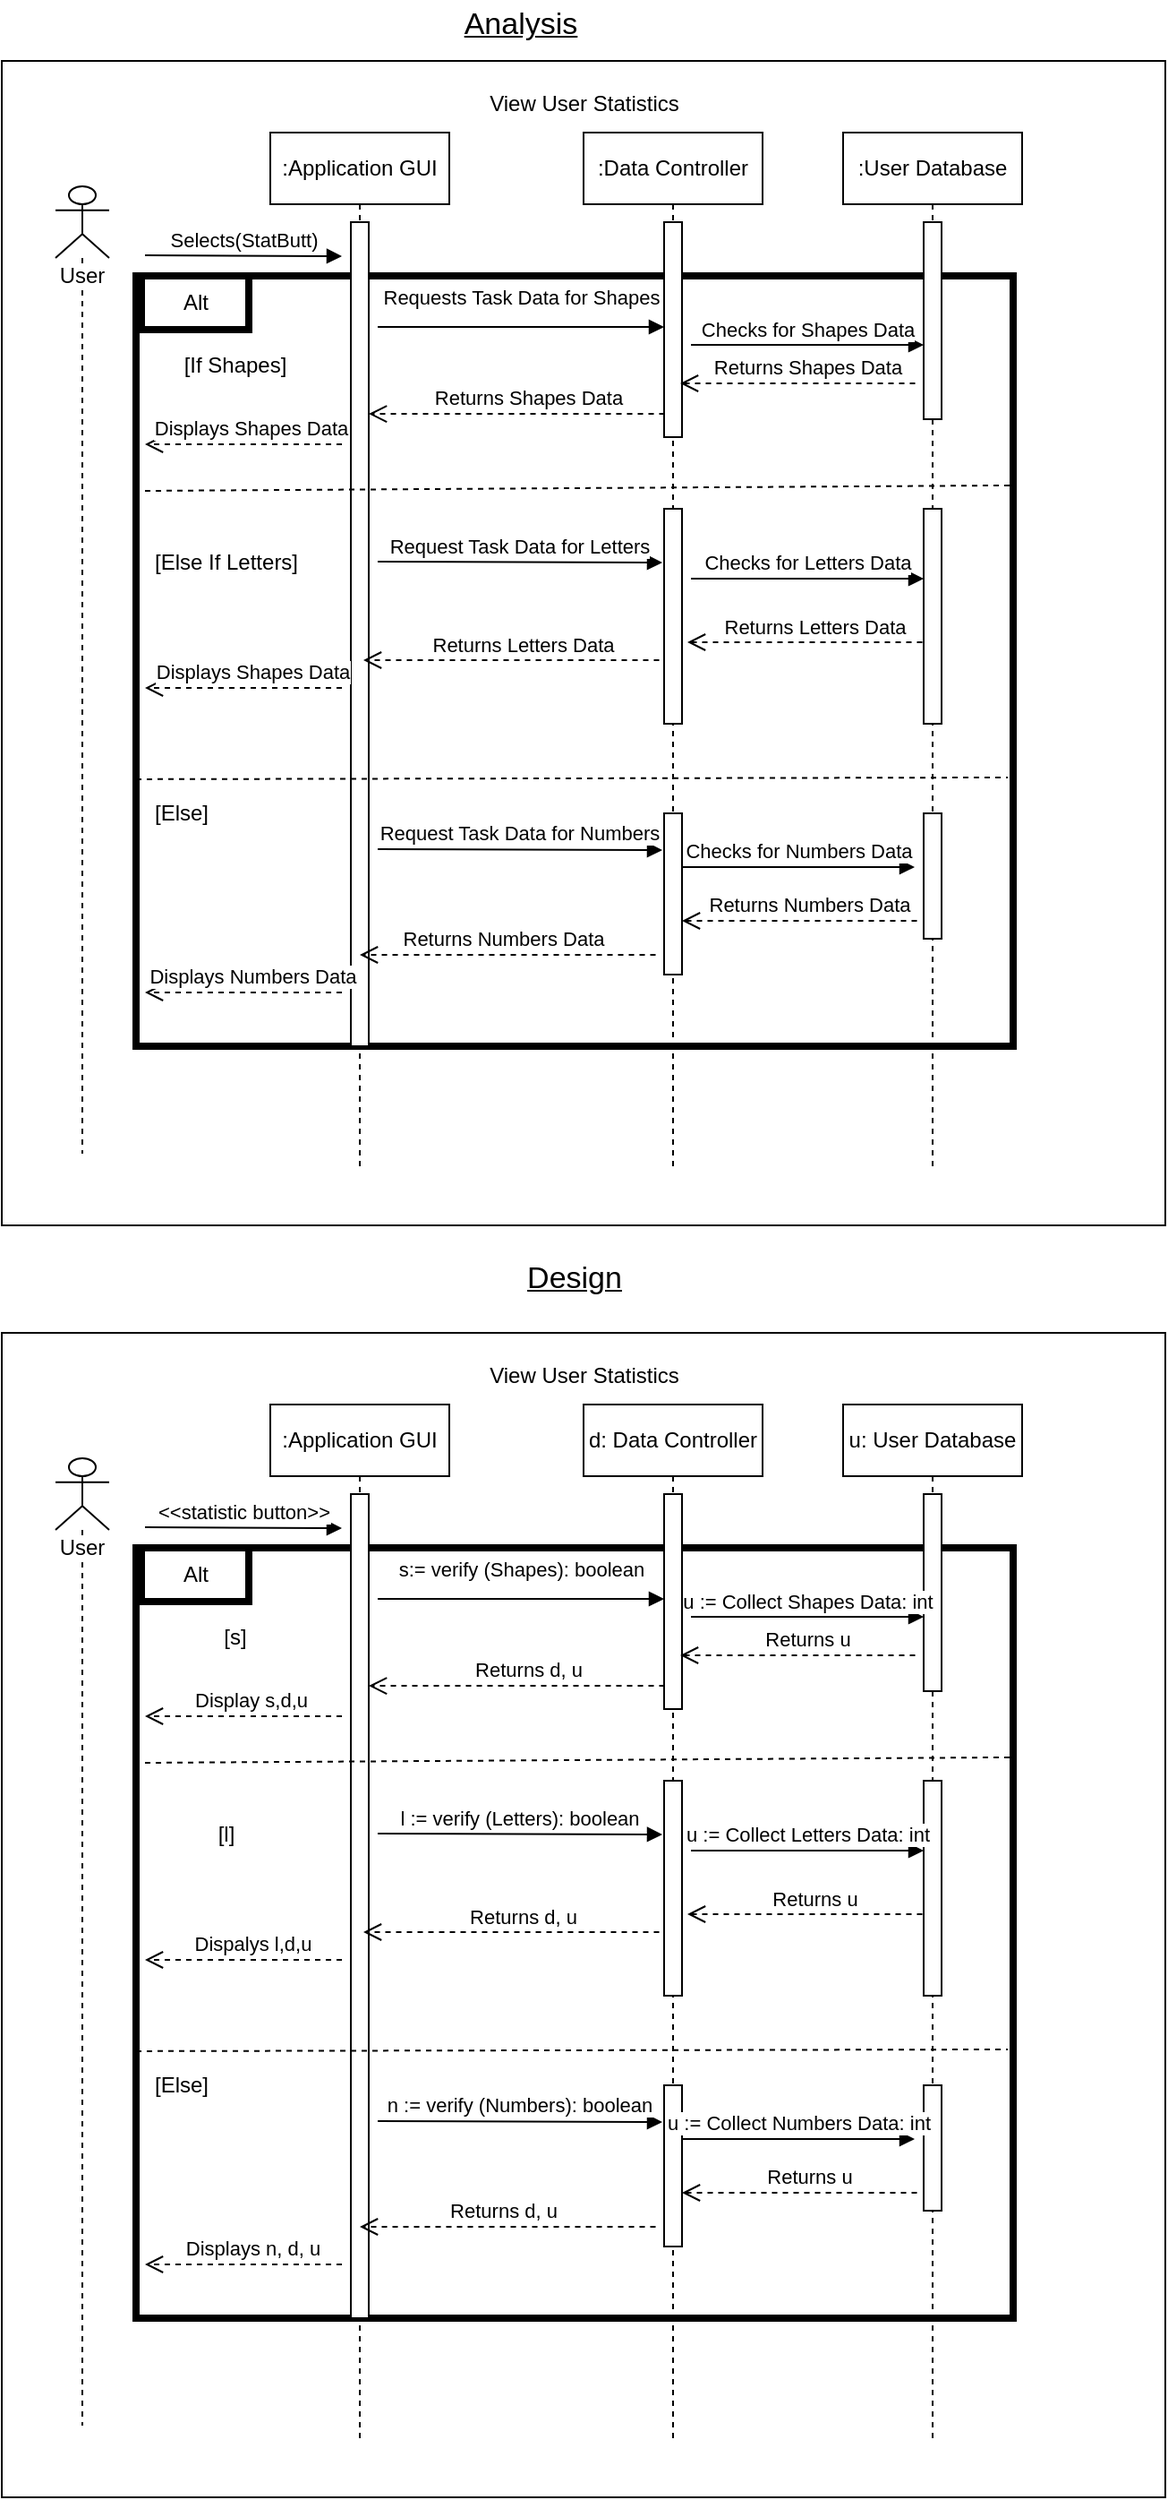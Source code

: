<mxfile version="12.8.5" type="google" pages="9"><diagram id="p_AaZeErkwfJ91gHp0PD" name="View User Statistics"><mxGraphModel dx="1422" dy="762" grid="1" gridSize="10" guides="1" tooltips="1" connect="1" arrows="1" fold="1" page="1" pageScale="1" pageWidth="850" pageHeight="1100" math="0" shadow="0"><root><mxCell id="6yptGZm0eze4sjCz423T-0"/><mxCell id="6yptGZm0eze4sjCz423T-1" parent="6yptGZm0eze4sjCz423T-0"/><mxCell id="aoeUXmJcWulEn5MjKGkq-1" value="" style="whiteSpace=wrap;html=1;aspect=fixed;" parent="6yptGZm0eze4sjCz423T-1" vertex="1"><mxGeometry x="100" y="50" width="650" height="650" as="geometry"/></mxCell><mxCell id="ImmPxrlC3g3zFWDcTath-0" value="" style="verticalLabelPosition=bottom;verticalAlign=top;html=1;shape=mxgraph.basic.rect;fillColor2=none;strokeWidth=4;size=20;indent=5;" parent="6yptGZm0eze4sjCz423T-1" vertex="1"><mxGeometry x="175" y="170" width="490" height="430" as="geometry"/></mxCell><mxCell id="9DsoHCjQz5CI3hVRSYvK-0" value="View User Statistics" style="text;html=1;resizable=0;autosize=1;align=center;verticalAlign=middle;points=[];fillColor=none;strokeColor=none;rounded=0;" parent="6yptGZm0eze4sjCz423T-1" vertex="1"><mxGeometry x="365" y="64" width="120" height="20" as="geometry"/></mxCell><mxCell id="wdl6vIZDkJ7nGMprUeh4-6" value=":Application GUI" style="shape=umlLifeline;perimeter=lifelinePerimeter;whiteSpace=wrap;html=1;container=1;collapsible=0;recursiveResize=0;outlineConnect=0;" parent="6yptGZm0eze4sjCz423T-1" vertex="1"><mxGeometry x="250" y="90" width="100" height="580" as="geometry"/></mxCell><mxCell id="560_ppawrgcZibSscBj3-1" value="" style="html=1;points=[];perimeter=orthogonalPerimeter;" parent="wdl6vIZDkJ7nGMprUeh4-6" vertex="1"><mxGeometry x="45" y="50" width="10" height="460" as="geometry"/></mxCell><mxCell id="wdl6vIZDkJ7nGMprUeh4-7" value=":Data Controller" style="shape=umlLifeline;perimeter=lifelinePerimeter;whiteSpace=wrap;html=1;container=1;collapsible=0;recursiveResize=0;outlineConnect=0;" parent="6yptGZm0eze4sjCz423T-1" vertex="1"><mxGeometry x="425" y="90" width="100" height="580" as="geometry"/></mxCell><mxCell id="560_ppawrgcZibSscBj3-2" value="" style="html=1;points=[];perimeter=orthogonalPerimeter;" parent="wdl6vIZDkJ7nGMprUeh4-7" vertex="1"><mxGeometry x="45" y="50" width="10" height="120" as="geometry"/></mxCell><mxCell id="Ugz-fm7HZ_787GjmnnSk-4" value="" style="html=1;points=[];perimeter=orthogonalPerimeter;strokeWidth=1;" parent="wdl6vIZDkJ7nGMprUeh4-7" vertex="1"><mxGeometry x="45" y="210" width="10" height="120" as="geometry"/></mxCell><mxCell id="jJZP0-HLoFecbHC1MP5h-1" value="" style="html=1;points=[];perimeter=orthogonalPerimeter;strokeWidth=1;" parent="wdl6vIZDkJ7nGMprUeh4-7" vertex="1"><mxGeometry x="45" y="380" width="10" height="90" as="geometry"/></mxCell><mxCell id="wdl6vIZDkJ7nGMprUeh4-8" value=":User Database" style="shape=umlLifeline;perimeter=lifelinePerimeter;whiteSpace=wrap;html=1;container=1;collapsible=0;recursiveResize=0;outlineConnect=0;" parent="6yptGZm0eze4sjCz423T-1" vertex="1"><mxGeometry x="570" y="90" width="100" height="580" as="geometry"/></mxCell><mxCell id="560_ppawrgcZibSscBj3-4" value="" style="html=1;points=[];perimeter=orthogonalPerimeter;" parent="wdl6vIZDkJ7nGMprUeh4-8" vertex="1"><mxGeometry x="45" y="50" width="10" height="110" as="geometry"/></mxCell><mxCell id="Ugz-fm7HZ_787GjmnnSk-5" value="" style="html=1;points=[];perimeter=orthogonalPerimeter;strokeWidth=1;" parent="wdl6vIZDkJ7nGMprUeh4-8" vertex="1"><mxGeometry x="45" y="210" width="10" height="120" as="geometry"/></mxCell><mxCell id="jJZP0-HLoFecbHC1MP5h-2" value="" style="html=1;points=[];perimeter=orthogonalPerimeter;strokeWidth=1;" parent="wdl6vIZDkJ7nGMprUeh4-8" vertex="1"><mxGeometry x="45" y="380" width="10" height="70" as="geometry"/></mxCell><mxCell id="560_ppawrgcZibSscBj3-0" value="Selects(StatButt)" style="html=1;verticalAlign=bottom;endArrow=block;" parent="6yptGZm0eze4sjCz423T-1" edge="1"><mxGeometry width="80" relative="1" as="geometry"><mxPoint x="180" y="158.5" as="sourcePoint"/><mxPoint x="290" y="159" as="targetPoint"/></mxGeometry></mxCell><mxCell id="560_ppawrgcZibSscBj3-3" value="Requests Task Data for Shapes" style="html=1;verticalAlign=bottom;endArrow=block;" parent="6yptGZm0eze4sjCz423T-1" edge="1"><mxGeometry y="9" width="80" relative="1" as="geometry"><mxPoint x="310" y="198.5" as="sourcePoint"/><mxPoint x="470" y="198.5" as="targetPoint"/><mxPoint y="1" as="offset"/></mxGeometry></mxCell><mxCell id="560_ppawrgcZibSscBj3-5" value="Checks for Shapes Data" style="html=1;verticalAlign=bottom;endArrow=block;" parent="6yptGZm0eze4sjCz423T-1" edge="1"><mxGeometry width="80" relative="1" as="geometry"><mxPoint x="485" y="208.5" as="sourcePoint"/><mxPoint x="615" y="208.5" as="targetPoint"/></mxGeometry></mxCell><mxCell id="560_ppawrgcZibSscBj3-6" value="Returns Shapes Data" style="html=1;verticalAlign=bottom;endArrow=open;dashed=1;endSize=8;entryX=0.9;entryY=0.75;entryDx=0;entryDy=0;entryPerimeter=0;exitX=0.785;exitY=0.277;exitDx=0;exitDy=0;exitPerimeter=0;" parent="6yptGZm0eze4sjCz423T-1" source="aoeUXmJcWulEn5MjKGkq-1" target="560_ppawrgcZibSscBj3-2" edge="1"><mxGeometry x="-0.077" relative="1" as="geometry"><mxPoint x="610" y="200" as="sourcePoint"/><mxPoint x="530" y="200" as="targetPoint"/><mxPoint as="offset"/></mxGeometry></mxCell><mxCell id="560_ppawrgcZibSscBj3-7" value="Returns Shapes Data" style="html=1;verticalAlign=bottom;endArrow=open;dashed=1;endSize=8;exitX=0.785;exitY=0.277;exitDx=0;exitDy=0;exitPerimeter=0;" parent="6yptGZm0eze4sjCz423T-1" edge="1"><mxGeometry x="-0.077" relative="1" as="geometry"><mxPoint x="470.25" y="247.05" as="sourcePoint"/><mxPoint x="305" y="247.05" as="targetPoint"/><mxPoint as="offset"/></mxGeometry></mxCell><mxCell id="560_ppawrgcZibSscBj3-8" value="Displays Shapes Data" style="html=1;verticalAlign=bottom;endArrow=open;dashed=1;endSize=8;" parent="6yptGZm0eze4sjCz423T-1" edge="1"><mxGeometry x="-0.077" relative="1" as="geometry"><mxPoint x="290" y="264" as="sourcePoint"/><mxPoint x="180" y="264" as="targetPoint"/><mxPoint as="offset"/></mxGeometry></mxCell><mxCell id="aoNmH6b8xivO3eujKuYm-1" value="User" style="shape=umlLifeline;participant=umlActor;perimeter=lifelinePerimeter;whiteSpace=wrap;html=1;container=1;collapsible=0;recursiveResize=0;verticalAlign=top;spacingTop=36;labelBackgroundColor=#ffffff;outlineConnect=0;" parent="6yptGZm0eze4sjCz423T-1" vertex="1"><mxGeometry x="130" y="120" width="30" height="540" as="geometry"/></mxCell><mxCell id="ImmPxrlC3g3zFWDcTath-5" value="" style="verticalLabelPosition=bottom;verticalAlign=top;html=1;shape=mxgraph.basic.rect;fillColor2=none;strokeWidth=4;size=20;indent=5;" parent="6yptGZm0eze4sjCz423T-1" vertex="1"><mxGeometry x="178" y="170" width="60" height="30" as="geometry"/></mxCell><mxCell id="ImmPxrlC3g3zFWDcTath-6" value="Alt" style="text;html=1;resizable=0;autosize=1;align=center;verticalAlign=middle;points=[];fillColor=none;strokeColor=none;rounded=0;" parent="6yptGZm0eze4sjCz423T-1" vertex="1"><mxGeometry x="193" y="175" width="30" height="20" as="geometry"/></mxCell><mxCell id="Ugz-fm7HZ_787GjmnnSk-0" value="[Else If Letters]" style="text;html=1;resizable=0;autosize=1;align=center;verticalAlign=middle;points=[];fillColor=none;strokeColor=none;rounded=0;" parent="6yptGZm0eze4sjCz423T-1" vertex="1"><mxGeometry x="175" y="320" width="100" height="20" as="geometry"/></mxCell><mxCell id="Ugz-fm7HZ_787GjmnnSk-6" value="Request Task Data for Letters" style="html=1;verticalAlign=bottom;endArrow=block;" parent="6yptGZm0eze4sjCz423T-1" edge="1"><mxGeometry width="80" relative="1" as="geometry"><mxPoint x="310" y="329.5" as="sourcePoint"/><mxPoint x="469" y="330" as="targetPoint"/><mxPoint as="offset"/></mxGeometry></mxCell><mxCell id="Ugz-fm7HZ_787GjmnnSk-7" value="Checks for Letters Data" style="html=1;verticalAlign=bottom;endArrow=block;" parent="6yptGZm0eze4sjCz423T-1" edge="1"><mxGeometry width="80" relative="1" as="geometry"><mxPoint x="485" y="339" as="sourcePoint"/><mxPoint x="615" y="339" as="targetPoint"/><mxPoint as="offset"/></mxGeometry></mxCell><mxCell id="Ugz-fm7HZ_787GjmnnSk-8" value="Returns Letters Data" style="html=1;verticalAlign=bottom;endArrow=open;dashed=1;endSize=8;entryX=0.9;entryY=0.75;entryDx=0;entryDy=0;entryPerimeter=0;exitX=0.785;exitY=0.277;exitDx=0;exitDy=0;exitPerimeter=0;" parent="6yptGZm0eze4sjCz423T-1" edge="1"><mxGeometry x="-0.082" relative="1" as="geometry"><mxPoint x="614.25" y="374.55" as="sourcePoint"/><mxPoint x="483" y="374.5" as="targetPoint"/><mxPoint as="offset"/></mxGeometry></mxCell><mxCell id="Ugz-fm7HZ_787GjmnnSk-9" value="Returns Letters Data" style="html=1;verticalAlign=bottom;endArrow=open;dashed=1;endSize=8;exitX=0.785;exitY=0.277;exitDx=0;exitDy=0;exitPerimeter=0;" parent="6yptGZm0eze4sjCz423T-1" edge="1"><mxGeometry x="-0.077" relative="1" as="geometry"><mxPoint x="467.25" y="384.5" as="sourcePoint"/><mxPoint x="302" y="384.5" as="targetPoint"/><mxPoint as="offset"/></mxGeometry></mxCell><mxCell id="Ugz-fm7HZ_787GjmnnSk-10" value="Displays Shapes Data" style="html=1;verticalAlign=bottom;endArrow=open;dashed=1;endSize=8;" parent="6yptGZm0eze4sjCz423T-1" edge="1"><mxGeometry x="-0.091" relative="1" as="geometry"><mxPoint x="290" y="400" as="sourcePoint"/><mxPoint x="180" y="400" as="targetPoint"/><mxPoint as="offset"/></mxGeometry></mxCell><mxCell id="QWZd1y-mVzeLO2vIwaYO-0" value="[Else]" style="text;html=1;resizable=0;autosize=1;align=center;verticalAlign=middle;points=[];fillColor=none;strokeColor=none;rounded=0;" parent="6yptGZm0eze4sjCz423T-1" vertex="1"><mxGeometry x="175" y="460" width="50" height="20" as="geometry"/></mxCell><mxCell id="jJZP0-HLoFecbHC1MP5h-3" value="Request Task Data for Numbers" style="html=1;verticalAlign=bottom;endArrow=block;" parent="6yptGZm0eze4sjCz423T-1" edge="1"><mxGeometry width="80" relative="1" as="geometry"><mxPoint x="310" y="490" as="sourcePoint"/><mxPoint x="469" y="490.5" as="targetPoint"/><mxPoint as="offset"/></mxGeometry></mxCell><mxCell id="jJZP0-HLoFecbHC1MP5h-4" value="Checks for Numbers Data" style="html=1;verticalAlign=bottom;endArrow=block;" parent="6yptGZm0eze4sjCz423T-1" edge="1"><mxGeometry width="80" relative="1" as="geometry"><mxPoint x="480" y="500" as="sourcePoint"/><mxPoint x="610" y="500" as="targetPoint"/><mxPoint as="offset"/></mxGeometry></mxCell><mxCell id="jJZP0-HLoFecbHC1MP5h-5" value="Returns Numbers Data" style="html=1;verticalAlign=bottom;endArrow=open;dashed=1;endSize=8;entryX=0.9;entryY=0.75;entryDx=0;entryDy=0;entryPerimeter=0;exitX=0.785;exitY=0.277;exitDx=0;exitDy=0;exitPerimeter=0;" parent="6yptGZm0eze4sjCz423T-1" edge="1"><mxGeometry x="-0.082" relative="1" as="geometry"><mxPoint x="611.25" y="530.05" as="sourcePoint"/><mxPoint x="480" y="530" as="targetPoint"/><mxPoint as="offset"/></mxGeometry></mxCell><mxCell id="jJZP0-HLoFecbHC1MP5h-6" value="Returns Numbers Data" style="html=1;verticalAlign=bottom;endArrow=open;dashed=1;endSize=8;exitX=0.785;exitY=0.277;exitDx=0;exitDy=0;exitPerimeter=0;" parent="6yptGZm0eze4sjCz423T-1" edge="1"><mxGeometry x="0.032" relative="1" as="geometry"><mxPoint x="465.25" y="549" as="sourcePoint"/><mxPoint x="300" y="549" as="targetPoint"/><mxPoint as="offset"/></mxGeometry></mxCell><mxCell id="jJZP0-HLoFecbHC1MP5h-7" value="Displays Numbers Data" style="html=1;verticalAlign=bottom;endArrow=open;dashed=1;endSize=8;" parent="6yptGZm0eze4sjCz423T-1" edge="1"><mxGeometry x="-0.091" relative="1" as="geometry"><mxPoint x="290" y="570" as="sourcePoint"/><mxPoint x="180" y="570" as="targetPoint"/><mxPoint as="offset"/></mxGeometry></mxCell><mxCell id="LF9DZHHumdx0QOG5JCSM-0" value="&lt;div style=&quot;text-align: left&quot;&gt;&lt;span&gt;[If Shapes]&lt;/span&gt;&lt;/div&gt;" style="text;html=1;resizable=0;autosize=1;align=center;verticalAlign=middle;points=[];fillColor=none;strokeColor=none;rounded=0;" parent="6yptGZm0eze4sjCz423T-1" vertex="1"><mxGeometry x="195" y="210" width="70" height="20" as="geometry"/></mxCell><mxCell id="LF9DZHHumdx0QOG5JCSM-1" value="" style="endArrow=none;dashed=1;html=1;exitX=0;exitY=0.577;exitDx=0;exitDy=0;exitPerimeter=0;entryX=0.998;entryY=0.272;entryDx=0;entryDy=0;entryPerimeter=0;" parent="6yptGZm0eze4sjCz423T-1" target="ImmPxrlC3g3zFWDcTath-0" edge="1"><mxGeometry width="50" height="50" relative="1" as="geometry"><mxPoint x="180" y="290" as="sourcePoint"/><mxPoint x="671" y="301.04" as="targetPoint"/></mxGeometry></mxCell><mxCell id="LF9DZHHumdx0QOG5JCSM-3" value="" style="endArrow=none;dashed=1;html=1;exitX=0;exitY=0.577;exitDx=0;exitDy=0;exitPerimeter=0;entryX=1.004;entryY=0.248;entryDx=0;entryDy=0;entryPerimeter=0;" parent="6yptGZm0eze4sjCz423T-1" edge="1"><mxGeometry width="50" height="50" relative="1" as="geometry"><mxPoint x="175" y="450.96" as="sourcePoint"/><mxPoint x="661.96" y="450" as="targetPoint"/></mxGeometry></mxCell><mxCell id="XrOGNXxEAmAN8gsvEdFT-0" value="Analysis" style="text;html=1;strokeColor=none;fillColor=none;align=center;verticalAlign=middle;whiteSpace=wrap;rounded=0;shadow=1;fontSize=17;opacity=50;fontStyle=4" parent="6yptGZm0eze4sjCz423T-1" vertex="1"><mxGeometry x="370" y="20" width="40" height="20" as="geometry"/></mxCell><mxCell id="1_OdjOqvlyK-Hvg8QFN4-0" value="Design" style="text;html=1;strokeColor=none;fillColor=none;align=center;verticalAlign=middle;whiteSpace=wrap;rounded=0;shadow=1;fontSize=17;opacity=50;fontStyle=4" parent="6yptGZm0eze4sjCz423T-1" vertex="1"><mxGeometry x="400" y="720" width="40" height="20" as="geometry"/></mxCell><mxCell id="wGBV6srxE_5cQ6Vyrs6X-0" value="" style="whiteSpace=wrap;html=1;aspect=fixed;" vertex="1" parent="6yptGZm0eze4sjCz423T-1"><mxGeometry x="100" y="760" width="650" height="650" as="geometry"/></mxCell><mxCell id="wGBV6srxE_5cQ6Vyrs6X-1" value="" style="verticalLabelPosition=bottom;verticalAlign=top;html=1;shape=mxgraph.basic.rect;fillColor2=none;strokeWidth=4;size=20;indent=5;" vertex="1" parent="6yptGZm0eze4sjCz423T-1"><mxGeometry x="175" y="880" width="490" height="430" as="geometry"/></mxCell><mxCell id="wGBV6srxE_5cQ6Vyrs6X-2" value="View User Statistics" style="text;html=1;resizable=0;autosize=1;align=center;verticalAlign=middle;points=[];fillColor=none;strokeColor=none;rounded=0;" vertex="1" parent="6yptGZm0eze4sjCz423T-1"><mxGeometry x="365" y="774" width="120" height="20" as="geometry"/></mxCell><mxCell id="wGBV6srxE_5cQ6Vyrs6X-3" value=":Application GUI" style="shape=umlLifeline;perimeter=lifelinePerimeter;whiteSpace=wrap;html=1;container=1;collapsible=0;recursiveResize=0;outlineConnect=0;" vertex="1" parent="6yptGZm0eze4sjCz423T-1"><mxGeometry x="250" y="800" width="100" height="580" as="geometry"/></mxCell><mxCell id="wGBV6srxE_5cQ6Vyrs6X-4" value="" style="html=1;points=[];perimeter=orthogonalPerimeter;" vertex="1" parent="wGBV6srxE_5cQ6Vyrs6X-3"><mxGeometry x="45" y="50" width="10" height="460" as="geometry"/></mxCell><mxCell id="wGBV6srxE_5cQ6Vyrs6X-5" value="d: Data Controller" style="shape=umlLifeline;perimeter=lifelinePerimeter;whiteSpace=wrap;html=1;container=1;collapsible=0;recursiveResize=0;outlineConnect=0;" vertex="1" parent="6yptGZm0eze4sjCz423T-1"><mxGeometry x="425" y="800" width="100" height="580" as="geometry"/></mxCell><mxCell id="wGBV6srxE_5cQ6Vyrs6X-6" value="" style="html=1;points=[];perimeter=orthogonalPerimeter;" vertex="1" parent="wGBV6srxE_5cQ6Vyrs6X-5"><mxGeometry x="45" y="50" width="10" height="120" as="geometry"/></mxCell><mxCell id="wGBV6srxE_5cQ6Vyrs6X-7" value="" style="html=1;points=[];perimeter=orthogonalPerimeter;strokeWidth=1;" vertex="1" parent="wGBV6srxE_5cQ6Vyrs6X-5"><mxGeometry x="45" y="210" width="10" height="120" as="geometry"/></mxCell><mxCell id="wGBV6srxE_5cQ6Vyrs6X-8" value="" style="html=1;points=[];perimeter=orthogonalPerimeter;strokeWidth=1;" vertex="1" parent="wGBV6srxE_5cQ6Vyrs6X-5"><mxGeometry x="45" y="380" width="10" height="90" as="geometry"/></mxCell><mxCell id="wGBV6srxE_5cQ6Vyrs6X-9" value="u: User Database" style="shape=umlLifeline;perimeter=lifelinePerimeter;whiteSpace=wrap;html=1;container=1;collapsible=0;recursiveResize=0;outlineConnect=0;" vertex="1" parent="6yptGZm0eze4sjCz423T-1"><mxGeometry x="570" y="800" width="100" height="580" as="geometry"/></mxCell><mxCell id="wGBV6srxE_5cQ6Vyrs6X-10" value="" style="html=1;points=[];perimeter=orthogonalPerimeter;" vertex="1" parent="wGBV6srxE_5cQ6Vyrs6X-9"><mxGeometry x="45" y="50" width="10" height="110" as="geometry"/></mxCell><mxCell id="wGBV6srxE_5cQ6Vyrs6X-11" value="" style="html=1;points=[];perimeter=orthogonalPerimeter;strokeWidth=1;" vertex="1" parent="wGBV6srxE_5cQ6Vyrs6X-9"><mxGeometry x="45" y="210" width="10" height="120" as="geometry"/></mxCell><mxCell id="wGBV6srxE_5cQ6Vyrs6X-12" value="" style="html=1;points=[];perimeter=orthogonalPerimeter;strokeWidth=1;" vertex="1" parent="wGBV6srxE_5cQ6Vyrs6X-9"><mxGeometry x="45" y="380" width="10" height="70" as="geometry"/></mxCell><mxCell id="wGBV6srxE_5cQ6Vyrs6X-13" value="&amp;lt;&amp;lt;statistic button&amp;gt;&amp;gt;" style="html=1;verticalAlign=bottom;endArrow=block;" edge="1" parent="6yptGZm0eze4sjCz423T-1"><mxGeometry width="80" relative="1" as="geometry"><mxPoint x="180" y="868.5" as="sourcePoint"/><mxPoint x="290" y="869" as="targetPoint"/></mxGeometry></mxCell><mxCell id="wGBV6srxE_5cQ6Vyrs6X-14" value="s:= verify (Shapes): boolean" style="html=1;verticalAlign=bottom;endArrow=block;" edge="1" parent="6yptGZm0eze4sjCz423T-1"><mxGeometry y="9" width="80" relative="1" as="geometry"><mxPoint x="310" y="908.5" as="sourcePoint"/><mxPoint x="470" y="908.5" as="targetPoint"/><mxPoint y="1" as="offset"/></mxGeometry></mxCell><mxCell id="wGBV6srxE_5cQ6Vyrs6X-15" value="u := Collect Shapes Data: int" style="html=1;verticalAlign=bottom;endArrow=block;" edge="1" parent="6yptGZm0eze4sjCz423T-1"><mxGeometry width="80" relative="1" as="geometry"><mxPoint x="485" y="918.5" as="sourcePoint"/><mxPoint x="615" y="918.5" as="targetPoint"/></mxGeometry></mxCell><mxCell id="wGBV6srxE_5cQ6Vyrs6X-16" value="Returns u" style="html=1;verticalAlign=bottom;endArrow=open;dashed=1;endSize=8;entryX=0.9;entryY=0.75;entryDx=0;entryDy=0;entryPerimeter=0;exitX=0.785;exitY=0.277;exitDx=0;exitDy=0;exitPerimeter=0;" edge="1" parent="6yptGZm0eze4sjCz423T-1" source="wGBV6srxE_5cQ6Vyrs6X-0" target="wGBV6srxE_5cQ6Vyrs6X-6"><mxGeometry x="-0.077" relative="1" as="geometry"><mxPoint x="610" y="910" as="sourcePoint"/><mxPoint x="530" y="910" as="targetPoint"/><mxPoint as="offset"/></mxGeometry></mxCell><mxCell id="wGBV6srxE_5cQ6Vyrs6X-17" value="Returns d, u" style="html=1;verticalAlign=bottom;endArrow=open;dashed=1;endSize=8;exitX=0.785;exitY=0.277;exitDx=0;exitDy=0;exitPerimeter=0;" edge="1" parent="6yptGZm0eze4sjCz423T-1"><mxGeometry x="-0.077" relative="1" as="geometry"><mxPoint x="470.25" y="957.05" as="sourcePoint"/><mxPoint x="305" y="957.05" as="targetPoint"/><mxPoint as="offset"/></mxGeometry></mxCell><mxCell id="wGBV6srxE_5cQ6Vyrs6X-18" value="Display s,d,u" style="html=1;verticalAlign=bottom;endArrow=open;dashed=1;endSize=8;" edge="1" parent="6yptGZm0eze4sjCz423T-1"><mxGeometry x="-0.077" relative="1" as="geometry"><mxPoint x="290" y="974" as="sourcePoint"/><mxPoint x="180" y="974" as="targetPoint"/><mxPoint as="offset"/></mxGeometry></mxCell><mxCell id="wGBV6srxE_5cQ6Vyrs6X-19" value="User" style="shape=umlLifeline;participant=umlActor;perimeter=lifelinePerimeter;whiteSpace=wrap;html=1;container=1;collapsible=0;recursiveResize=0;verticalAlign=top;spacingTop=36;labelBackgroundColor=#ffffff;outlineConnect=0;" vertex="1" parent="6yptGZm0eze4sjCz423T-1"><mxGeometry x="130" y="830" width="30" height="540" as="geometry"/></mxCell><mxCell id="wGBV6srxE_5cQ6Vyrs6X-20" value="" style="verticalLabelPosition=bottom;verticalAlign=top;html=1;shape=mxgraph.basic.rect;fillColor2=none;strokeWidth=4;size=20;indent=5;" vertex="1" parent="6yptGZm0eze4sjCz423T-1"><mxGeometry x="178" y="880" width="60" height="30" as="geometry"/></mxCell><mxCell id="wGBV6srxE_5cQ6Vyrs6X-21" value="Alt" style="text;html=1;resizable=0;autosize=1;align=center;verticalAlign=middle;points=[];fillColor=none;strokeColor=none;rounded=0;" vertex="1" parent="6yptGZm0eze4sjCz423T-1"><mxGeometry x="193" y="885" width="30" height="20" as="geometry"/></mxCell><mxCell id="wGBV6srxE_5cQ6Vyrs6X-22" value="[l]" style="text;html=1;resizable=0;autosize=1;align=center;verticalAlign=middle;points=[];fillColor=none;strokeColor=none;rounded=0;" vertex="1" parent="6yptGZm0eze4sjCz423T-1"><mxGeometry x="215" y="1030" width="20" height="20" as="geometry"/></mxCell><mxCell id="wGBV6srxE_5cQ6Vyrs6X-23" value="l := verify (Letters): boolean" style="html=1;verticalAlign=bottom;endArrow=block;" edge="1" parent="6yptGZm0eze4sjCz423T-1"><mxGeometry width="80" relative="1" as="geometry"><mxPoint x="310" y="1039.5" as="sourcePoint"/><mxPoint x="469" y="1040" as="targetPoint"/><mxPoint as="offset"/></mxGeometry></mxCell><mxCell id="wGBV6srxE_5cQ6Vyrs6X-24" value="u := Collect Letters Data: int" style="html=1;verticalAlign=bottom;endArrow=block;" edge="1" parent="6yptGZm0eze4sjCz423T-1"><mxGeometry width="80" relative="1" as="geometry"><mxPoint x="485" y="1049" as="sourcePoint"/><mxPoint x="615" y="1049" as="targetPoint"/><mxPoint as="offset"/></mxGeometry></mxCell><mxCell id="wGBV6srxE_5cQ6Vyrs6X-25" value="Returns u" style="html=1;verticalAlign=bottom;endArrow=open;dashed=1;endSize=8;entryX=0.9;entryY=0.75;entryDx=0;entryDy=0;entryPerimeter=0;exitX=0.785;exitY=0.277;exitDx=0;exitDy=0;exitPerimeter=0;" edge="1" parent="6yptGZm0eze4sjCz423T-1"><mxGeometry x="-0.082" relative="1" as="geometry"><mxPoint x="614.25" y="1084.55" as="sourcePoint"/><mxPoint x="483" y="1084.5" as="targetPoint"/><mxPoint as="offset"/></mxGeometry></mxCell><mxCell id="wGBV6srxE_5cQ6Vyrs6X-26" value="Returns d, u" style="html=1;verticalAlign=bottom;endArrow=open;dashed=1;endSize=8;exitX=0.785;exitY=0.277;exitDx=0;exitDy=0;exitPerimeter=0;" edge="1" parent="6yptGZm0eze4sjCz423T-1"><mxGeometry x="-0.077" relative="1" as="geometry"><mxPoint x="467.25" y="1094.5" as="sourcePoint"/><mxPoint x="302" y="1094.5" as="targetPoint"/><mxPoint as="offset"/></mxGeometry></mxCell><mxCell id="wGBV6srxE_5cQ6Vyrs6X-27" value="Dispalys l,d,u" style="html=1;verticalAlign=bottom;endArrow=open;dashed=1;endSize=8;" edge="1" parent="6yptGZm0eze4sjCz423T-1"><mxGeometry x="-0.091" relative="1" as="geometry"><mxPoint x="290" y="1110" as="sourcePoint"/><mxPoint x="180" y="1110" as="targetPoint"/><mxPoint as="offset"/></mxGeometry></mxCell><mxCell id="wGBV6srxE_5cQ6Vyrs6X-28" value="[Else]" style="text;html=1;resizable=0;autosize=1;align=center;verticalAlign=middle;points=[];fillColor=none;strokeColor=none;rounded=0;" vertex="1" parent="6yptGZm0eze4sjCz423T-1"><mxGeometry x="175" y="1170" width="50" height="20" as="geometry"/></mxCell><mxCell id="wGBV6srxE_5cQ6Vyrs6X-29" value="n := verify (Numbers): boolean" style="html=1;verticalAlign=bottom;endArrow=block;" edge="1" parent="6yptGZm0eze4sjCz423T-1"><mxGeometry width="80" relative="1" as="geometry"><mxPoint x="310" y="1200" as="sourcePoint"/><mxPoint x="469" y="1200.5" as="targetPoint"/><mxPoint as="offset"/></mxGeometry></mxCell><mxCell id="wGBV6srxE_5cQ6Vyrs6X-30" value="u := Collect Numbers Data: int" style="html=1;verticalAlign=bottom;endArrow=block;" edge="1" parent="6yptGZm0eze4sjCz423T-1"><mxGeometry width="80" relative="1" as="geometry"><mxPoint x="480" y="1210" as="sourcePoint"/><mxPoint x="610" y="1210" as="targetPoint"/><mxPoint as="offset"/></mxGeometry></mxCell><mxCell id="wGBV6srxE_5cQ6Vyrs6X-31" value="Returns u" style="html=1;verticalAlign=bottom;endArrow=open;dashed=1;endSize=8;entryX=0.9;entryY=0.75;entryDx=0;entryDy=0;entryPerimeter=0;exitX=0.785;exitY=0.277;exitDx=0;exitDy=0;exitPerimeter=0;" edge="1" parent="6yptGZm0eze4sjCz423T-1"><mxGeometry x="-0.082" relative="1" as="geometry"><mxPoint x="611.25" y="1240.05" as="sourcePoint"/><mxPoint x="480" y="1240" as="targetPoint"/><mxPoint as="offset"/></mxGeometry></mxCell><mxCell id="wGBV6srxE_5cQ6Vyrs6X-32" value="Returns d, u" style="html=1;verticalAlign=bottom;endArrow=open;dashed=1;endSize=8;exitX=0.785;exitY=0.277;exitDx=0;exitDy=0;exitPerimeter=0;" edge="1" parent="6yptGZm0eze4sjCz423T-1"><mxGeometry x="0.032" relative="1" as="geometry"><mxPoint x="465.25" y="1259" as="sourcePoint"/><mxPoint x="300" y="1259" as="targetPoint"/><mxPoint as="offset"/></mxGeometry></mxCell><mxCell id="wGBV6srxE_5cQ6Vyrs6X-33" value="Displays n, d, u" style="html=1;verticalAlign=bottom;endArrow=open;dashed=1;endSize=8;" edge="1" parent="6yptGZm0eze4sjCz423T-1"><mxGeometry x="-0.091" relative="1" as="geometry"><mxPoint x="290" y="1280" as="sourcePoint"/><mxPoint x="180" y="1280" as="targetPoint"/><mxPoint as="offset"/></mxGeometry></mxCell><mxCell id="wGBV6srxE_5cQ6Vyrs6X-34" value="&lt;div style=&quot;text-align: left&quot;&gt;&lt;span&gt;[s]&lt;/span&gt;&lt;/div&gt;" style="text;html=1;resizable=0;autosize=1;align=center;verticalAlign=middle;points=[];fillColor=none;strokeColor=none;rounded=0;" vertex="1" parent="6yptGZm0eze4sjCz423T-1"><mxGeometry x="215" y="920" width="30" height="20" as="geometry"/></mxCell><mxCell id="wGBV6srxE_5cQ6Vyrs6X-35" value="" style="endArrow=none;dashed=1;html=1;exitX=0;exitY=0.577;exitDx=0;exitDy=0;exitPerimeter=0;entryX=0.998;entryY=0.272;entryDx=0;entryDy=0;entryPerimeter=0;" edge="1" parent="6yptGZm0eze4sjCz423T-1" target="wGBV6srxE_5cQ6Vyrs6X-1"><mxGeometry width="50" height="50" relative="1" as="geometry"><mxPoint x="180" y="1000" as="sourcePoint"/><mxPoint x="671" y="1011.04" as="targetPoint"/></mxGeometry></mxCell><mxCell id="wGBV6srxE_5cQ6Vyrs6X-36" value="" style="endArrow=none;dashed=1;html=1;exitX=0;exitY=0.577;exitDx=0;exitDy=0;exitPerimeter=0;entryX=1.004;entryY=0.248;entryDx=0;entryDy=0;entryPerimeter=0;" edge="1" parent="6yptGZm0eze4sjCz423T-1"><mxGeometry width="50" height="50" relative="1" as="geometry"><mxPoint x="175" y="1160.96" as="sourcePoint"/><mxPoint x="661.96" y="1160" as="targetPoint"/></mxGeometry></mxCell></root></mxGraphModel></diagram><diagram id="yijIzJ1R_d3hM8zWGXvc" name="Display Task Progress"><mxGraphModel dx="1422" dy="762" grid="1" gridSize="10" guides="1" tooltips="1" connect="1" arrows="1" fold="1" page="1" pageScale="1" pageWidth="850" pageHeight="1100" math="0" shadow="0"><root><mxCell id="hSVyNCSReW8TlTQnRs4W-0"/><mxCell id="hSVyNCSReW8TlTQnRs4W-1" parent="hSVyNCSReW8TlTQnRs4W-0"/><mxCell id="hDglCt_t8jJfo8N182Ig-0" value="" style="whiteSpace=wrap;html=1;aspect=fixed;" parent="hSVyNCSReW8TlTQnRs4W-1" vertex="1"><mxGeometry x="100" y="50" width="720" height="720" as="geometry"/></mxCell><mxCell id="hDglCt_t8jJfo8N182Ig-1" value="" style="verticalLabelPosition=bottom;verticalAlign=top;html=1;shape=mxgraph.basic.rect;fillColor2=none;strokeWidth=4;size=20;indent=5;" parent="hSVyNCSReW8TlTQnRs4W-1" vertex="1"><mxGeometry x="160" y="170" width="620" height="430" as="geometry"/></mxCell><mxCell id="hDglCt_t8jJfo8N182Ig-2" value="Display Task Progress" style="text;html=1;resizable=0;autosize=1;align=center;verticalAlign=middle;points=[];fillColor=none;strokeColor=none;rounded=0;" parent="hSVyNCSReW8TlTQnRs4W-1" vertex="1"><mxGeometry x="360" y="64" width="130" height="20" as="geometry"/></mxCell><mxCell id="hDglCt_t8jJfo8N182Ig-3" value=":Task Selection GUI" style="shape=umlLifeline;perimeter=lifelinePerimeter;whiteSpace=wrap;html=1;container=1;collapsible=0;recursiveResize=0;outlineConnect=0;" parent="hSVyNCSReW8TlTQnRs4W-1" vertex="1"><mxGeometry x="250" y="90" width="100" height="530" as="geometry"/></mxCell><mxCell id="hDglCt_t8jJfo8N182Ig-4" value="" style="html=1;points=[];perimeter=orthogonalPerimeter;" parent="hDglCt_t8jJfo8N182Ig-3" vertex="1"><mxGeometry x="45" y="50" width="10" height="450" as="geometry"/></mxCell><mxCell id="hDglCt_t8jJfo8N182Ig-5" value=":Completed Tasks" style="shape=umlLifeline;perimeter=lifelinePerimeter;whiteSpace=wrap;html=1;container=1;collapsible=0;recursiveResize=0;outlineConnect=0;" parent="hSVyNCSReW8TlTQnRs4W-1" vertex="1"><mxGeometry x="425" y="90" width="100" height="530" as="geometry"/></mxCell><mxCell id="hDglCt_t8jJfo8N182Ig-6" value="" style="html=1;points=[];perimeter=orthogonalPerimeter;" parent="hDglCt_t8jJfo8N182Ig-5" vertex="1"><mxGeometry x="45" y="50" width="10" height="120" as="geometry"/></mxCell><mxCell id="hDglCt_t8jJfo8N182Ig-7" value="" style="html=1;points=[];perimeter=orthogonalPerimeter;strokeWidth=1;" parent="hDglCt_t8jJfo8N182Ig-5" vertex="1"><mxGeometry x="45" y="210" width="10" height="120" as="geometry"/></mxCell><mxCell id="hDglCt_t8jJfo8N182Ig-8" value="" style="html=1;points=[];perimeter=orthogonalPerimeter;strokeWidth=1;" parent="hDglCt_t8jJfo8N182Ig-5" vertex="1"><mxGeometry x="45" y="370" width="10" height="100" as="geometry"/></mxCell><mxCell id="hDglCt_t8jJfo8N182Ig-9" value=":Uncompleted Tasks" style="shape=umlLifeline;perimeter=lifelinePerimeter;whiteSpace=wrap;html=1;container=1;collapsible=0;recursiveResize=0;outlineConnect=0;" parent="hSVyNCSReW8TlTQnRs4W-1" vertex="1"><mxGeometry x="570" y="90" width="100" height="530" as="geometry"/></mxCell><mxCell id="hDglCt_t8jJfo8N182Ig-10" value="" style="html=1;points=[];perimeter=orthogonalPerimeter;" parent="hDglCt_t8jJfo8N182Ig-9" vertex="1"><mxGeometry x="45" y="60" width="10" height="110" as="geometry"/></mxCell><mxCell id="hDglCt_t8jJfo8N182Ig-12" value="" style="html=1;points=[];perimeter=orthogonalPerimeter;strokeWidth=1;" parent="hDglCt_t8jJfo8N182Ig-9" vertex="1"><mxGeometry x="45" y="370" width="10" height="100" as="geometry"/></mxCell><mxCell id="hDglCt_t8jJfo8N182Ig-13" value="Selects Task Selection Menu" style="html=1;verticalAlign=bottom;endArrow=block;entryX=0.1;entryY=0.041;entryDx=0;entryDy=0;entryPerimeter=0;" parent="hSVyNCSReW8TlTQnRs4W-1" target="hDglCt_t8jJfo8N182Ig-4" edge="1"><mxGeometry x="-0.206" width="80" relative="1" as="geometry"><mxPoint x="170" y="158.5" as="sourcePoint"/><mxPoint x="280" y="159" as="targetPoint"/><mxPoint as="offset"/></mxGeometry></mxCell><mxCell id="hDglCt_t8jJfo8N182Ig-14" value="Checks for Competed Tasks" style="html=1;verticalAlign=bottom;endArrow=block;" parent="hSVyNCSReW8TlTQnRs4W-1" edge="1"><mxGeometry y="9" width="80" relative="1" as="geometry"><mxPoint x="310" y="198.5" as="sourcePoint"/><mxPoint x="470" y="198.5" as="targetPoint"/><mxPoint y="1" as="offset"/></mxGeometry></mxCell><mxCell id="hDglCt_t8jJfo8N182Ig-15" value="Checks for Incomplete Tasks" style="html=1;verticalAlign=bottom;endArrow=block;" parent="hSVyNCSReW8TlTQnRs4W-1" edge="1"><mxGeometry y="9" width="80" relative="1" as="geometry"><mxPoint x="485" y="208.5" as="sourcePoint"/><mxPoint x="615" y="208.5" as="targetPoint"/><mxPoint y="1" as="offset"/></mxGeometry></mxCell><mxCell id="hDglCt_t8jJfo8N182Ig-16" value="Returns Incomplete Tasks" style="html=1;verticalAlign=bottom;endArrow=open;dashed=1;endSize=8;entryX=0.9;entryY=0.75;entryDx=0;entryDy=0;entryPerimeter=0;" parent="hSVyNCSReW8TlTQnRs4W-1" target="hDglCt_t8jJfo8N182Ig-6" edge="1"><mxGeometry x="-0.077" relative="1" as="geometry"><mxPoint x="610" y="230" as="sourcePoint"/><mxPoint x="530" y="200" as="targetPoint"/><mxPoint as="offset"/></mxGeometry></mxCell><mxCell id="hDglCt_t8jJfo8N182Ig-17" value="Returns &quot;Not Started&quot;" style="html=1;verticalAlign=bottom;endArrow=open;dashed=1;endSize=8;exitX=0.785;exitY=0.277;exitDx=0;exitDy=0;exitPerimeter=0;" parent="hSVyNCSReW8TlTQnRs4W-1" edge="1"><mxGeometry x="-0.077" relative="1" as="geometry"><mxPoint x="470.25" y="247.05" as="sourcePoint"/><mxPoint x="305" y="247.05" as="targetPoint"/><mxPoint as="offset"/></mxGeometry></mxCell><mxCell id="hDglCt_t8jJfo8N182Ig-18" value="Displays &quot;Not Started&quot;" style="html=1;verticalAlign=bottom;endArrow=open;dashed=1;endSize=8;" parent="hSVyNCSReW8TlTQnRs4W-1" edge="1"><mxGeometry x="-0.077" relative="1" as="geometry"><mxPoint x="290" y="264" as="sourcePoint"/><mxPoint x="180" y="264" as="targetPoint"/><mxPoint as="offset"/></mxGeometry></mxCell><mxCell id="hDglCt_t8jJfo8N182Ig-19" value="User" style="shape=umlLifeline;participant=umlActor;perimeter=lifelinePerimeter;whiteSpace=wrap;html=1;container=1;collapsible=0;recursiveResize=0;verticalAlign=top;spacingTop=36;labelBackgroundColor=#ffffff;outlineConnect=0;" parent="hSVyNCSReW8TlTQnRs4W-1" vertex="1"><mxGeometry x="120" y="130" width="30" height="490" as="geometry"/></mxCell><mxCell id="hDglCt_t8jJfo8N182Ig-20" value="" style="verticalLabelPosition=bottom;verticalAlign=top;html=1;shape=mxgraph.basic.rect;fillColor2=none;strokeWidth=4;size=20;indent=5;" parent="hSVyNCSReW8TlTQnRs4W-1" vertex="1"><mxGeometry x="160" y="170" width="60" height="30" as="geometry"/></mxCell><mxCell id="hDglCt_t8jJfo8N182Ig-21" value="Alt" style="text;html=1;resizable=0;autosize=1;align=center;verticalAlign=middle;points=[];fillColor=none;strokeColor=none;rounded=0;" parent="hSVyNCSReW8TlTQnRs4W-1" vertex="1"><mxGeometry x="175" y="175" width="30" height="20" as="geometry"/></mxCell><mxCell id="hDglCt_t8jJfo8N182Ig-22" value="[If Progress Complete]" style="text;html=1;resizable=0;autosize=1;align=center;verticalAlign=middle;points=[];fillColor=none;strokeColor=none;rounded=0;" parent="hSVyNCSReW8TlTQnRs4W-1" vertex="1"><mxGeometry x="160" y="310" width="130" height="20" as="geometry"/></mxCell><mxCell id="hDglCt_t8jJfo8N182Ig-23" value="Checks for Completed Tasks" style="html=1;verticalAlign=bottom;endArrow=block;" parent="hSVyNCSReW8TlTQnRs4W-1" edge="1"><mxGeometry width="80" relative="1" as="geometry"><mxPoint x="310" y="329.5" as="sourcePoint"/><mxPoint x="469" y="330" as="targetPoint"/><mxPoint as="offset"/></mxGeometry></mxCell><mxCell id="hDglCt_t8jJfo8N182Ig-26" value="Returns &quot;Completed&quot;" style="html=1;verticalAlign=bottom;endArrow=open;dashed=1;endSize=8;exitX=0.785;exitY=0.277;exitDx=0;exitDy=0;exitPerimeter=0;" parent="hSVyNCSReW8TlTQnRs4W-1" edge="1"><mxGeometry x="-0.077" relative="1" as="geometry"><mxPoint x="467.25" y="384.5" as="sourcePoint"/><mxPoint x="302" y="384.5" as="targetPoint"/><mxPoint as="offset"/></mxGeometry></mxCell><mxCell id="hDglCt_t8jJfo8N182Ig-27" value="Displays &quot;Completed&quot;" style="html=1;verticalAlign=bottom;endArrow=open;dashed=1;endSize=8;" parent="hSVyNCSReW8TlTQnRs4W-1" edge="1"><mxGeometry x="-0.091" relative="1" as="geometry"><mxPoint x="290" y="400" as="sourcePoint"/><mxPoint x="180" y="400" as="targetPoint"/><mxPoint as="offset"/></mxGeometry></mxCell><mxCell id="hDglCt_t8jJfo8N182Ig-28" value="[If Progress but Failed]" style="text;html=1;resizable=0;autosize=1;align=center;verticalAlign=middle;points=[];fillColor=none;strokeColor=none;rounded=0;" parent="hSVyNCSReW8TlTQnRs4W-1" vertex="1"><mxGeometry x="158" y="460" width="140" height="20" as="geometry"/></mxCell><mxCell id="hDglCt_t8jJfo8N182Ig-29" value="Checks for Completed Tasks" style="html=1;verticalAlign=bottom;endArrow=block;entryX=-0.1;entryY=0.1;entryDx=0;entryDy=0;entryPerimeter=0;" parent="hSVyNCSReW8TlTQnRs4W-1" edge="1" target="hDglCt_t8jJfo8N182Ig-8"><mxGeometry x="0.006" width="80" relative="1" as="geometry"><mxPoint x="300" y="470" as="sourcePoint"/><mxPoint x="469" y="490.5" as="targetPoint"/><mxPoint as="offset"/></mxGeometry></mxCell><mxCell id="hDglCt_t8jJfo8N182Ig-30" value="Checks for Incomplete Tasks" style="html=1;verticalAlign=bottom;endArrow=block;exitX=1;exitY=0.2;exitDx=0;exitDy=0;exitPerimeter=0;" parent="hSVyNCSReW8TlTQnRs4W-1" edge="1" source="hDglCt_t8jJfo8N182Ig-8"><mxGeometry width="80" relative="1" as="geometry"><mxPoint x="480" y="500" as="sourcePoint"/><mxPoint x="610" y="480" as="targetPoint"/><mxPoint as="offset"/></mxGeometry></mxCell><mxCell id="hDglCt_t8jJfo8N182Ig-31" value="Returns Incomplete Tasks" style="html=1;verticalAlign=bottom;endArrow=open;dashed=1;endSize=8;entryX=0.9;entryY=0.75;entryDx=0;entryDy=0;entryPerimeter=0;exitX=0.785;exitY=0.277;exitDx=0;exitDy=0;exitPerimeter=0;" parent="hSVyNCSReW8TlTQnRs4W-1" edge="1"><mxGeometry x="-0.082" relative="1" as="geometry"><mxPoint x="611.25" y="530.05" as="sourcePoint"/><mxPoint x="480" y="530" as="targetPoint"/><mxPoint as="offset"/></mxGeometry></mxCell><mxCell id="hDglCt_t8jJfo8N182Ig-32" value="Returns &quot;Failed&quot;" style="html=1;verticalAlign=bottom;endArrow=open;dashed=1;endSize=8;exitX=0.785;exitY=0.277;exitDx=0;exitDy=0;exitPerimeter=0;" parent="hSVyNCSReW8TlTQnRs4W-1" edge="1"><mxGeometry x="0.032" relative="1" as="geometry"><mxPoint x="465.25" y="549" as="sourcePoint"/><mxPoint x="300" y="549" as="targetPoint"/><mxPoint as="offset"/></mxGeometry></mxCell><mxCell id="hDglCt_t8jJfo8N182Ig-33" value="Displays &quot;Failed&quot;" style="html=1;verticalAlign=bottom;endArrow=open;dashed=1;endSize=8;" parent="hSVyNCSReW8TlTQnRs4W-1" edge="1"><mxGeometry x="-0.091" relative="1" as="geometry"><mxPoint x="290" y="570" as="sourcePoint"/><mxPoint x="180" y="570" as="targetPoint"/><mxPoint as="offset"/></mxGeometry></mxCell><mxCell id="hDglCt_t8jJfo8N182Ig-34" value="&lt;div style=&quot;text-align: left&quot;&gt;&lt;span&gt;[If No Progress]&lt;/span&gt;&lt;/div&gt;" style="text;html=1;resizable=0;autosize=1;align=center;verticalAlign=middle;points=[];fillColor=none;strokeColor=none;rounded=0;" parent="hSVyNCSReW8TlTQnRs4W-1" vertex="1"><mxGeometry x="158" y="210" width="100" height="20" as="geometry"/></mxCell><mxCell id="hDglCt_t8jJfo8N182Ig-35" value="" style="endArrow=none;dashed=1;html=1;exitX=0.006;exitY=0.277;exitDx=0;exitDy=0;exitPerimeter=0;entryX=0.998;entryY=0.272;entryDx=0;entryDy=0;entryPerimeter=0;" parent="hSVyNCSReW8TlTQnRs4W-1" source="hDglCt_t8jJfo8N182Ig-1" target="hDglCt_t8jJfo8N182Ig-1" edge="1"><mxGeometry width="50" height="50" relative="1" as="geometry"><mxPoint x="180" y="290" as="sourcePoint"/><mxPoint x="671" y="301.04" as="targetPoint"/></mxGeometry></mxCell><mxCell id="hDglCt_t8jJfo8N182Ig-36" value="" style="endArrow=none;dashed=1;html=1;exitX=0;exitY=0.653;exitDx=0;exitDy=0;exitPerimeter=0;entryX=1.002;entryY=0.651;entryDx=0;entryDy=0;entryPerimeter=0;" parent="hSVyNCSReW8TlTQnRs4W-1" edge="1" target="hDglCt_t8jJfo8N182Ig-1" source="hDglCt_t8jJfo8N182Ig-1"><mxGeometry width="50" height="50" relative="1" as="geometry"><mxPoint x="175" y="450.96" as="sourcePoint"/><mxPoint x="661.96" y="450" as="targetPoint"/></mxGeometry></mxCell><mxCell id="fQ-45rg1gqZVUHRplhAT-0" value="Analysis" style="text;html=1;strokeColor=none;fillColor=none;align=center;verticalAlign=middle;whiteSpace=wrap;rounded=0;shadow=1;fontSize=17;opacity=50;fontStyle=4" parent="hSVyNCSReW8TlTQnRs4W-1" vertex="1"><mxGeometry x="370" y="10" width="40" height="20" as="geometry"/></mxCell><mxCell id="vyCw6xYGjjPZnSu3AdG4-0" value="Design" style="text;html=1;strokeColor=none;fillColor=none;align=center;verticalAlign=middle;whiteSpace=wrap;rounded=0;shadow=1;fontSize=17;opacity=50;fontStyle=4" parent="hSVyNCSReW8TlTQnRs4W-1" vertex="1"><mxGeometry x="360" y="860" width="40" height="20" as="geometry"/></mxCell><mxCell id="QEcEmAmu2c2Jxpsa_tgd-0" value="" style="whiteSpace=wrap;html=1;aspect=fixed;" vertex="1" parent="hSVyNCSReW8TlTQnRs4W-1"><mxGeometry x="60" y="900" width="730" height="730" as="geometry"/></mxCell><mxCell id="QEcEmAmu2c2Jxpsa_tgd-1" value="" style="verticalLabelPosition=bottom;verticalAlign=top;html=1;shape=mxgraph.basic.rect;fillColor2=none;strokeWidth=4;size=20;indent=5;" vertex="1" parent="hSVyNCSReW8TlTQnRs4W-1"><mxGeometry x="120" y="1020" width="640" height="430" as="geometry"/></mxCell><mxCell id="QEcEmAmu2c2Jxpsa_tgd-2" value="Display Task Progress" style="text;html=1;resizable=0;autosize=1;align=center;verticalAlign=middle;points=[];fillColor=none;strokeColor=none;rounded=0;" vertex="1" parent="hSVyNCSReW8TlTQnRs4W-1"><mxGeometry x="320" y="914" width="130" height="20" as="geometry"/></mxCell><mxCell id="QEcEmAmu2c2Jxpsa_tgd-3" value=":Task Selection GUI" style="shape=umlLifeline;perimeter=lifelinePerimeter;whiteSpace=wrap;html=1;container=1;collapsible=0;recursiveResize=0;outlineConnect=0;" vertex="1" parent="hSVyNCSReW8TlTQnRs4W-1"><mxGeometry x="210" y="940" width="100" height="530" as="geometry"/></mxCell><mxCell id="QEcEmAmu2c2Jxpsa_tgd-4" value="" style="html=1;points=[];perimeter=orthogonalPerimeter;" vertex="1" parent="QEcEmAmu2c2Jxpsa_tgd-3"><mxGeometry x="45" y="50" width="10" height="450" as="geometry"/></mxCell><mxCell id="QEcEmAmu2c2Jxpsa_tgd-5" value="c :Completed Tasks" style="shape=umlLifeline;perimeter=lifelinePerimeter;whiteSpace=wrap;html=1;container=1;collapsible=0;recursiveResize=0;outlineConnect=0;" vertex="1" parent="hSVyNCSReW8TlTQnRs4W-1"><mxGeometry x="385" y="940" width="100" height="530" as="geometry"/></mxCell><mxCell id="QEcEmAmu2c2Jxpsa_tgd-6" value="" style="html=1;points=[];perimeter=orthogonalPerimeter;" vertex="1" parent="QEcEmAmu2c2Jxpsa_tgd-5"><mxGeometry x="45" y="50" width="10" height="120" as="geometry"/></mxCell><mxCell id="QEcEmAmu2c2Jxpsa_tgd-7" value="" style="html=1;points=[];perimeter=orthogonalPerimeter;strokeWidth=1;" vertex="1" parent="QEcEmAmu2c2Jxpsa_tgd-5"><mxGeometry x="45" y="210" width="10" height="120" as="geometry"/></mxCell><mxCell id="QEcEmAmu2c2Jxpsa_tgd-8" value="" style="html=1;points=[];perimeter=orthogonalPerimeter;strokeWidth=1;" vertex="1" parent="QEcEmAmu2c2Jxpsa_tgd-5"><mxGeometry x="45" y="380" width="10" height="90" as="geometry"/></mxCell><mxCell id="QEcEmAmu2c2Jxpsa_tgd-9" value="u :Uncompleted Tasks" style="shape=umlLifeline;perimeter=lifelinePerimeter;whiteSpace=wrap;html=1;container=1;collapsible=0;recursiveResize=0;outlineConnect=0;" vertex="1" parent="hSVyNCSReW8TlTQnRs4W-1"><mxGeometry x="530" y="940" width="100" height="530" as="geometry"/></mxCell><mxCell id="QEcEmAmu2c2Jxpsa_tgd-10" value="" style="html=1;points=[];perimeter=orthogonalPerimeter;" vertex="1" parent="QEcEmAmu2c2Jxpsa_tgd-9"><mxGeometry x="45" y="60" width="10" height="110" as="geometry"/></mxCell><mxCell id="QEcEmAmu2c2Jxpsa_tgd-11" value="" style="html=1;points=[];perimeter=orthogonalPerimeter;strokeWidth=1;" vertex="1" parent="QEcEmAmu2c2Jxpsa_tgd-9"><mxGeometry x="45" y="380" width="10" height="80" as="geometry"/></mxCell><mxCell id="QEcEmAmu2c2Jxpsa_tgd-12" value="&amp;lt;&amp;lt;menu selection&amp;gt;&amp;gt;" style="html=1;verticalAlign=bottom;endArrow=block;entryX=0.1;entryY=0.041;entryDx=0;entryDy=0;entryPerimeter=0;" edge="1" parent="hSVyNCSReW8TlTQnRs4W-1" target="QEcEmAmu2c2Jxpsa_tgd-4"><mxGeometry x="-0.206" width="80" relative="1" as="geometry"><mxPoint x="130" y="1008.5" as="sourcePoint"/><mxPoint x="240" y="1009" as="targetPoint"/><mxPoint as="offset"/></mxGeometry></mxCell><mxCell id="QEcEmAmu2c2Jxpsa_tgd-13" value="c:= verify (tasks): boolean" style="html=1;verticalAlign=bottom;endArrow=block;" edge="1" parent="hSVyNCSReW8TlTQnRs4W-1"><mxGeometry y="9" width="80" relative="1" as="geometry"><mxPoint x="270" y="1048.5" as="sourcePoint"/><mxPoint x="430" y="1048.5" as="targetPoint"/><mxPoint y="1" as="offset"/></mxGeometry></mxCell><mxCell id="QEcEmAmu2c2Jxpsa_tgd-14" value="u:= verify (tasks): boolean" style="html=1;verticalAlign=bottom;endArrow=block;" edge="1" parent="hSVyNCSReW8TlTQnRs4W-1"><mxGeometry y="9" width="80" relative="1" as="geometry"><mxPoint x="445" y="1058.5" as="sourcePoint"/><mxPoint x="575" y="1058.5" as="targetPoint"/><mxPoint y="1" as="offset"/></mxGeometry></mxCell><mxCell id="QEcEmAmu2c2Jxpsa_tgd-15" value="Returns u" style="html=1;verticalAlign=bottom;endArrow=open;dashed=1;endSize=8;entryX=0.9;entryY=0.75;entryDx=0;entryDy=0;entryPerimeter=0;" edge="1" parent="hSVyNCSReW8TlTQnRs4W-1" target="QEcEmAmu2c2Jxpsa_tgd-6"><mxGeometry x="-0.077" relative="1" as="geometry"><mxPoint x="570" y="1080" as="sourcePoint"/><mxPoint x="490" y="1050" as="targetPoint"/><mxPoint as="offset"/></mxGeometry></mxCell><mxCell id="QEcEmAmu2c2Jxpsa_tgd-16" value="message m:= &quot;Not Started&quot;" style="html=1;verticalAlign=bottom;endArrow=open;dashed=1;endSize=8;exitX=0.785;exitY=0.277;exitDx=0;exitDy=0;exitPerimeter=0;" edge="1" parent="hSVyNCSReW8TlTQnRs4W-1"><mxGeometry x="-0.077" relative="1" as="geometry"><mxPoint x="430.25" y="1097.05" as="sourcePoint"/><mxPoint x="265" y="1097.05" as="targetPoint"/><mxPoint as="offset"/></mxGeometry></mxCell><mxCell id="QEcEmAmu2c2Jxpsa_tgd-17" value="Displays m" style="html=1;verticalAlign=bottom;endArrow=open;dashed=1;endSize=8;" edge="1" parent="hSVyNCSReW8TlTQnRs4W-1"><mxGeometry x="-0.077" relative="1" as="geometry"><mxPoint x="250" y="1114" as="sourcePoint"/><mxPoint x="140" y="1114" as="targetPoint"/><mxPoint as="offset"/></mxGeometry></mxCell><mxCell id="QEcEmAmu2c2Jxpsa_tgd-18" value="User" style="shape=umlLifeline;participant=umlActor;perimeter=lifelinePerimeter;whiteSpace=wrap;html=1;container=1;collapsible=0;recursiveResize=0;verticalAlign=top;spacingTop=36;labelBackgroundColor=#ffffff;outlineConnect=0;" vertex="1" parent="hSVyNCSReW8TlTQnRs4W-1"><mxGeometry x="80" y="980" width="30" height="490" as="geometry"/></mxCell><mxCell id="QEcEmAmu2c2Jxpsa_tgd-19" value="" style="verticalLabelPosition=bottom;verticalAlign=top;html=1;shape=mxgraph.basic.rect;fillColor2=none;strokeWidth=4;size=20;indent=5;" vertex="1" parent="hSVyNCSReW8TlTQnRs4W-1"><mxGeometry x="120" y="1020" width="60" height="30" as="geometry"/></mxCell><mxCell id="QEcEmAmu2c2Jxpsa_tgd-20" value="Alt" style="text;html=1;resizable=0;autosize=1;align=center;verticalAlign=middle;points=[];fillColor=none;strokeColor=none;rounded=0;" vertex="1" parent="hSVyNCSReW8TlTQnRs4W-1"><mxGeometry x="135" y="1025" width="30" height="20" as="geometry"/></mxCell><mxCell id="QEcEmAmu2c2Jxpsa_tgd-21" value="[If Progress Complete]" style="text;html=1;resizable=0;autosize=1;align=center;verticalAlign=middle;points=[];fillColor=none;strokeColor=none;rounded=0;" vertex="1" parent="hSVyNCSReW8TlTQnRs4W-1"><mxGeometry x="120" y="1160" width="130" height="20" as="geometry"/></mxCell><mxCell id="QEcEmAmu2c2Jxpsa_tgd-22" value="c := verify (tasks): boolean" style="html=1;verticalAlign=bottom;endArrow=block;" edge="1" parent="hSVyNCSReW8TlTQnRs4W-1"><mxGeometry width="80" relative="1" as="geometry"><mxPoint x="270" y="1179.5" as="sourcePoint"/><mxPoint x="429" y="1180" as="targetPoint"/><mxPoint as="offset"/></mxGeometry></mxCell><mxCell id="QEcEmAmu2c2Jxpsa_tgd-23" value="message m := &quot;Completed&quot;" style="html=1;verticalAlign=bottom;endArrow=open;dashed=1;endSize=8;exitX=0.785;exitY=0.277;exitDx=0;exitDy=0;exitPerimeter=0;" edge="1" parent="hSVyNCSReW8TlTQnRs4W-1"><mxGeometry x="-0.077" relative="1" as="geometry"><mxPoint x="427.25" y="1234.5" as="sourcePoint"/><mxPoint x="262" y="1234.5" as="targetPoint"/><mxPoint as="offset"/></mxGeometry></mxCell><mxCell id="QEcEmAmu2c2Jxpsa_tgd-24" value="Displays m" style="html=1;verticalAlign=bottom;endArrow=open;dashed=1;endSize=8;" edge="1" parent="hSVyNCSReW8TlTQnRs4W-1"><mxGeometry x="-0.091" relative="1" as="geometry"><mxPoint x="250" y="1250" as="sourcePoint"/><mxPoint x="140" y="1250" as="targetPoint"/><mxPoint as="offset"/></mxGeometry></mxCell><mxCell id="QEcEmAmu2c2Jxpsa_tgd-25" value="[If Progress but Failed]" style="text;html=1;resizable=0;autosize=1;align=center;verticalAlign=middle;points=[];fillColor=none;strokeColor=none;rounded=0;" vertex="1" parent="hSVyNCSReW8TlTQnRs4W-1"><mxGeometry x="118" y="1310" width="140" height="20" as="geometry"/></mxCell><mxCell id="QEcEmAmu2c2Jxpsa_tgd-26" value="c := verify (tasks): boolean" style="html=1;verticalAlign=bottom;endArrow=block;" edge="1" parent="hSVyNCSReW8TlTQnRs4W-1"><mxGeometry width="80" relative="1" as="geometry"><mxPoint x="270" y="1340" as="sourcePoint"/><mxPoint x="429" y="1340.5" as="targetPoint"/><mxPoint as="offset"/></mxGeometry></mxCell><mxCell id="QEcEmAmu2c2Jxpsa_tgd-27" value="u:= verify (tasks): boolean" style="html=1;verticalAlign=bottom;endArrow=block;" edge="1" parent="hSVyNCSReW8TlTQnRs4W-1"><mxGeometry width="80" relative="1" as="geometry"><mxPoint x="440" y="1350" as="sourcePoint"/><mxPoint x="570" y="1350" as="targetPoint"/><mxPoint as="offset"/></mxGeometry></mxCell><mxCell id="QEcEmAmu2c2Jxpsa_tgd-28" value="Returns u, f" style="html=1;verticalAlign=bottom;endArrow=open;dashed=1;endSize=8;" edge="1" parent="hSVyNCSReW8TlTQnRs4W-1"><mxGeometry x="-0.082" relative="1" as="geometry"><mxPoint x="571" y="1390" as="sourcePoint"/><mxPoint x="440" y="1390" as="targetPoint"/><mxPoint as="offset"/></mxGeometry></mxCell><mxCell id="QEcEmAmu2c2Jxpsa_tgd-29" value="message m := &quot;Failed&quot;" style="html=1;verticalAlign=bottom;endArrow=open;dashed=1;endSize=8;exitX=0.785;exitY=0.277;exitDx=0;exitDy=0;exitPerimeter=0;" edge="1" parent="hSVyNCSReW8TlTQnRs4W-1"><mxGeometry x="0.032" relative="1" as="geometry"><mxPoint x="425.25" y="1399" as="sourcePoint"/><mxPoint x="260" y="1399" as="targetPoint"/><mxPoint as="offset"/></mxGeometry></mxCell><mxCell id="QEcEmAmu2c2Jxpsa_tgd-30" value="Displays m" style="html=1;verticalAlign=bottom;endArrow=open;dashed=1;endSize=8;" edge="1" parent="hSVyNCSReW8TlTQnRs4W-1"><mxGeometry x="-0.091" relative="1" as="geometry"><mxPoint x="250" y="1420" as="sourcePoint"/><mxPoint x="140" y="1420" as="targetPoint"/><mxPoint as="offset"/></mxGeometry></mxCell><mxCell id="QEcEmAmu2c2Jxpsa_tgd-31" value="&lt;div style=&quot;text-align: left&quot;&gt;&lt;span&gt;[If No Progress]&lt;/span&gt;&lt;/div&gt;" style="text;html=1;resizable=0;autosize=1;align=center;verticalAlign=middle;points=[];fillColor=none;strokeColor=none;rounded=0;" vertex="1" parent="hSVyNCSReW8TlTQnRs4W-1"><mxGeometry x="118" y="1060" width="100" height="20" as="geometry"/></mxCell><mxCell id="QEcEmAmu2c2Jxpsa_tgd-32" value="" style="endArrow=none;dashed=1;html=1;exitX=0.006;exitY=0.277;exitDx=0;exitDy=0;exitPerimeter=0;entryX=0.998;entryY=0.272;entryDx=0;entryDy=0;entryPerimeter=0;" edge="1" parent="hSVyNCSReW8TlTQnRs4W-1" source="QEcEmAmu2c2Jxpsa_tgd-1" target="QEcEmAmu2c2Jxpsa_tgd-1"><mxGeometry width="50" height="50" relative="1" as="geometry"><mxPoint x="140" y="1140" as="sourcePoint"/><mxPoint x="631" y="1151.04" as="targetPoint"/></mxGeometry></mxCell><mxCell id="QEcEmAmu2c2Jxpsa_tgd-33" value="" style="endArrow=none;dashed=1;html=1;exitX=0.002;exitY=0.653;exitDx=0;exitDy=0;exitPerimeter=0;entryX=1.006;entryY=0.651;entryDx=0;entryDy=0;entryPerimeter=0;" edge="1" parent="hSVyNCSReW8TlTQnRs4W-1" source="QEcEmAmu2c2Jxpsa_tgd-1" target="QEcEmAmu2c2Jxpsa_tgd-1"><mxGeometry width="50" height="50" relative="1" as="geometry"><mxPoint x="135" y="1300.96" as="sourcePoint"/><mxPoint x="621.96" y="1300" as="targetPoint"/></mxGeometry></mxCell><mxCell id="QEcEmAmu2c2Jxpsa_tgd-34" value="f :Failed Tasks" style="shape=umlLifeline;perimeter=lifelinePerimeter;whiteSpace=wrap;html=1;container=1;collapsible=0;recursiveResize=0;outlineConnect=0;" vertex="1" parent="hSVyNCSReW8TlTQnRs4W-1"><mxGeometry x="660" y="940" width="100" height="530" as="geometry"/></mxCell><mxCell id="QEcEmAmu2c2Jxpsa_tgd-36" value="" style="html=1;points=[];perimeter=orthogonalPerimeter;strokeWidth=1;" vertex="1" parent="QEcEmAmu2c2Jxpsa_tgd-34"><mxGeometry x="45" y="380" width="10" height="60" as="geometry"/></mxCell><mxCell id="QEcEmAmu2c2Jxpsa_tgd-37" value="f := verify (tasks): boolean" style="html=1;verticalAlign=bottom;endArrow=block;entryX=0;entryY=0.583;entryDx=0;entryDy=0;entryPerimeter=0;" edge="1" parent="hSVyNCSReW8TlTQnRs4W-1" target="QEcEmAmu2c2Jxpsa_tgd-36"><mxGeometry width="80" relative="1" as="geometry"><mxPoint x="590" y="1355" as="sourcePoint"/><mxPoint x="670" y="1360" as="targetPoint"/></mxGeometry></mxCell><mxCell id="QEcEmAmu2c2Jxpsa_tgd-39" value="Returns f" style="html=1;verticalAlign=bottom;endArrow=open;dashed=1;endSize=8;exitX=0;exitY=1;exitDx=0;exitDy=0;exitPerimeter=0;" edge="1" parent="hSVyNCSReW8TlTQnRs4W-1" source="QEcEmAmu2c2Jxpsa_tgd-36" target="QEcEmAmu2c2Jxpsa_tgd-11"><mxGeometry relative="1" as="geometry"><mxPoint x="705" y="1370" as="sourcePoint"/><mxPoint x="625" y="1370" as="targetPoint"/></mxGeometry></mxCell><mxCell id="QEcEmAmu2c2Jxpsa_tgd-42" value="f :Failed Tasks" style="shape=umlLifeline;perimeter=lifelinePerimeter;whiteSpace=wrap;html=1;container=1;collapsible=0;recursiveResize=0;outlineConnect=0;" vertex="1" parent="hSVyNCSReW8TlTQnRs4W-1"><mxGeometry x="680" y="90" width="100" height="530" as="geometry"/></mxCell><mxCell id="QEcEmAmu2c2Jxpsa_tgd-43" value="" style="html=1;points=[];perimeter=orthogonalPerimeter;strokeWidth=1;" vertex="1" parent="QEcEmAmu2c2Jxpsa_tgd-42"><mxGeometry x="45" y="380" width="10" height="75" as="geometry"/></mxCell><mxCell id="QEcEmAmu2c2Jxpsa_tgd-44" value="Checks for Failed Tasks" style="html=1;verticalAlign=bottom;endArrow=block;exitX=1.2;exitY=0.33;exitDx=0;exitDy=0;exitPerimeter=0;" edge="1" parent="hSVyNCSReW8TlTQnRs4W-1" source="hDglCt_t8jJfo8N182Ig-12"><mxGeometry x="0.077" width="80" relative="1" as="geometry"><mxPoint x="627" y="509" as="sourcePoint"/><mxPoint x="722" y="493" as="targetPoint"/><mxPoint as="offset"/></mxGeometry></mxCell><mxCell id="QEcEmAmu2c2Jxpsa_tgd-45" value="Returns Failed Tasks" style="html=1;verticalAlign=bottom;endArrow=open;dashed=1;endSize=8;exitX=0.1;exitY=0.667;exitDx=0;exitDy=0;exitPerimeter=0;" edge="1" parent="hSVyNCSReW8TlTQnRs4W-1" source="QEcEmAmu2c2Jxpsa_tgd-43"><mxGeometry x="-0.067" relative="1" as="geometry"><mxPoint x="621.25" y="540.05" as="sourcePoint"/><mxPoint x="630" y="520" as="targetPoint"/><mxPoint as="offset"/><Array as="points"><mxPoint x="670" y="520"/></Array></mxGeometry></mxCell></root></mxGraphModel></diagram><diagram id="vxSCvkV7M8aH32zPrKIz" name="Enter Password"><mxGraphModel dx="1422" dy="762" grid="1" gridSize="10" guides="1" tooltips="1" connect="1" arrows="1" fold="1" page="1" pageScale="1" pageWidth="850" pageHeight="1100" math="0" shadow="0"><root><mxCell id="R3Nc6jqKxvyMFmp-npv9-0"/><mxCell id="R3Nc6jqKxvyMFmp-npv9-1" parent="R3Nc6jqKxvyMFmp-npv9-0"/><mxCell id="yteYUiyJyLVpjJyn0wRy-0" value="" style="whiteSpace=wrap;html=1;aspect=fixed;" parent="R3Nc6jqKxvyMFmp-npv9-1" vertex="1"><mxGeometry x="100" y="50" width="600" height="600" as="geometry"/></mxCell><mxCell id="yteYUiyJyLVpjJyn0wRy-1" value="" style="verticalLabelPosition=bottom;verticalAlign=top;html=1;shape=mxgraph.basic.rect;fillColor2=none;strokeWidth=4;size=20;indent=5;" parent="R3Nc6jqKxvyMFmp-npv9-1" vertex="1"><mxGeometry x="155" y="170" width="515" height="430" as="geometry"/></mxCell><mxCell id="yteYUiyJyLVpjJyn0wRy-2" value="Enter Password" style="text;html=1;resizable=0;autosize=1;align=center;verticalAlign=middle;points=[];fillColor=none;strokeColor=none;rounded=0;" parent="R3Nc6jqKxvyMFmp-npv9-1" vertex="1"><mxGeometry x="375" y="64" width="100" height="20" as="geometry"/></mxCell><mxCell id="yteYUiyJyLVpjJyn0wRy-3" value=":Account Login GUI" style="shape=umlLifeline;perimeter=lifelinePerimeter;whiteSpace=wrap;html=1;container=1;collapsible=0;recursiveResize=0;outlineConnect=0;" parent="R3Nc6jqKxvyMFmp-npv9-1" vertex="1"><mxGeometry x="250" y="90" width="100" height="530" as="geometry"/></mxCell><mxCell id="yteYUiyJyLVpjJyn0wRy-4" value="" style="html=1;points=[];perimeter=orthogonalPerimeter;" parent="yteYUiyJyLVpjJyn0wRy-3" vertex="1"><mxGeometry x="45" y="50" width="10" height="460" as="geometry"/></mxCell><mxCell id="yteYUiyJyLVpjJyn0wRy-5" value=":Login-Password GUI" style="shape=umlLifeline;perimeter=lifelinePerimeter;whiteSpace=wrap;html=1;container=1;collapsible=0;recursiveResize=0;outlineConnect=0;" parent="R3Nc6jqKxvyMFmp-npv9-1" vertex="1"><mxGeometry x="425" y="90" width="100" height="530" as="geometry"/></mxCell><mxCell id="yteYUiyJyLVpjJyn0wRy-6" value="" style="html=1;points=[];perimeter=orthogonalPerimeter;" parent="yteYUiyJyLVpjJyn0wRy-5" vertex="1"><mxGeometry x="45" y="50" width="10" height="120" as="geometry"/></mxCell><mxCell id="yteYUiyJyLVpjJyn0wRy-7" value="" style="html=1;points=[];perimeter=orthogonalPerimeter;strokeWidth=1;" parent="yteYUiyJyLVpjJyn0wRy-5" vertex="1"><mxGeometry x="45" y="210" width="10" height="120" as="geometry"/></mxCell><mxCell id="yteYUiyJyLVpjJyn0wRy-8" value="" style="html=1;points=[];perimeter=orthogonalPerimeter;strokeWidth=1;" parent="yteYUiyJyLVpjJyn0wRy-5" vertex="1"><mxGeometry x="45" y="380" width="10" height="90" as="geometry"/></mxCell><mxCell id="yteYUiyJyLVpjJyn0wRy-9" value=":Authentication" style="shape=umlLifeline;perimeter=lifelinePerimeter;whiteSpace=wrap;html=1;container=1;collapsible=0;recursiveResize=0;outlineConnect=0;" parent="R3Nc6jqKxvyMFmp-npv9-1" vertex="1"><mxGeometry x="570" y="90" width="100" height="530" as="geometry"/></mxCell><mxCell id="yteYUiyJyLVpjJyn0wRy-10" value="" style="html=1;points=[];perimeter=orthogonalPerimeter;" parent="yteYUiyJyLVpjJyn0wRy-9" vertex="1"><mxGeometry x="45" y="60" width="10" height="110" as="geometry"/></mxCell><mxCell id="yteYUiyJyLVpjJyn0wRy-11" value="" style="html=1;points=[];perimeter=orthogonalPerimeter;strokeWidth=1;" parent="yteYUiyJyLVpjJyn0wRy-9" vertex="1"><mxGeometry x="45" y="380" width="10" height="70" as="geometry"/></mxCell><mxCell id="yteYUiyJyLVpjJyn0wRy-34" value="" style="html=1;points=[];perimeter=orthogonalPerimeter;" parent="yteYUiyJyLVpjJyn0wRy-9" vertex="1"><mxGeometry x="45" y="210" width="10" height="110" as="geometry"/></mxCell><mxCell id="yteYUiyJyLVpjJyn0wRy-12" value="Clicks on Username" style="html=1;verticalAlign=bottom;endArrow=block;entryX=0.1;entryY=0.041;entryDx=0;entryDy=0;entryPerimeter=0;" parent="R3Nc6jqKxvyMFmp-npv9-1" target="yteYUiyJyLVpjJyn0wRy-4" edge="1"><mxGeometry x="-0.206" width="80" relative="1" as="geometry"><mxPoint x="170" y="158.5" as="sourcePoint"/><mxPoint x="280" y="159" as="targetPoint"/><mxPoint as="offset"/></mxGeometry></mxCell><mxCell id="yteYUiyJyLVpjJyn0wRy-13" value="Enters Password" style="html=1;verticalAlign=bottom;endArrow=block;" parent="R3Nc6jqKxvyMFmp-npv9-1" edge="1"><mxGeometry y="9" width="80" relative="1" as="geometry"><mxPoint x="310" y="198.5" as="sourcePoint"/><mxPoint x="470" y="198.5" as="targetPoint"/><mxPoint y="1" as="offset"/></mxGeometry></mxCell><mxCell id="yteYUiyJyLVpjJyn0wRy-14" value="Checks Password" style="html=1;verticalAlign=bottom;endArrow=block;" parent="R3Nc6jqKxvyMFmp-npv9-1" edge="1"><mxGeometry width="80" relative="1" as="geometry"><mxPoint x="485" y="208.5" as="sourcePoint"/><mxPoint x="615" y="208.5" as="targetPoint"/><mxPoint as="offset"/></mxGeometry></mxCell><mxCell id="yteYUiyJyLVpjJyn0wRy-15" value="Returns confirmation" style="html=1;verticalAlign=bottom;endArrow=open;dashed=1;endSize=8;entryX=0.9;entryY=0.75;entryDx=0;entryDy=0;entryPerimeter=0;exitX=0.785;exitY=0.277;exitDx=0;exitDy=0;exitPerimeter=0;" parent="R3Nc6jqKxvyMFmp-npv9-1" source="yteYUiyJyLVpjJyn0wRy-0" target="yteYUiyJyLVpjJyn0wRy-6" edge="1"><mxGeometry x="-0.077" relative="1" as="geometry"><mxPoint x="610" y="200" as="sourcePoint"/><mxPoint x="530" y="200" as="targetPoint"/><mxPoint as="offset"/></mxGeometry></mxCell><mxCell id="yteYUiyJyLVpjJyn0wRy-16" value="Returns &quot;Correct&quot;" style="html=1;verticalAlign=bottom;endArrow=open;dashed=1;endSize=8;exitX=0.785;exitY=0.277;exitDx=0;exitDy=0;exitPerimeter=0;" parent="R3Nc6jqKxvyMFmp-npv9-1" edge="1"><mxGeometry x="-0.077" relative="1" as="geometry"><mxPoint x="470.25" y="247.05" as="sourcePoint"/><mxPoint x="305" y="247.05" as="targetPoint"/><mxPoint as="offset"/></mxGeometry></mxCell><mxCell id="yteYUiyJyLVpjJyn0wRy-17" value="Logs User Into Account" style="html=1;verticalAlign=bottom;endArrow=open;dashed=1;endSize=8;" parent="R3Nc6jqKxvyMFmp-npv9-1" edge="1"><mxGeometry x="-0.077" relative="1" as="geometry"><mxPoint x="290" y="264" as="sourcePoint"/><mxPoint x="180" y="264" as="targetPoint"/><mxPoint as="offset"/></mxGeometry></mxCell><mxCell id="yteYUiyJyLVpjJyn0wRy-18" value="User" style="shape=umlLifeline;participant=umlActor;perimeter=lifelinePerimeter;whiteSpace=wrap;html=1;container=1;collapsible=0;recursiveResize=0;verticalAlign=top;spacingTop=36;labelBackgroundColor=#ffffff;outlineConnect=0;" parent="R3Nc6jqKxvyMFmp-npv9-1" vertex="1"><mxGeometry x="120" y="130" width="30" height="490" as="geometry"/></mxCell><mxCell id="yteYUiyJyLVpjJyn0wRy-19" value="" style="verticalLabelPosition=bottom;verticalAlign=top;html=1;shape=mxgraph.basic.rect;fillColor2=none;strokeWidth=4;size=20;indent=5;" parent="R3Nc6jqKxvyMFmp-npv9-1" vertex="1"><mxGeometry x="155" y="170" width="60" height="30" as="geometry"/></mxCell><mxCell id="yteYUiyJyLVpjJyn0wRy-20" value="Alt" style="text;html=1;resizable=0;autosize=1;align=center;verticalAlign=middle;points=[];fillColor=none;strokeColor=none;rounded=0;" parent="R3Nc6jqKxvyMFmp-npv9-1" vertex="1"><mxGeometry x="170" y="175" width="30" height="20" as="geometry"/></mxCell><mxCell id="yteYUiyJyLVpjJyn0wRy-21" value="[If Password is Incorrect]" style="text;html=1;resizable=0;autosize=1;align=center;verticalAlign=middle;points=[];fillColor=none;strokeColor=none;rounded=0;" parent="R3Nc6jqKxvyMFmp-npv9-1" vertex="1"><mxGeometry x="150" y="310" width="150" height="20" as="geometry"/></mxCell><mxCell id="yteYUiyJyLVpjJyn0wRy-22" value="Enters Password" style="html=1;verticalAlign=bottom;endArrow=block;" parent="R3Nc6jqKxvyMFmp-npv9-1" edge="1"><mxGeometry width="80" relative="1" as="geometry"><mxPoint x="310" y="329.5" as="sourcePoint"/><mxPoint x="469" y="330" as="targetPoint"/><mxPoint as="offset"/></mxGeometry></mxCell><mxCell id="yteYUiyJyLVpjJyn0wRy-23" value="Returns &quot;Incorrect&quot;" style="html=1;verticalAlign=bottom;endArrow=open;dashed=1;endSize=8;exitX=0.785;exitY=0.277;exitDx=0;exitDy=0;exitPerimeter=0;" parent="R3Nc6jqKxvyMFmp-npv9-1" edge="1"><mxGeometry x="-0.077" relative="1" as="geometry"><mxPoint x="467.25" y="384.5" as="sourcePoint"/><mxPoint x="302" y="384.5" as="targetPoint"/><mxPoint as="offset"/></mxGeometry></mxCell><mxCell id="yteYUiyJyLVpjJyn0wRy-24" value="Displays &quot;Incorrect Password&quot;" style="html=1;verticalAlign=bottom;endArrow=open;dashed=1;endSize=8;" parent="R3Nc6jqKxvyMFmp-npv9-1" edge="1"><mxGeometry relative="1" as="geometry"><mxPoint x="285" y="399.5" as="sourcePoint"/><mxPoint x="175" y="399.5" as="targetPoint"/><mxPoint as="offset"/></mxGeometry></mxCell><mxCell id="yteYUiyJyLVpjJyn0wRy-25" value="[If Password is Incorrect&amp;nbsp;&lt;br&gt;Three Times]" style="text;html=1;resizable=0;autosize=1;align=center;verticalAlign=middle;points=[];fillColor=none;strokeColor=none;rounded=0;" parent="R3Nc6jqKxvyMFmp-npv9-1" vertex="1"><mxGeometry x="153" y="455" width="150" height="30" as="geometry"/></mxCell><mxCell id="yteYUiyJyLVpjJyn0wRy-26" value="Enters Password" style="html=1;verticalAlign=bottom;endArrow=block;" parent="R3Nc6jqKxvyMFmp-npv9-1" edge="1"><mxGeometry width="80" relative="1" as="geometry"><mxPoint x="310" y="490" as="sourcePoint"/><mxPoint x="469" y="490.5" as="targetPoint"/><mxPoint as="offset"/></mxGeometry></mxCell><mxCell id="yteYUiyJyLVpjJyn0wRy-27" value="Checks Password" style="html=1;verticalAlign=bottom;endArrow=block;" parent="R3Nc6jqKxvyMFmp-npv9-1" edge="1"><mxGeometry width="80" relative="1" as="geometry"><mxPoint x="480" y="500" as="sourcePoint"/><mxPoint x="610" y="500" as="targetPoint"/><mxPoint as="offset"/></mxGeometry></mxCell><mxCell id="yteYUiyJyLVpjJyn0wRy-28" value="Returns Denied" style="html=1;verticalAlign=bottom;endArrow=open;dashed=1;endSize=8;entryX=0.9;entryY=0.75;entryDx=0;entryDy=0;entryPerimeter=0;exitX=0.785;exitY=0.277;exitDx=0;exitDy=0;exitPerimeter=0;" parent="R3Nc6jqKxvyMFmp-npv9-1" edge="1"><mxGeometry x="-0.082" relative="1" as="geometry"><mxPoint x="611.25" y="530.05" as="sourcePoint"/><mxPoint x="480" y="530" as="targetPoint"/><mxPoint as="offset"/></mxGeometry></mxCell><mxCell id="yteYUiyJyLVpjJyn0wRy-29" value="Returns &quot;Locked&quot;" style="html=1;verticalAlign=bottom;endArrow=open;dashed=1;endSize=8;exitX=0.785;exitY=0.277;exitDx=0;exitDy=0;exitPerimeter=0;" parent="R3Nc6jqKxvyMFmp-npv9-1" edge="1"><mxGeometry x="0.032" relative="1" as="geometry"><mxPoint x="465.25" y="549" as="sourcePoint"/><mxPoint x="300" y="549" as="targetPoint"/><mxPoint as="offset"/></mxGeometry></mxCell><mxCell id="yteYUiyJyLVpjJyn0wRy-30" value="Displays &quot;Account Locked&quot;" style="html=1;verticalAlign=bottom;endArrow=open;dashed=1;endSize=8;" parent="R3Nc6jqKxvyMFmp-npv9-1" edge="1"><mxGeometry x="-0.091" relative="1" as="geometry"><mxPoint x="290" y="570" as="sourcePoint"/><mxPoint x="180" y="570" as="targetPoint"/><mxPoint as="offset"/></mxGeometry></mxCell><mxCell id="yteYUiyJyLVpjJyn0wRy-31" value="&lt;div style=&quot;text-align: left&quot;&gt;[If Password is Correct]&lt;/div&gt;" style="text;html=1;resizable=0;autosize=1;align=center;verticalAlign=middle;points=[];fillColor=none;strokeColor=none;rounded=0;" parent="R3Nc6jqKxvyMFmp-npv9-1" vertex="1"><mxGeometry x="155" y="210" width="140" height="20" as="geometry"/></mxCell><mxCell id="yteYUiyJyLVpjJyn0wRy-32" value="" style="endArrow=none;dashed=1;html=1;exitX=0.006;exitY=0.277;exitDx=0;exitDy=0;exitPerimeter=0;entryX=0.998;entryY=0.272;entryDx=0;entryDy=0;entryPerimeter=0;" parent="R3Nc6jqKxvyMFmp-npv9-1" source="yteYUiyJyLVpjJyn0wRy-1" target="yteYUiyJyLVpjJyn0wRy-1" edge="1"><mxGeometry width="50" height="50" relative="1" as="geometry"><mxPoint x="180" y="290" as="sourcePoint"/><mxPoint x="671" y="301.04" as="targetPoint"/></mxGeometry></mxCell><mxCell id="yteYUiyJyLVpjJyn0wRy-33" value="" style="endArrow=none;dashed=1;html=1;exitX=0;exitY=0.649;exitDx=0;exitDy=0;exitPerimeter=0;entryX=1.004;entryY=0.248;entryDx=0;entryDy=0;entryPerimeter=0;" parent="R3Nc6jqKxvyMFmp-npv9-1" source="yteYUiyJyLVpjJyn0wRy-1" edge="1"><mxGeometry width="50" height="50" relative="1" as="geometry"><mxPoint x="175" y="450.96" as="sourcePoint"/><mxPoint x="661.96" y="450" as="targetPoint"/></mxGeometry></mxCell><mxCell id="yteYUiyJyLVpjJyn0wRy-35" value="Checks Password" style="html=1;verticalAlign=bottom;endArrow=block;entryX=0.1;entryY=0.364;entryDx=0;entryDy=0;entryPerimeter=0;" parent="R3Nc6jqKxvyMFmp-npv9-1" target="yteYUiyJyLVpjJyn0wRy-34" edge="1"><mxGeometry width="80" relative="1" as="geometry"><mxPoint x="475" y="340" as="sourcePoint"/><mxPoint x="605" y="340" as="targetPoint"/><mxPoint as="offset"/></mxGeometry></mxCell><mxCell id="yteYUiyJyLVpjJyn0wRy-36" value="Returns Denied" style="html=1;verticalAlign=bottom;endArrow=open;dashed=1;endSize=8;entryX=0.9;entryY=0.75;entryDx=0;entryDy=0;entryPerimeter=0;exitX=0.785;exitY=0.277;exitDx=0;exitDy=0;exitPerimeter=0;" parent="R3Nc6jqKxvyMFmp-npv9-1" edge="1"><mxGeometry x="-0.077" relative="1" as="geometry"><mxPoint x="611.25" y="370.05" as="sourcePoint"/><mxPoint x="480" y="370" as="targetPoint"/><mxPoint as="offset"/></mxGeometry></mxCell><mxCell id="4iimUotBqAbY-H_FyzxH-0" value="Analysis" style="text;html=1;strokeColor=none;fillColor=none;align=center;verticalAlign=middle;whiteSpace=wrap;rounded=0;shadow=1;fontSize=17;opacity=50;fontStyle=4" parent="R3Nc6jqKxvyMFmp-npv9-1" vertex="1"><mxGeometry x="385" y="10" width="40" height="20" as="geometry"/></mxCell><mxCell id="0JN55DNb3M10_XCOAMgQ-0" value="Design" style="text;html=1;strokeColor=none;fillColor=none;align=center;verticalAlign=middle;whiteSpace=wrap;rounded=0;shadow=1;fontSize=17;opacity=50;fontStyle=4" parent="R3Nc6jqKxvyMFmp-npv9-1" vertex="1"><mxGeometry x="400" y="720" width="40" height="20" as="geometry"/></mxCell><mxCell id="MKHwxRX-7AlqUJrhwYXD-0" value="" style="whiteSpace=wrap;html=1;aspect=fixed;" vertex="1" parent="R3Nc6jqKxvyMFmp-npv9-1"><mxGeometry x="125" y="760" width="600" height="600" as="geometry"/></mxCell><mxCell id="MKHwxRX-7AlqUJrhwYXD-1" value="" style="verticalLabelPosition=bottom;verticalAlign=top;html=1;shape=mxgraph.basic.rect;fillColor2=none;strokeWidth=4;size=20;indent=5;" vertex="1" parent="R3Nc6jqKxvyMFmp-npv9-1"><mxGeometry x="180" y="880" width="515" height="430" as="geometry"/></mxCell><mxCell id="MKHwxRX-7AlqUJrhwYXD-2" value="Enter Password" style="text;html=1;resizable=0;autosize=1;align=center;verticalAlign=middle;points=[];fillColor=none;strokeColor=none;rounded=0;" vertex="1" parent="R3Nc6jqKxvyMFmp-npv9-1"><mxGeometry x="375" y="760" width="100" height="20" as="geometry"/></mxCell><mxCell id="MKHwxRX-7AlqUJrhwYXD-3" value=":Account Login GUI" style="shape=umlLifeline;perimeter=lifelinePerimeter;whiteSpace=wrap;html=1;container=1;collapsible=0;recursiveResize=0;outlineConnect=0;" vertex="1" parent="R3Nc6jqKxvyMFmp-npv9-1"><mxGeometry x="275" y="800" width="100" height="530" as="geometry"/></mxCell><mxCell id="MKHwxRX-7AlqUJrhwYXD-4" value="" style="html=1;points=[];perimeter=orthogonalPerimeter;" vertex="1" parent="MKHwxRX-7AlqUJrhwYXD-3"><mxGeometry x="45" y="50" width="10" height="460" as="geometry"/></mxCell><mxCell id="MKHwxRX-7AlqUJrhwYXD-5" value="l :Login-Password GUI" style="shape=umlLifeline;perimeter=lifelinePerimeter;whiteSpace=wrap;html=1;container=1;collapsible=0;recursiveResize=0;outlineConnect=0;" vertex="1" parent="R3Nc6jqKxvyMFmp-npv9-1"><mxGeometry x="450" y="800" width="100" height="530" as="geometry"/></mxCell><mxCell id="MKHwxRX-7AlqUJrhwYXD-6" value="" style="html=1;points=[];perimeter=orthogonalPerimeter;" vertex="1" parent="MKHwxRX-7AlqUJrhwYXD-5"><mxGeometry x="45" y="50" width="10" height="120" as="geometry"/></mxCell><mxCell id="MKHwxRX-7AlqUJrhwYXD-7" value="" style="html=1;points=[];perimeter=orthogonalPerimeter;strokeWidth=1;" vertex="1" parent="MKHwxRX-7AlqUJrhwYXD-5"><mxGeometry x="45" y="210" width="10" height="120" as="geometry"/></mxCell><mxCell id="MKHwxRX-7AlqUJrhwYXD-8" value="" style="html=1;points=[];perimeter=orthogonalPerimeter;strokeWidth=1;" vertex="1" parent="MKHwxRX-7AlqUJrhwYXD-5"><mxGeometry x="45" y="380" width="10" height="90" as="geometry"/></mxCell><mxCell id="MKHwxRX-7AlqUJrhwYXD-9" value="a :Authentication" style="shape=umlLifeline;perimeter=lifelinePerimeter;whiteSpace=wrap;html=1;container=1;collapsible=0;recursiveResize=0;outlineConnect=0;" vertex="1" parent="R3Nc6jqKxvyMFmp-npv9-1"><mxGeometry x="595" y="800" width="100" height="530" as="geometry"/></mxCell><mxCell id="MKHwxRX-7AlqUJrhwYXD-10" value="" style="html=1;points=[];perimeter=orthogonalPerimeter;" vertex="1" parent="MKHwxRX-7AlqUJrhwYXD-9"><mxGeometry x="45" y="60" width="10" height="110" as="geometry"/></mxCell><mxCell id="MKHwxRX-7AlqUJrhwYXD-11" value="" style="html=1;points=[];perimeter=orthogonalPerimeter;strokeWidth=1;" vertex="1" parent="MKHwxRX-7AlqUJrhwYXD-9"><mxGeometry x="45" y="380" width="10" height="70" as="geometry"/></mxCell><mxCell id="MKHwxRX-7AlqUJrhwYXD-12" value="" style="html=1;points=[];perimeter=orthogonalPerimeter;" vertex="1" parent="MKHwxRX-7AlqUJrhwYXD-9"><mxGeometry x="45" y="210" width="10" height="110" as="geometry"/></mxCell><mxCell id="MKHwxRX-7AlqUJrhwYXD-13" value="&amp;lt;&amp;lt;click username&amp;gt;&amp;gt;" style="html=1;verticalAlign=bottom;endArrow=block;entryX=0.1;entryY=0.041;entryDx=0;entryDy=0;entryPerimeter=0;" edge="1" parent="R3Nc6jqKxvyMFmp-npv9-1" target="MKHwxRX-7AlqUJrhwYXD-4"><mxGeometry x="-0.206" width="80" relative="1" as="geometry"><mxPoint x="195" y="868.5" as="sourcePoint"/><mxPoint x="305" y="869" as="targetPoint"/><mxPoint as="offset"/></mxGeometry></mxCell><mxCell id="MKHwxRX-7AlqUJrhwYXD-14" value="l:= enters (Password): string" style="html=1;verticalAlign=bottom;endArrow=block;" edge="1" parent="R3Nc6jqKxvyMFmp-npv9-1"><mxGeometry y="9" width="80" relative="1" as="geometry"><mxPoint x="335" y="908.5" as="sourcePoint"/><mxPoint x="495" y="908.5" as="targetPoint"/><mxPoint y="1" as="offset"/></mxGeometry></mxCell><mxCell id="MKHwxRX-7AlqUJrhwYXD-15" value="a := verify (Password): boolean" style="html=1;verticalAlign=bottom;endArrow=block;" edge="1" parent="R3Nc6jqKxvyMFmp-npv9-1"><mxGeometry width="80" relative="1" as="geometry"><mxPoint x="510" y="918.5" as="sourcePoint"/><mxPoint x="640" y="918.5" as="targetPoint"/><mxPoint as="offset"/></mxGeometry></mxCell><mxCell id="MKHwxRX-7AlqUJrhwYXD-16" value="Returns a" style="html=1;verticalAlign=bottom;endArrow=open;dashed=1;endSize=8;entryX=0.9;entryY=0.75;entryDx=0;entryDy=0;entryPerimeter=0;exitX=0;exitY=0.727;exitDx=0;exitDy=0;exitPerimeter=0;" edge="1" parent="R3Nc6jqKxvyMFmp-npv9-1" source="MKHwxRX-7AlqUJrhwYXD-10" target="MKHwxRX-7AlqUJrhwYXD-6"><mxGeometry x="-0.077" relative="1" as="geometry"><mxPoint x="635" y="910" as="sourcePoint"/><mxPoint x="555" y="910" as="targetPoint"/><mxPoint as="offset"/></mxGeometry></mxCell><mxCell id="MKHwxRX-7AlqUJrhwYXD-17" value="Returns message m:= &quot;Correct&quot;" style="html=1;verticalAlign=bottom;endArrow=open;dashed=1;endSize=8;exitX=0.785;exitY=0.277;exitDx=0;exitDy=0;exitPerimeter=0;" edge="1" parent="R3Nc6jqKxvyMFmp-npv9-1"><mxGeometry x="-0.077" relative="1" as="geometry"><mxPoint x="495.25" y="957.05" as="sourcePoint"/><mxPoint x="330" y="957.05" as="targetPoint"/><mxPoint as="offset"/></mxGeometry></mxCell><mxCell id="MKHwxRX-7AlqUJrhwYXD-18" value="Display m, log in" style="html=1;verticalAlign=bottom;endArrow=open;dashed=1;endSize=8;" edge="1" parent="R3Nc6jqKxvyMFmp-npv9-1"><mxGeometry x="-0.077" relative="1" as="geometry"><mxPoint x="315" y="974" as="sourcePoint"/><mxPoint x="205" y="974" as="targetPoint"/><mxPoint as="offset"/></mxGeometry></mxCell><mxCell id="MKHwxRX-7AlqUJrhwYXD-19" value="User" style="shape=umlLifeline;participant=umlActor;perimeter=lifelinePerimeter;whiteSpace=wrap;html=1;container=1;collapsible=0;recursiveResize=0;verticalAlign=top;spacingTop=36;labelBackgroundColor=#ffffff;outlineConnect=0;" vertex="1" parent="R3Nc6jqKxvyMFmp-npv9-1"><mxGeometry x="145" y="840" width="30" height="490" as="geometry"/></mxCell><mxCell id="MKHwxRX-7AlqUJrhwYXD-20" value="" style="verticalLabelPosition=bottom;verticalAlign=top;html=1;shape=mxgraph.basic.rect;fillColor2=none;strokeWidth=4;size=20;indent=5;" vertex="1" parent="R3Nc6jqKxvyMFmp-npv9-1"><mxGeometry x="180" y="880" width="60" height="30" as="geometry"/></mxCell><mxCell id="MKHwxRX-7AlqUJrhwYXD-21" value="Alt" style="text;html=1;resizable=0;autosize=1;align=center;verticalAlign=middle;points=[];fillColor=none;strokeColor=none;rounded=0;" vertex="1" parent="R3Nc6jqKxvyMFmp-npv9-1"><mxGeometry x="195" y="885" width="30" height="20" as="geometry"/></mxCell><mxCell id="MKHwxRX-7AlqUJrhwYXD-22" value="[a]" style="text;html=1;resizable=0;autosize=1;align=center;verticalAlign=middle;points=[];fillColor=none;strokeColor=none;rounded=0;" vertex="1" parent="R3Nc6jqKxvyMFmp-npv9-1"><mxGeometry x="235" y="1020" width="30" height="20" as="geometry"/></mxCell><mxCell id="MKHwxRX-7AlqUJrhwYXD-23" value="l := enters (Password): string" style="html=1;verticalAlign=bottom;endArrow=block;" edge="1" parent="R3Nc6jqKxvyMFmp-npv9-1"><mxGeometry width="80" relative="1" as="geometry"><mxPoint x="335" y="1039.5" as="sourcePoint"/><mxPoint x="494" y="1040" as="targetPoint"/><mxPoint as="offset"/></mxGeometry></mxCell><mxCell id="MKHwxRX-7AlqUJrhwYXD-24" value="Returns message m:= &quot;Incorrect&quot;" style="html=1;verticalAlign=bottom;endArrow=open;dashed=1;endSize=8;exitX=0.785;exitY=0.277;exitDx=0;exitDy=0;exitPerimeter=0;" edge="1" parent="R3Nc6jqKxvyMFmp-npv9-1"><mxGeometry x="-0.077" relative="1" as="geometry"><mxPoint x="492.25" y="1094.5" as="sourcePoint"/><mxPoint x="327" y="1094.5" as="targetPoint"/><mxPoint as="offset"/></mxGeometry></mxCell><mxCell id="MKHwxRX-7AlqUJrhwYXD-25" value="Displays m" style="html=1;verticalAlign=bottom;endArrow=open;dashed=1;endSize=8;" edge="1" parent="R3Nc6jqKxvyMFmp-npv9-1"><mxGeometry relative="1" as="geometry"><mxPoint x="310" y="1109.5" as="sourcePoint"/><mxPoint x="200" y="1109.5" as="targetPoint"/><mxPoint as="offset"/></mxGeometry></mxCell><mxCell id="MKHwxRX-7AlqUJrhwYXD-26" value="[else]" style="text;html=1;resizable=0;autosize=1;align=center;verticalAlign=middle;points=[];fillColor=none;strokeColor=none;rounded=0;" vertex="1" parent="R3Nc6jqKxvyMFmp-npv9-1"><mxGeometry x="233" y="1170" width="40" height="20" as="geometry"/></mxCell><mxCell id="MKHwxRX-7AlqUJrhwYXD-27" value="l := enters (Password): string" style="html=1;verticalAlign=bottom;endArrow=block;" edge="1" parent="R3Nc6jqKxvyMFmp-npv9-1"><mxGeometry width="80" relative="1" as="geometry"><mxPoint x="335" y="1200" as="sourcePoint"/><mxPoint x="494" y="1200.5" as="targetPoint"/><mxPoint as="offset"/></mxGeometry></mxCell><mxCell id="MKHwxRX-7AlqUJrhwYXD-28" value="a := verify (Password): boolean" style="html=1;verticalAlign=bottom;endArrow=block;" edge="1" parent="R3Nc6jqKxvyMFmp-npv9-1"><mxGeometry width="80" relative="1" as="geometry"><mxPoint x="505" y="1210" as="sourcePoint"/><mxPoint x="635" y="1210" as="targetPoint"/><mxPoint as="offset"/></mxGeometry></mxCell><mxCell id="MKHwxRX-7AlqUJrhwYXD-29" value="Returns a" style="html=1;verticalAlign=bottom;endArrow=open;dashed=1;endSize=8;entryX=0.9;entryY=0.75;entryDx=0;entryDy=0;entryPerimeter=0;exitX=0.785;exitY=0.277;exitDx=0;exitDy=0;exitPerimeter=0;" edge="1" parent="R3Nc6jqKxvyMFmp-npv9-1"><mxGeometry x="-0.082" relative="1" as="geometry"><mxPoint x="636.25" y="1240.05" as="sourcePoint"/><mxPoint x="505" y="1240" as="targetPoint"/><mxPoint as="offset"/></mxGeometry></mxCell><mxCell id="MKHwxRX-7AlqUJrhwYXD-30" value="Returns message m := &quot;Locked&quot;" style="html=1;verticalAlign=bottom;endArrow=open;dashed=1;endSize=8;exitX=0.785;exitY=0.277;exitDx=0;exitDy=0;exitPerimeter=0;" edge="1" parent="R3Nc6jqKxvyMFmp-npv9-1"><mxGeometry x="0.032" relative="1" as="geometry"><mxPoint x="490.25" y="1259" as="sourcePoint"/><mxPoint x="325" y="1259" as="targetPoint"/><mxPoint as="offset"/></mxGeometry></mxCell><mxCell id="MKHwxRX-7AlqUJrhwYXD-31" value="Display m" style="html=1;verticalAlign=bottom;endArrow=open;dashed=1;endSize=8;" edge="1" parent="R3Nc6jqKxvyMFmp-npv9-1"><mxGeometry x="-0.091" relative="1" as="geometry"><mxPoint x="315" y="1280" as="sourcePoint"/><mxPoint x="205" y="1280" as="targetPoint"/><mxPoint as="offset"/></mxGeometry></mxCell><mxCell id="MKHwxRX-7AlqUJrhwYXD-32" value="&lt;div style=&quot;text-align: left&quot;&gt;[l]&lt;/div&gt;" style="text;html=1;resizable=0;autosize=1;align=center;verticalAlign=middle;points=[];fillColor=none;strokeColor=none;rounded=0;" vertex="1" parent="R3Nc6jqKxvyMFmp-npv9-1"><mxGeometry x="240" y="920" width="20" height="20" as="geometry"/></mxCell><mxCell id="MKHwxRX-7AlqUJrhwYXD-33" value="" style="endArrow=none;dashed=1;html=1;exitX=0.006;exitY=0.277;exitDx=0;exitDy=0;exitPerimeter=0;entryX=0.998;entryY=0.272;entryDx=0;entryDy=0;entryPerimeter=0;" edge="1" parent="R3Nc6jqKxvyMFmp-npv9-1" source="MKHwxRX-7AlqUJrhwYXD-1" target="MKHwxRX-7AlqUJrhwYXD-1"><mxGeometry width="50" height="50" relative="1" as="geometry"><mxPoint x="205" y="1000" as="sourcePoint"/><mxPoint x="696" y="1011.04" as="targetPoint"/></mxGeometry></mxCell><mxCell id="MKHwxRX-7AlqUJrhwYXD-34" value="" style="endArrow=none;dashed=1;html=1;exitX=0;exitY=0.649;exitDx=0;exitDy=0;exitPerimeter=0;entryX=1.004;entryY=0.248;entryDx=0;entryDy=0;entryPerimeter=0;" edge="1" parent="R3Nc6jqKxvyMFmp-npv9-1" source="MKHwxRX-7AlqUJrhwYXD-1"><mxGeometry width="50" height="50" relative="1" as="geometry"><mxPoint x="200" y="1160.96" as="sourcePoint"/><mxPoint x="686.96" y="1160" as="targetPoint"/></mxGeometry></mxCell><mxCell id="MKHwxRX-7AlqUJrhwYXD-35" value="a := verify (Password): boolean" style="html=1;verticalAlign=bottom;endArrow=block;entryX=0.1;entryY=0.364;entryDx=0;entryDy=0;entryPerimeter=0;" edge="1" parent="R3Nc6jqKxvyMFmp-npv9-1" target="MKHwxRX-7AlqUJrhwYXD-12"><mxGeometry width="80" relative="1" as="geometry"><mxPoint x="500" y="1050" as="sourcePoint"/><mxPoint x="630" y="1050" as="targetPoint"/><mxPoint as="offset"/></mxGeometry></mxCell><mxCell id="MKHwxRX-7AlqUJrhwYXD-36" value="Returns a" style="html=1;verticalAlign=bottom;endArrow=open;dashed=1;endSize=8;entryX=0.9;entryY=0.75;entryDx=0;entryDy=0;entryPerimeter=0;exitX=0.785;exitY=0.277;exitDx=0;exitDy=0;exitPerimeter=0;" edge="1" parent="R3Nc6jqKxvyMFmp-npv9-1"><mxGeometry x="-0.077" relative="1" as="geometry"><mxPoint x="636.25" y="1080.05" as="sourcePoint"/><mxPoint x="505" y="1080" as="targetPoint"/><mxPoint as="offset"/></mxGeometry></mxCell></root></mxGraphModel></diagram><diagram id="SoBaWrwYxWWj9oqCCpO7" name="Select Game Task"><mxGraphModel dx="1422" dy="762" grid="1" gridSize="10" guides="1" tooltips="1" connect="1" arrows="1" fold="1" page="1" pageScale="1" pageWidth="850" pageHeight="1100" math="0" shadow="0"><root><mxCell id="Ci7wZsgHEJwWEDHZvWw--0"/><mxCell id="Ci7wZsgHEJwWEDHZvWw--1" parent="Ci7wZsgHEJwWEDHZvWw--0"/><mxCell id="hhhIXcptPpu4mcIn9u7Y-0" value="" style="whiteSpace=wrap;html=1;aspect=fixed;" parent="Ci7wZsgHEJwWEDHZvWw--1" vertex="1"><mxGeometry x="118" y="70" width="692" height="692" as="geometry"/></mxCell><mxCell id="hhhIXcptPpu4mcIn9u7Y-18" value="" style="whiteSpace=wrap;html=1;aspect=fixed;strokeWidth=5;" parent="Ci7wZsgHEJwWEDHZvWw--1" vertex="1"><mxGeometry x="180" y="160" width="580" height="580" as="geometry"/></mxCell><mxCell id="hhhIXcptPpu4mcIn9u7Y-20" value="" style="whiteSpace=wrap;html=1;aspect=fixed;strokeWidth=5;" parent="Ci7wZsgHEJwWEDHZvWw--1" vertex="1"><mxGeometry x="180" y="160" width="50" height="50" as="geometry"/></mxCell><mxCell id="hhhIXcptPpu4mcIn9u7Y-1" value="Select Game Task" style="text;html=1;resizable=0;autosize=1;align=center;verticalAlign=middle;points=[];fillColor=none;strokeColor=none;rounded=0;" parent="Ci7wZsgHEJwWEDHZvWw--1" vertex="1"><mxGeometry x="390" y="80" width="110" height="20" as="geometry"/></mxCell><mxCell id="hhhIXcptPpu4mcIn9u7Y-2" value="User" style="shape=umlLifeline;participant=umlActor;perimeter=lifelinePerimeter;whiteSpace=wrap;html=1;container=1;collapsible=0;recursiveResize=0;verticalAlign=top;spacingTop=36;labelBackgroundColor=#ffffff;outlineConnect=0;" parent="Ci7wZsgHEJwWEDHZvWw--1" vertex="1"><mxGeometry x="140" y="160" width="20" height="560" as="geometry"/></mxCell><mxCell id="hhhIXcptPpu4mcIn9u7Y-3" value=":Select Game Task GUI" style="shape=umlLifeline;perimeter=lifelinePerimeter;whiteSpace=wrap;html=1;container=1;collapsible=0;recursiveResize=0;outlineConnect=0;" parent="Ci7wZsgHEJwWEDHZvWw--1" vertex="1"><mxGeometry x="310" y="110" width="100" height="610" as="geometry"/></mxCell><mxCell id="hhhIXcptPpu4mcIn9u7Y-7" value="" style="html=1;points=[];perimeter=orthogonalPerimeter;" parent="hhhIXcptPpu4mcIn9u7Y-3" vertex="1"><mxGeometry x="45" y="50" width="10" height="550" as="geometry"/></mxCell><mxCell id="hhhIXcptPpu4mcIn9u7Y-4" value=":Drop-down Menu" style="shape=umlLifeline;perimeter=lifelinePerimeter;whiteSpace=wrap;html=1;container=1;collapsible=0;recursiveResize=0;outlineConnect=0;" parent="Ci7wZsgHEJwWEDHZvWw--1" vertex="1"><mxGeometry x="440" y="110" width="100" height="610" as="geometry"/></mxCell><mxCell id="hhhIXcptPpu4mcIn9u7Y-10" value="" style="html=1;points=[];perimeter=orthogonalPerimeter;" parent="hhhIXcptPpu4mcIn9u7Y-4" vertex="1"><mxGeometry x="45" y="50" width="10" height="220" as="geometry"/></mxCell><mxCell id="hhhIXcptPpu4mcIn9u7Y-5" value=":Menu Arrows" style="shape=umlLifeline;perimeter=lifelinePerimeter;whiteSpace=wrap;html=1;container=1;collapsible=0;recursiveResize=0;outlineConnect=0;" parent="Ci7wZsgHEJwWEDHZvWw--1" vertex="1"><mxGeometry x="560" y="110" width="100" height="610" as="geometry"/></mxCell><mxCell id="hhhIXcptPpu4mcIn9u7Y-11" value="" style="html=1;points=[];perimeter=orthogonalPerimeter;" parent="hhhIXcptPpu4mcIn9u7Y-5" vertex="1"><mxGeometry x="45" y="340" width="10" height="80" as="geometry"/></mxCell><mxCell id="hhhIXcptPpu4mcIn9u7Y-6" value=":Start Button" style="shape=umlLifeline;perimeter=lifelinePerimeter;whiteSpace=wrap;html=1;container=1;collapsible=0;recursiveResize=0;outlineConnect=0;" parent="Ci7wZsgHEJwWEDHZvWw--1" vertex="1"><mxGeometry x="670" y="110" width="100" height="610" as="geometry"/></mxCell><mxCell id="hhhIXcptPpu4mcIn9u7Y-12" value="" style="html=1;points=[];perimeter=orthogonalPerimeter;" parent="hhhIXcptPpu4mcIn9u7Y-6" vertex="1"><mxGeometry x="45" y="540" width="10" height="50" as="geometry"/></mxCell><mxCell id="hhhIXcptPpu4mcIn9u7Y-14" value="Selects Task Category" style="html=1;verticalAlign=bottom;endArrow=block;entryX=-0.1;entryY=0.486;entryDx=0;entryDy=0;entryPerimeter=0;" parent="Ci7wZsgHEJwWEDHZvWw--1" source="hhhIXcptPpu4mcIn9u7Y-7" target="hhhIXcptPpu4mcIn9u7Y-10" edge="1"><mxGeometry x="-0.1" width="80" relative="1" as="geometry"><mxPoint x="270" y="220" as="sourcePoint"/><mxPoint x="350" y="220" as="targetPoint"/><mxPoint as="offset"/></mxGeometry></mxCell><mxCell id="hhhIXcptPpu4mcIn9u7Y-15" value="Displays Task Categories" style="html=1;verticalAlign=bottom;endArrow=open;dashed=1;endSize=8;exitX=-0.2;exitY=0.643;exitDx=0;exitDy=0;exitPerimeter=0;" parent="Ci7wZsgHEJwWEDHZvWw--1" source="hhhIXcptPpu4mcIn9u7Y-10" target="hhhIXcptPpu4mcIn9u7Y-7" edge="1"><mxGeometry x="0.077" y="-1" relative="1" as="geometry"><mxPoint x="380" y="260" as="sourcePoint"/><mxPoint x="264" y="303" as="targetPoint"/><mxPoint as="offset"/></mxGeometry></mxCell><mxCell id="hhhIXcptPpu4mcIn9u7Y-17" value="Display Selected Task" style="html=1;verticalAlign=bottom;endArrow=open;dashed=1;endSize=8;" parent="Ci7wZsgHEJwWEDHZvWw--1" source="hhhIXcptPpu4mcIn9u7Y-7" edge="1"><mxGeometry x="-0.022" relative="1" as="geometry"><mxPoint x="330" y="326" as="sourcePoint"/><mxPoint x="250" y="311" as="targetPoint"/><mxPoint as="offset"/></mxGeometry></mxCell><mxCell id="hhhIXcptPpu4mcIn9u7Y-19" value="User Logs In" style="html=1;verticalAlign=bottom;endArrow=block;" parent="Ci7wZsgHEJwWEDHZvWw--1" target="hhhIXcptPpu4mcIn9u7Y-7" edge="1"><mxGeometry x="0.091" width="80" relative="1" as="geometry"><mxPoint x="250" y="246" as="sourcePoint"/><mxPoint x="330" y="270" as="targetPoint"/><Array as="points"/><mxPoint as="offset"/></mxGeometry></mxCell><mxCell id="hhhIXcptPpu4mcIn9u7Y-22" value="Alt" style="text;html=1;resizable=0;autosize=1;align=center;verticalAlign=middle;points=[];fillColor=none;strokeColor=none;rounded=0;" parent="Ci7wZsgHEJwWEDHZvWw--1" vertex="1"><mxGeometry x="190" y="175" width="30" height="20" as="geometry"/></mxCell><mxCell id="hhhIXcptPpu4mcIn9u7Y-23" value="[If User uses Drop-down Menu]" style="text;html=1;resizable=0;autosize=1;align=center;verticalAlign=middle;points=[];fillColor=none;strokeColor=none;rounded=0;" parent="Ci7wZsgHEJwWEDHZvWw--1" vertex="1"><mxGeometry x="180" y="210" width="180" height="20" as="geometry"/></mxCell><mxCell id="hhhIXcptPpu4mcIn9u7Y-27" value="" style="endArrow=none;dashed=1;html=1;exitX=0;exitY=0.448;exitDx=0;exitDy=0;exitPerimeter=0;entryX=1;entryY=0.445;entryDx=0;entryDy=0;entryPerimeter=0;" parent="Ci7wZsgHEJwWEDHZvWw--1" source="hhhIXcptPpu4mcIn9u7Y-18" target="hhhIXcptPpu4mcIn9u7Y-18" edge="1"><mxGeometry width="50" height="50" relative="1" as="geometry"><mxPoint x="410" y="370" as="sourcePoint"/><mxPoint x="460" y="320" as="targetPoint"/></mxGeometry></mxCell><mxCell id="hhhIXcptPpu4mcIn9u7Y-28" value="[If User uses Menu Arrows]" style="text;html=1;resizable=0;autosize=1;align=center;verticalAlign=middle;points=[];fillColor=none;strokeColor=none;rounded=0;" parent="Ci7wZsgHEJwWEDHZvWw--1" vertex="1"><mxGeometry x="200" y="430" width="160" height="20" as="geometry"/></mxCell><mxCell id="hhhIXcptPpu4mcIn9u7Y-29" value="User Logs In" style="html=1;verticalAlign=bottom;endArrow=block;" parent="Ci7wZsgHEJwWEDHZvWw--1" edge="1"><mxGeometry width="80" relative="1" as="geometry"><mxPoint x="270" y="470" as="sourcePoint"/><mxPoint x="350" y="470" as="targetPoint"/></mxGeometry></mxCell><mxCell id="hhhIXcptPpu4mcIn9u7Y-30" value="User Selects Task using arrows" style="html=1;verticalAlign=bottom;endArrow=block;entryX=0.2;entryY=0.488;entryDx=0;entryDy=0;entryPerimeter=0;" parent="Ci7wZsgHEJwWEDHZvWw--1" target="hhhIXcptPpu4mcIn9u7Y-11" edge="1"><mxGeometry width="80" relative="1" as="geometry"><mxPoint x="360" y="490" as="sourcePoint"/><mxPoint x="440" y="490" as="targetPoint"/><mxPoint as="offset"/></mxGeometry></mxCell><mxCell id="hhhIXcptPpu4mcIn9u7Y-31" value="Displays Selected Task" style="html=1;verticalAlign=bottom;endArrow=open;dashed=1;endSize=8;entryX=1;entryY=0.66;entryDx=0;entryDy=0;entryPerimeter=0;" parent="Ci7wZsgHEJwWEDHZvWw--1" target="hhhIXcptPpu4mcIn9u7Y-7" edge="1"><mxGeometry relative="1" as="geometry"><mxPoint x="600" y="520" as="sourcePoint"/><mxPoint x="520" y="520" as="targetPoint"/></mxGeometry></mxCell><mxCell id="hhhIXcptPpu4mcIn9u7Y-32" value="Displays Task" style="html=1;verticalAlign=bottom;endArrow=open;dashed=1;endSize=8;" parent="Ci7wZsgHEJwWEDHZvWw--1" edge="1"><mxGeometry relative="1" as="geometry"><mxPoint x="350" y="540" as="sourcePoint"/><mxPoint x="270" y="540" as="targetPoint"/></mxGeometry></mxCell><mxCell id="hhhIXcptPpu4mcIn9u7Y-33" value="" style="endArrow=none;dashed=1;html=1;exitX=0;exitY=0.75;exitDx=0;exitDy=0;entryX=1;entryY=0.75;entryDx=0;entryDy=0;" parent="Ci7wZsgHEJwWEDHZvWw--1" source="hhhIXcptPpu4mcIn9u7Y-18" target="hhhIXcptPpu4mcIn9u7Y-18" edge="1"><mxGeometry width="50" height="50" relative="1" as="geometry"><mxPoint x="410" y="470" as="sourcePoint"/><mxPoint x="460" y="420" as="targetPoint"/></mxGeometry></mxCell><mxCell id="hhhIXcptPpu4mcIn9u7Y-34" value="[If User uses Start Button]" style="text;html=1;resizable=0;autosize=1;align=center;verticalAlign=middle;points=[];fillColor=none;strokeColor=none;rounded=0;" parent="Ci7wZsgHEJwWEDHZvWw--1" vertex="1"><mxGeometry x="185" y="600" width="150" height="20" as="geometry"/></mxCell><mxCell id="hhhIXcptPpu4mcIn9u7Y-35" value="User Logs In" style="html=1;verticalAlign=bottom;endArrow=block;" parent="Ci7wZsgHEJwWEDHZvWw--1" edge="1"><mxGeometry width="80" relative="1" as="geometry"><mxPoint x="270" y="640" as="sourcePoint"/><mxPoint x="350" y="640" as="targetPoint"/><mxPoint as="offset"/></mxGeometry></mxCell><mxCell id="hhhIXcptPpu4mcIn9u7Y-36" value="User Presses Start Button" style="html=1;verticalAlign=bottom;endArrow=block;entryX=0;entryY=0.22;entryDx=0;entryDy=0;entryPerimeter=0;" parent="Ci7wZsgHEJwWEDHZvWw--1" target="hhhIXcptPpu4mcIn9u7Y-12" edge="1"><mxGeometry width="80" relative="1" as="geometry"><mxPoint x="360" y="660" as="sourcePoint"/><mxPoint x="440" y="660" as="targetPoint"/><mxPoint as="offset"/></mxGeometry></mxCell><mxCell id="hhhIXcptPpu4mcIn9u7Y-37" value="Selects Task on GUI" style="html=1;verticalAlign=bottom;endArrow=open;dashed=1;endSize=8;entryX=1.2;entryY=0.958;entryDx=0;entryDy=0;entryPerimeter=0;" parent="Ci7wZsgHEJwWEDHZvWw--1" target="hhhIXcptPpu4mcIn9u7Y-7" edge="1"><mxGeometry relative="1" as="geometry"><mxPoint x="710" y="690" as="sourcePoint"/><mxPoint x="630" y="690" as="targetPoint"/></mxGeometry></mxCell><mxCell id="hhhIXcptPpu4mcIn9u7Y-38" value="Displays Selected Task" style="html=1;verticalAlign=bottom;endArrow=open;dashed=1;endSize=8;" parent="Ci7wZsgHEJwWEDHZvWw--1" edge="1"><mxGeometry relative="1" as="geometry"><mxPoint x="350" y="700" as="sourcePoint"/><mxPoint x="270" y="700" as="targetPoint"/></mxGeometry></mxCell><mxCell id="5E0FVekl6BtzP-eT1UJz-0" value="Analysis" style="text;html=1;strokeColor=none;fillColor=none;align=center;verticalAlign=middle;whiteSpace=wrap;rounded=0;shadow=1;fontSize=17;opacity=50;fontStyle=4" parent="Ci7wZsgHEJwWEDHZvWw--1" vertex="1"><mxGeometry x="405" y="30" width="40" height="20" as="geometry"/></mxCell><mxCell id="_S-aaYM4KrKLxES59GRc-0" value="Design" style="text;html=1;strokeColor=none;fillColor=none;align=center;verticalAlign=middle;whiteSpace=wrap;rounded=0;shadow=1;fontSize=17;opacity=50;fontStyle=4" parent="Ci7wZsgHEJwWEDHZvWw--1" vertex="1"><mxGeometry x="425" y="780" width="40" height="20" as="geometry"/></mxCell><mxCell id="v1q13e5AChiRGIHLW3hG-0" value="" style="whiteSpace=wrap;html=1;aspect=fixed;" vertex="1" parent="Ci7wZsgHEJwWEDHZvWw--1"><mxGeometry x="110" y="810" width="692" height="692" as="geometry"/></mxCell><mxCell id="v1q13e5AChiRGIHLW3hG-1" value="" style="whiteSpace=wrap;html=1;aspect=fixed;strokeWidth=5;" vertex="1" parent="Ci7wZsgHEJwWEDHZvWw--1"><mxGeometry x="172" y="900" width="580" height="580" as="geometry"/></mxCell><mxCell id="v1q13e5AChiRGIHLW3hG-2" value="" style="whiteSpace=wrap;html=1;aspect=fixed;strokeWidth=5;" vertex="1" parent="Ci7wZsgHEJwWEDHZvWw--1"><mxGeometry x="172" y="900" width="50" height="50" as="geometry"/></mxCell><mxCell id="v1q13e5AChiRGIHLW3hG-3" value="Select Game Task" style="text;html=1;resizable=0;autosize=1;align=center;verticalAlign=middle;points=[];fillColor=none;strokeColor=none;rounded=0;" vertex="1" parent="Ci7wZsgHEJwWEDHZvWw--1"><mxGeometry x="390" y="820" width="110" height="20" as="geometry"/></mxCell><mxCell id="v1q13e5AChiRGIHLW3hG-4" value="User" style="shape=umlLifeline;participant=umlActor;perimeter=lifelinePerimeter;whiteSpace=wrap;html=1;container=1;collapsible=0;recursiveResize=0;verticalAlign=top;spacingTop=36;labelBackgroundColor=#ffffff;outlineConnect=0;" vertex="1" parent="Ci7wZsgHEJwWEDHZvWw--1"><mxGeometry x="132" y="900" width="20" height="560" as="geometry"/></mxCell><mxCell id="v1q13e5AChiRGIHLW3hG-5" value=":Select Game Task GUI" style="shape=umlLifeline;perimeter=lifelinePerimeter;whiteSpace=wrap;html=1;container=1;collapsible=0;recursiveResize=0;outlineConnect=0;" vertex="1" parent="Ci7wZsgHEJwWEDHZvWw--1"><mxGeometry x="302" y="850" width="100" height="610" as="geometry"/></mxCell><mxCell id="v1q13e5AChiRGIHLW3hG-6" value="" style="html=1;points=[];perimeter=orthogonalPerimeter;" vertex="1" parent="v1q13e5AChiRGIHLW3hG-5"><mxGeometry x="45" y="50" width="10" height="550" as="geometry"/></mxCell><mxCell id="v1q13e5AChiRGIHLW3hG-7" value="d :Drop-down Menu" style="shape=umlLifeline;perimeter=lifelinePerimeter;whiteSpace=wrap;html=1;container=1;collapsible=0;recursiveResize=0;outlineConnect=0;" vertex="1" parent="Ci7wZsgHEJwWEDHZvWw--1"><mxGeometry x="432" y="850" width="100" height="610" as="geometry"/></mxCell><mxCell id="v1q13e5AChiRGIHLW3hG-8" value="" style="html=1;points=[];perimeter=orthogonalPerimeter;" vertex="1" parent="v1q13e5AChiRGIHLW3hG-7"><mxGeometry x="45" y="50" width="10" height="220" as="geometry"/></mxCell><mxCell id="v1q13e5AChiRGIHLW3hG-9" value="a :Menu Arrows" style="shape=umlLifeline;perimeter=lifelinePerimeter;whiteSpace=wrap;html=1;container=1;collapsible=0;recursiveResize=0;outlineConnect=0;" vertex="1" parent="Ci7wZsgHEJwWEDHZvWw--1"><mxGeometry x="552" y="850" width="100" height="610" as="geometry"/></mxCell><mxCell id="v1q13e5AChiRGIHLW3hG-10" value="" style="html=1;points=[];perimeter=orthogonalPerimeter;" vertex="1" parent="v1q13e5AChiRGIHLW3hG-9"><mxGeometry x="45" y="340" width="10" height="80" as="geometry"/></mxCell><mxCell id="v1q13e5AChiRGIHLW3hG-11" value="s :Start Button" style="shape=umlLifeline;perimeter=lifelinePerimeter;whiteSpace=wrap;html=1;container=1;collapsible=0;recursiveResize=0;outlineConnect=0;" vertex="1" parent="Ci7wZsgHEJwWEDHZvWw--1"><mxGeometry x="662" y="850" width="100" height="610" as="geometry"/></mxCell><mxCell id="v1q13e5AChiRGIHLW3hG-12" value="" style="html=1;points=[];perimeter=orthogonalPerimeter;" vertex="1" parent="v1q13e5AChiRGIHLW3hG-11"><mxGeometry x="45" y="540" width="10" height="50" as="geometry"/></mxCell><mxCell id="v1q13e5AChiRGIHLW3hG-13" value="d := verify (task): int" style="html=1;verticalAlign=bottom;endArrow=block;entryX=-0.1;entryY=0.486;entryDx=0;entryDy=0;entryPerimeter=0;" edge="1" parent="Ci7wZsgHEJwWEDHZvWw--1" source="v1q13e5AChiRGIHLW3hG-6" target="v1q13e5AChiRGIHLW3hG-8"><mxGeometry x="-0.1" width="80" relative="1" as="geometry"><mxPoint x="262" y="960" as="sourcePoint"/><mxPoint x="342" y="960" as="targetPoint"/><mxPoint as="offset"/></mxGeometry></mxCell><mxCell id="v1q13e5AChiRGIHLW3hG-14" value="Displays d" style="html=1;verticalAlign=bottom;endArrow=open;dashed=1;endSize=8;exitX=-0.2;exitY=0.643;exitDx=0;exitDy=0;exitPerimeter=0;" edge="1" parent="Ci7wZsgHEJwWEDHZvWw--1" source="v1q13e5AChiRGIHLW3hG-8" target="v1q13e5AChiRGIHLW3hG-6"><mxGeometry x="0.077" y="-1" relative="1" as="geometry"><mxPoint x="372" y="1000" as="sourcePoint"/><mxPoint x="256" y="1043" as="targetPoint"/><mxPoint as="offset"/></mxGeometry></mxCell><mxCell id="v1q13e5AChiRGIHLW3hG-15" value="Opens d" style="html=1;verticalAlign=bottom;endArrow=open;dashed=1;endSize=8;" edge="1" parent="Ci7wZsgHEJwWEDHZvWw--1" source="v1q13e5AChiRGIHLW3hG-6"><mxGeometry x="-0.022" relative="1" as="geometry"><mxPoint x="322" y="1066" as="sourcePoint"/><mxPoint x="242" y="1051" as="targetPoint"/><mxPoint as="offset"/></mxGeometry></mxCell><mxCell id="v1q13e5AChiRGIHLW3hG-16" value="&amp;lt;&amp;lt;select task&amp;gt;&amp;gt;" style="html=1;verticalAlign=bottom;endArrow=block;" edge="1" parent="Ci7wZsgHEJwWEDHZvWw--1" target="v1q13e5AChiRGIHLW3hG-6"><mxGeometry x="0.091" width="80" relative="1" as="geometry"><mxPoint x="242" y="986" as="sourcePoint"/><mxPoint x="322" y="1010" as="targetPoint"/><Array as="points"/><mxPoint as="offset"/></mxGeometry></mxCell><mxCell id="v1q13e5AChiRGIHLW3hG-17" value="Alt" style="text;html=1;resizable=0;autosize=1;align=center;verticalAlign=middle;points=[];fillColor=none;strokeColor=none;rounded=0;" vertex="1" parent="Ci7wZsgHEJwWEDHZvWw--1"><mxGeometry x="182" y="915" width="30" height="20" as="geometry"/></mxCell><mxCell id="v1q13e5AChiRGIHLW3hG-18" value="[d]" style="text;html=1;resizable=0;autosize=1;align=center;verticalAlign=middle;points=[];fillColor=none;strokeColor=none;rounded=0;" vertex="1" parent="Ci7wZsgHEJwWEDHZvWw--1"><mxGeometry x="247" y="950" width="30" height="20" as="geometry"/></mxCell><mxCell id="v1q13e5AChiRGIHLW3hG-19" value="" style="endArrow=none;dashed=1;html=1;exitX=0;exitY=0.448;exitDx=0;exitDy=0;exitPerimeter=0;entryX=1;entryY=0.445;entryDx=0;entryDy=0;entryPerimeter=0;" edge="1" parent="Ci7wZsgHEJwWEDHZvWw--1" source="v1q13e5AChiRGIHLW3hG-1" target="v1q13e5AChiRGIHLW3hG-1"><mxGeometry width="50" height="50" relative="1" as="geometry"><mxPoint x="402" y="1110" as="sourcePoint"/><mxPoint x="452" y="1060" as="targetPoint"/></mxGeometry></mxCell><mxCell id="v1q13e5AChiRGIHLW3hG-20" value="[a]" style="text;html=1;resizable=0;autosize=1;align=center;verticalAlign=middle;points=[];fillColor=none;strokeColor=none;rounded=0;" vertex="1" parent="Ci7wZsgHEJwWEDHZvWw--1"><mxGeometry x="257" y="1170" width="30" height="20" as="geometry"/></mxCell><mxCell id="v1q13e5AChiRGIHLW3hG-21" value="&amp;lt;&amp;lt;select task&amp;gt;&amp;gt;" style="html=1;verticalAlign=bottom;endArrow=block;" edge="1" parent="Ci7wZsgHEJwWEDHZvWw--1"><mxGeometry width="80" relative="1" as="geometry"><mxPoint x="262" y="1210" as="sourcePoint"/><mxPoint x="342" y="1210" as="targetPoint"/></mxGeometry></mxCell><mxCell id="v1q13e5AChiRGIHLW3hG-22" value="a := verify (task): int" style="html=1;verticalAlign=bottom;endArrow=block;entryX=0.2;entryY=0.488;entryDx=0;entryDy=0;entryPerimeter=0;" edge="1" parent="Ci7wZsgHEJwWEDHZvWw--1" target="v1q13e5AChiRGIHLW3hG-10"><mxGeometry width="80" relative="1" as="geometry"><mxPoint x="352" y="1230" as="sourcePoint"/><mxPoint x="432" y="1230" as="targetPoint"/><mxPoint as="offset"/></mxGeometry></mxCell><mxCell id="v1q13e5AChiRGIHLW3hG-23" value="Displays a" style="html=1;verticalAlign=bottom;endArrow=open;dashed=1;endSize=8;entryX=1;entryY=0.66;entryDx=0;entryDy=0;entryPerimeter=0;" edge="1" parent="Ci7wZsgHEJwWEDHZvWw--1" target="v1q13e5AChiRGIHLW3hG-6"><mxGeometry relative="1" as="geometry"><mxPoint x="592" y="1263" as="sourcePoint"/><mxPoint x="512" y="1260" as="targetPoint"/></mxGeometry></mxCell><mxCell id="v1q13e5AChiRGIHLW3hG-24" value="Opens a" style="html=1;verticalAlign=bottom;endArrow=open;dashed=1;endSize=8;" edge="1" parent="Ci7wZsgHEJwWEDHZvWw--1"><mxGeometry relative="1" as="geometry"><mxPoint x="342" y="1280" as="sourcePoint"/><mxPoint x="262" y="1280" as="targetPoint"/></mxGeometry></mxCell><mxCell id="v1q13e5AChiRGIHLW3hG-25" value="" style="endArrow=none;dashed=1;html=1;exitX=0;exitY=0.75;exitDx=0;exitDy=0;entryX=1;entryY=0.75;entryDx=0;entryDy=0;" edge="1" parent="Ci7wZsgHEJwWEDHZvWw--1" source="v1q13e5AChiRGIHLW3hG-1" target="v1q13e5AChiRGIHLW3hG-1"><mxGeometry width="50" height="50" relative="1" as="geometry"><mxPoint x="402" y="1210" as="sourcePoint"/><mxPoint x="452" y="1160" as="targetPoint"/></mxGeometry></mxCell><mxCell id="v1q13e5AChiRGIHLW3hG-26" value="[else]" style="text;html=1;resizable=0;autosize=1;align=center;verticalAlign=middle;points=[];fillColor=none;strokeColor=none;rounded=0;" vertex="1" parent="Ci7wZsgHEJwWEDHZvWw--1"><mxGeometry x="232" y="1340" width="40" height="20" as="geometry"/></mxCell><mxCell id="v1q13e5AChiRGIHLW3hG-27" value="&amp;lt;&amp;lt;select task&amp;gt;&amp;gt;" style="html=1;verticalAlign=bottom;endArrow=block;" edge="1" parent="Ci7wZsgHEJwWEDHZvWw--1"><mxGeometry width="80" relative="1" as="geometry"><mxPoint x="262" y="1380" as="sourcePoint"/><mxPoint x="342" y="1380" as="targetPoint"/><mxPoint as="offset"/></mxGeometry></mxCell><mxCell id="v1q13e5AChiRGIHLW3hG-28" value="s := verify (task): int" style="html=1;verticalAlign=bottom;endArrow=block;entryX=0;entryY=0.22;entryDx=0;entryDy=0;entryPerimeter=0;" edge="1" parent="Ci7wZsgHEJwWEDHZvWw--1" target="v1q13e5AChiRGIHLW3hG-12"><mxGeometry width="80" relative="1" as="geometry"><mxPoint x="352" y="1400" as="sourcePoint"/><mxPoint x="432" y="1400" as="targetPoint"/><mxPoint as="offset"/></mxGeometry></mxCell><mxCell id="v1q13e5AChiRGIHLW3hG-29" value="Displays s" style="html=1;verticalAlign=bottom;endArrow=open;dashed=1;endSize=8;entryX=1.2;entryY=0.958;entryDx=0;entryDy=0;entryPerimeter=0;" edge="1" parent="Ci7wZsgHEJwWEDHZvWw--1" target="v1q13e5AChiRGIHLW3hG-6"><mxGeometry relative="1" as="geometry"><mxPoint x="702" y="1430" as="sourcePoint"/><mxPoint x="622" y="1430" as="targetPoint"/></mxGeometry></mxCell><mxCell id="v1q13e5AChiRGIHLW3hG-30" value="Opens s" style="html=1;verticalAlign=bottom;endArrow=open;dashed=1;endSize=8;" edge="1" parent="Ci7wZsgHEJwWEDHZvWw--1"><mxGeometry relative="1" as="geometry"><mxPoint x="342" y="1440" as="sourcePoint"/><mxPoint x="262" y="1440" as="targetPoint"/></mxGeometry></mxCell></root></mxGraphModel></diagram><diagram id="FpsEcXjYNKXpzAEGfjek" name="Suggest Starting Task"><mxGraphModel dx="1422" dy="762" grid="1" gridSize="10" guides="1" tooltips="1" connect="1" arrows="1" fold="1" page="1" pageScale="1" pageWidth="850" pageHeight="1100" math="0" shadow="0"><root><mxCell id="yf945hkTwQsVdots9g73-0"/><mxCell id="yf945hkTwQsVdots9g73-1" parent="yf945hkTwQsVdots9g73-0"/><mxCell id="T2e_6uREihSnkIaXF8-W-0" value="" style="whiteSpace=wrap;html=1;aspect=fixed;" parent="yf945hkTwQsVdots9g73-1" vertex="1"><mxGeometry x="135" y="70" width="570" height="570" as="geometry"/></mxCell><mxCell id="T2e_6uREihSnkIaXF8-W-1" value="" style="whiteSpace=wrap;html=1;aspect=fixed;strokeWidth=5;" parent="yf945hkTwQsVdots9g73-1" vertex="1"><mxGeometry x="180" y="160" width="470" height="470" as="geometry"/></mxCell><mxCell id="T2e_6uREihSnkIaXF8-W-2" value="" style="whiteSpace=wrap;html=1;aspect=fixed;strokeWidth=5;" parent="yf945hkTwQsVdots9g73-1" vertex="1"><mxGeometry x="180" y="160" width="50" height="50" as="geometry"/></mxCell><mxCell id="T2e_6uREihSnkIaXF8-W-3" value="Suggest Starting Task" style="text;html=1;resizable=0;autosize=1;align=center;verticalAlign=middle;points=[];fillColor=none;strokeColor=none;rounded=0;" parent="yf945hkTwQsVdots9g73-1" vertex="1"><mxGeometry x="345" y="70" width="130" height="20" as="geometry"/></mxCell><mxCell id="T2e_6uREihSnkIaXF8-W-4" value="User" style="shape=umlLifeline;participant=umlActor;perimeter=lifelinePerimeter;whiteSpace=wrap;html=1;container=1;collapsible=0;recursiveResize=0;verticalAlign=top;spacingTop=36;labelBackgroundColor=#ffffff;outlineConnect=0;" parent="yf945hkTwQsVdots9g73-1" vertex="1"><mxGeometry x="140" y="160" width="20" height="480" as="geometry"/></mxCell><mxCell id="T2e_6uREihSnkIaXF8-W-5" value=":Suggested Game Task GUI" style="shape=umlLifeline;perimeter=lifelinePerimeter;whiteSpace=wrap;html=1;container=1;collapsible=0;recursiveResize=0;outlineConnect=0;" parent="yf945hkTwQsVdots9g73-1" vertex="1"><mxGeometry x="310" y="110" width="100" height="530" as="geometry"/></mxCell><mxCell id="T2e_6uREihSnkIaXF8-W-6" value="" style="html=1;points=[];perimeter=orthogonalPerimeter;" parent="T2e_6uREihSnkIaXF8-W-5" vertex="1"><mxGeometry x="45" y="50" width="10" height="410" as="geometry"/></mxCell><mxCell id="T2e_6uREihSnkIaXF8-W-7" value=":Start Button" style="shape=umlLifeline;perimeter=lifelinePerimeter;whiteSpace=wrap;html=1;container=1;collapsible=0;recursiveResize=0;outlineConnect=0;" parent="yf945hkTwQsVdots9g73-1" vertex="1"><mxGeometry x="440" y="110" width="100" height="530" as="geometry"/></mxCell><mxCell id="T2e_6uREihSnkIaXF8-W-8" value="" style="html=1;points=[];perimeter=orthogonalPerimeter;" parent="T2e_6uREihSnkIaXF8-W-7" vertex="1"><mxGeometry x="45" y="50" width="10" height="150" as="geometry"/></mxCell><mxCell id="T2e_6uREihSnkIaXF8-W-9" value=":Mini-game Menu GUI" style="shape=umlLifeline;perimeter=lifelinePerimeter;whiteSpace=wrap;html=1;container=1;collapsible=0;recursiveResize=0;outlineConnect=0;" parent="yf945hkTwQsVdots9g73-1" vertex="1"><mxGeometry x="560" y="110" width="100" height="530" as="geometry"/></mxCell><mxCell id="T2e_6uREihSnkIaXF8-W-10" value="" style="html=1;points=[];perimeter=orthogonalPerimeter;" parent="T2e_6uREihSnkIaXF8-W-9" vertex="1"><mxGeometry x="45" y="340" width="10" height="80" as="geometry"/></mxCell><mxCell id="T2e_6uREihSnkIaXF8-W-13" value="Presses Start Button" style="html=1;verticalAlign=bottom;endArrow=block;" parent="yf945hkTwQsVdots9g73-1" edge="1"><mxGeometry x="-0.1" width="80" relative="1" as="geometry"><mxPoint x="367" y="260" as="sourcePoint"/><mxPoint x="484" y="260" as="targetPoint"/><mxPoint as="offset"/></mxGeometry></mxCell><mxCell id="T2e_6uREihSnkIaXF8-W-14" value="Selects Current Task" style="html=1;verticalAlign=bottom;endArrow=open;dashed=1;endSize=8;exitX=0;exitY=0.873;exitDx=0;exitDy=0;exitPerimeter=0;" parent="yf945hkTwQsVdots9g73-1" source="T2e_6uREihSnkIaXF8-W-8" target="T2e_6uREihSnkIaXF8-W-6" edge="1"><mxGeometry x="0.077" y="-1" relative="1" as="geometry"><mxPoint x="380" y="260" as="sourcePoint"/><mxPoint x="264" y="303" as="targetPoint"/><mxPoint as="offset"/></mxGeometry></mxCell><mxCell id="T2e_6uREihSnkIaXF8-W-15" value="Displays Task" style="html=1;verticalAlign=bottom;endArrow=open;dashed=1;endSize=8;" parent="yf945hkTwQsVdots9g73-1" source="T2e_6uREihSnkIaXF8-W-6" edge="1"><mxGeometry x="-0.022" relative="1" as="geometry"><mxPoint x="330" y="326" as="sourcePoint"/><mxPoint x="250" y="311" as="targetPoint"/><mxPoint as="offset"/></mxGeometry></mxCell><mxCell id="T2e_6uREihSnkIaXF8-W-16" value="User Logs In" style="html=1;verticalAlign=bottom;endArrow=block;" parent="yf945hkTwQsVdots9g73-1" target="T2e_6uREihSnkIaXF8-W-6" edge="1"><mxGeometry x="0.091" width="80" relative="1" as="geometry"><mxPoint x="250" y="246" as="sourcePoint"/><mxPoint x="330" y="270" as="targetPoint"/><Array as="points"/><mxPoint as="offset"/></mxGeometry></mxCell><mxCell id="T2e_6uREihSnkIaXF8-W-17" value="Alt" style="text;html=1;resizable=0;autosize=1;align=center;verticalAlign=middle;points=[];fillColor=none;strokeColor=none;rounded=0;" parent="yf945hkTwQsVdots9g73-1" vertex="1"><mxGeometry x="190" y="175" width="30" height="20" as="geometry"/></mxCell><mxCell id="T2e_6uREihSnkIaXF8-W-18" value="[If User uses Start Button]" style="text;html=1;resizable=0;autosize=1;align=center;verticalAlign=middle;points=[];fillColor=none;strokeColor=none;rounded=0;" parent="yf945hkTwQsVdots9g73-1" vertex="1"><mxGeometry x="195" y="210" width="150" height="20" as="geometry"/></mxCell><mxCell id="T2e_6uREihSnkIaXF8-W-19" value="" style="endArrow=none;dashed=1;html=1;exitX=0;exitY=0.448;exitDx=0;exitDy=0;exitPerimeter=0;entryX=1;entryY=0.445;entryDx=0;entryDy=0;entryPerimeter=0;" parent="yf945hkTwQsVdots9g73-1" source="T2e_6uREihSnkIaXF8-W-1" target="T2e_6uREihSnkIaXF8-W-1" edge="1"><mxGeometry width="50" height="50" relative="1" as="geometry"><mxPoint x="410" y="370" as="sourcePoint"/><mxPoint x="460" y="320" as="targetPoint"/></mxGeometry></mxCell><mxCell id="T2e_6uREihSnkIaXF8-W-20" value="[If User Selects Different Task]" style="text;html=1;resizable=0;autosize=1;align=center;verticalAlign=middle;points=[];fillColor=none;strokeColor=none;rounded=0;" parent="yf945hkTwQsVdots9g73-1" vertex="1"><mxGeometry x="180" y="390" width="180" height="20" as="geometry"/></mxCell><mxCell id="T2e_6uREihSnkIaXF8-W-21" value="User Logs In" style="html=1;verticalAlign=bottom;endArrow=block;" parent="yf945hkTwQsVdots9g73-1" edge="1"><mxGeometry width="80" relative="1" as="geometry"><mxPoint x="270" y="470" as="sourcePoint"/><mxPoint x="350" y="470" as="targetPoint"/></mxGeometry></mxCell><mxCell id="T2e_6uREihSnkIaXF8-W-22" value="User Selects Task using arrows" style="html=1;verticalAlign=bottom;endArrow=block;entryX=0.2;entryY=0.488;entryDx=0;entryDy=0;entryPerimeter=0;" parent="yf945hkTwQsVdots9g73-1" target="T2e_6uREihSnkIaXF8-W-10" edge="1"><mxGeometry width="80" relative="1" as="geometry"><mxPoint x="360" y="490" as="sourcePoint"/><mxPoint x="440" y="490" as="targetPoint"/><mxPoint as="offset"/></mxGeometry></mxCell><mxCell id="T2e_6uREihSnkIaXF8-W-23" value="Displays Selected Task" style="html=1;verticalAlign=bottom;endArrow=open;dashed=1;endSize=8;" parent="yf945hkTwQsVdots9g73-1" target="T2e_6uREihSnkIaXF8-W-6" edge="1"><mxGeometry relative="1" as="geometry"><mxPoint x="600" y="520" as="sourcePoint"/><mxPoint x="520" y="520" as="targetPoint"/></mxGeometry></mxCell><mxCell id="T2e_6uREihSnkIaXF8-W-24" value="Displays Task" style="html=1;verticalAlign=bottom;endArrow=open;dashed=1;endSize=8;" parent="yf945hkTwQsVdots9g73-1" edge="1"><mxGeometry relative="1" as="geometry"><mxPoint x="350" y="540" as="sourcePoint"/><mxPoint x="270" y="540" as="targetPoint"/></mxGeometry></mxCell><mxCell id="uqiAw4-GJaVXy1hNrspe-0" value="Analysis" style="text;html=1;strokeColor=none;fillColor=none;align=center;verticalAlign=middle;whiteSpace=wrap;rounded=0;shadow=1;fontSize=17;opacity=50;fontStyle=4" parent="yf945hkTwQsVdots9g73-1" vertex="1"><mxGeometry x="388" y="30" width="40" height="20" as="geometry"/></mxCell><mxCell id="Td18-S0zu2vcZ8M2xryE-0" value="Design" style="text;html=1;strokeColor=none;fillColor=none;align=center;verticalAlign=middle;whiteSpace=wrap;rounded=0;shadow=1;fontSize=17;opacity=50;fontStyle=4" parent="yf945hkTwQsVdots9g73-1" vertex="1"><mxGeometry x="400" y="720" width="40" height="20" as="geometry"/></mxCell><mxCell id="UfnryIuctHI-wqxmIQVN-0" value="" style="whiteSpace=wrap;html=1;aspect=fixed;" vertex="1" parent="yf945hkTwQsVdots9g73-1"><mxGeometry x="135" y="760" width="580" height="580" as="geometry"/></mxCell><mxCell id="UfnryIuctHI-wqxmIQVN-1" value="" style="whiteSpace=wrap;html=1;aspect=fixed;strokeWidth=5;" vertex="1" parent="yf945hkTwQsVdots9g73-1"><mxGeometry x="197" y="850" width="470" height="470" as="geometry"/></mxCell><mxCell id="UfnryIuctHI-wqxmIQVN-2" value="" style="whiteSpace=wrap;html=1;aspect=fixed;strokeWidth=5;" vertex="1" parent="yf945hkTwQsVdots9g73-1"><mxGeometry x="197" y="850" width="50" height="50" as="geometry"/></mxCell><mxCell id="UfnryIuctHI-wqxmIQVN-3" value="Suggest Starting Task" style="text;html=1;resizable=0;autosize=1;align=center;verticalAlign=middle;points=[];fillColor=none;strokeColor=none;rounded=0;" vertex="1" parent="yf945hkTwQsVdots9g73-1"><mxGeometry x="362" y="760" width="130" height="20" as="geometry"/></mxCell><mxCell id="UfnryIuctHI-wqxmIQVN-4" value="User" style="shape=umlLifeline;participant=umlActor;perimeter=lifelinePerimeter;whiteSpace=wrap;html=1;container=1;collapsible=0;recursiveResize=0;verticalAlign=top;spacingTop=36;labelBackgroundColor=#ffffff;outlineConnect=0;" vertex="1" parent="yf945hkTwQsVdots9g73-1"><mxGeometry x="157" y="850" width="20" height="480" as="geometry"/></mxCell><mxCell id="UfnryIuctHI-wqxmIQVN-5" value=":Suggested Game Task GUI" style="shape=umlLifeline;perimeter=lifelinePerimeter;whiteSpace=wrap;html=1;container=1;collapsible=0;recursiveResize=0;outlineConnect=0;" vertex="1" parent="yf945hkTwQsVdots9g73-1"><mxGeometry x="327" y="800" width="100" height="530" as="geometry"/></mxCell><mxCell id="UfnryIuctHI-wqxmIQVN-6" value="" style="html=1;points=[];perimeter=orthogonalPerimeter;" vertex="1" parent="UfnryIuctHI-wqxmIQVN-5"><mxGeometry x="45" y="50" width="10" height="410" as="geometry"/></mxCell><mxCell id="UfnryIuctHI-wqxmIQVN-7" value="s :Start Button" style="shape=umlLifeline;perimeter=lifelinePerimeter;whiteSpace=wrap;html=1;container=1;collapsible=0;recursiveResize=0;outlineConnect=0;" vertex="1" parent="yf945hkTwQsVdots9g73-1"><mxGeometry x="457" y="800" width="100" height="530" as="geometry"/></mxCell><mxCell id="UfnryIuctHI-wqxmIQVN-8" value="" style="html=1;points=[];perimeter=orthogonalPerimeter;" vertex="1" parent="UfnryIuctHI-wqxmIQVN-7"><mxGeometry x="45" y="50" width="10" height="150" as="geometry"/></mxCell><mxCell id="UfnryIuctHI-wqxmIQVN-9" value="m :Mini-game Menu GUI" style="shape=umlLifeline;perimeter=lifelinePerimeter;whiteSpace=wrap;html=1;container=1;collapsible=0;recursiveResize=0;outlineConnect=0;" vertex="1" parent="yf945hkTwQsVdots9g73-1"><mxGeometry x="577" y="800" width="100" height="530" as="geometry"/></mxCell><mxCell id="UfnryIuctHI-wqxmIQVN-10" value="" style="html=1;points=[];perimeter=orthogonalPerimeter;" vertex="1" parent="UfnryIuctHI-wqxmIQVN-9"><mxGeometry x="45" y="340" width="10" height="80" as="geometry"/></mxCell><mxCell id="UfnryIuctHI-wqxmIQVN-11" value="s:= verify (Start Button): boolean" style="html=1;verticalAlign=bottom;endArrow=block;" edge="1" parent="yf945hkTwQsVdots9g73-1"><mxGeometry x="-0.1" width="80" relative="1" as="geometry"><mxPoint x="384" y="950" as="sourcePoint"/><mxPoint x="501" y="950" as="targetPoint"/><mxPoint as="offset"/></mxGeometry></mxCell><mxCell id="UfnryIuctHI-wqxmIQVN-12" value="Selects &amp;lt;&amp;lt;task&amp;gt;&amp;gt;" style="html=1;verticalAlign=bottom;endArrow=open;dashed=1;endSize=8;exitX=0;exitY=0.873;exitDx=0;exitDy=0;exitPerimeter=0;" edge="1" parent="yf945hkTwQsVdots9g73-1" source="UfnryIuctHI-wqxmIQVN-8" target="UfnryIuctHI-wqxmIQVN-6"><mxGeometry x="0.077" y="-1" relative="1" as="geometry"><mxPoint x="397" y="950" as="sourcePoint"/><mxPoint x="281" y="993" as="targetPoint"/><mxPoint as="offset"/></mxGeometry></mxCell><mxCell id="UfnryIuctHI-wqxmIQVN-13" value="Opens &amp;lt;&amp;lt;task&amp;gt;&amp;gt;" style="html=1;verticalAlign=bottom;endArrow=open;dashed=1;endSize=8;" edge="1" parent="yf945hkTwQsVdots9g73-1" source="UfnryIuctHI-wqxmIQVN-6"><mxGeometry x="-0.022" relative="1" as="geometry"><mxPoint x="347" y="1016" as="sourcePoint"/><mxPoint x="267" y="1001" as="targetPoint"/><mxPoint as="offset"/></mxGeometry></mxCell><mxCell id="UfnryIuctHI-wqxmIQVN-14" value="&amp;lt;&amp;lt;task&amp;gt;&amp;gt;" style="html=1;verticalAlign=bottom;endArrow=block;" edge="1" parent="yf945hkTwQsVdots9g73-1" target="UfnryIuctHI-wqxmIQVN-6"><mxGeometry x="0.091" width="80" relative="1" as="geometry"><mxPoint x="267" y="936" as="sourcePoint"/><mxPoint x="347" y="960" as="targetPoint"/><Array as="points"/><mxPoint as="offset"/></mxGeometry></mxCell><mxCell id="UfnryIuctHI-wqxmIQVN-15" value="Alt" style="text;html=1;resizable=0;autosize=1;align=center;verticalAlign=middle;points=[];fillColor=none;strokeColor=none;rounded=0;" vertex="1" parent="yf945hkTwQsVdots9g73-1"><mxGeometry x="207" y="865" width="30" height="20" as="geometry"/></mxCell><mxCell id="UfnryIuctHI-wqxmIQVN-16" value="[s]" style="text;html=1;resizable=0;autosize=1;align=center;verticalAlign=middle;points=[];fillColor=none;strokeColor=none;rounded=0;" vertex="1" parent="yf945hkTwQsVdots9g73-1"><mxGeometry x="272" y="900" width="30" height="20" as="geometry"/></mxCell><mxCell id="UfnryIuctHI-wqxmIQVN-17" value="" style="endArrow=none;dashed=1;html=1;exitX=0;exitY=0.448;exitDx=0;exitDy=0;exitPerimeter=0;entryX=1;entryY=0.445;entryDx=0;entryDy=0;entryPerimeter=0;" edge="1" parent="yf945hkTwQsVdots9g73-1" source="UfnryIuctHI-wqxmIQVN-1" target="UfnryIuctHI-wqxmIQVN-1"><mxGeometry width="50" height="50" relative="1" as="geometry"><mxPoint x="427" y="1060" as="sourcePoint"/><mxPoint x="477" y="1010" as="targetPoint"/></mxGeometry></mxCell><mxCell id="UfnryIuctHI-wqxmIQVN-18" value="[else]" style="text;html=1;resizable=0;autosize=1;align=center;verticalAlign=middle;points=[];fillColor=none;strokeColor=none;rounded=0;" vertex="1" parent="yf945hkTwQsVdots9g73-1"><mxGeometry x="267" y="1080" width="40" height="20" as="geometry"/></mxCell><mxCell id="UfnryIuctHI-wqxmIQVN-19" value="&amp;lt;&amp;lt;task&amp;gt;&amp;gt;" style="html=1;verticalAlign=bottom;endArrow=block;" edge="1" parent="yf945hkTwQsVdots9g73-1"><mxGeometry width="80" relative="1" as="geometry"><mxPoint x="287" y="1160" as="sourcePoint"/><mxPoint x="367" y="1160" as="targetPoint"/></mxGeometry></mxCell><mxCell id="UfnryIuctHI-wqxmIQVN-20" value="m := verify (Mini-game): int" style="html=1;verticalAlign=bottom;endArrow=block;entryX=0.2;entryY=0.488;entryDx=0;entryDy=0;entryPerimeter=0;" edge="1" parent="yf945hkTwQsVdots9g73-1" target="UfnryIuctHI-wqxmIQVN-10"><mxGeometry width="80" relative="1" as="geometry"><mxPoint x="377" y="1180" as="sourcePoint"/><mxPoint x="457" y="1180" as="targetPoint"/><mxPoint as="offset"/></mxGeometry></mxCell><mxCell id="UfnryIuctHI-wqxmIQVN-21" value="Display m" style="html=1;verticalAlign=bottom;endArrow=open;dashed=1;endSize=8;" edge="1" parent="yf945hkTwQsVdots9g73-1" target="UfnryIuctHI-wqxmIQVN-6"><mxGeometry relative="1" as="geometry"><mxPoint x="617" y="1210" as="sourcePoint"/><mxPoint x="537" y="1210" as="targetPoint"/></mxGeometry></mxCell><mxCell id="UfnryIuctHI-wqxmIQVN-22" value="Opens m" style="html=1;verticalAlign=bottom;endArrow=open;dashed=1;endSize=8;" edge="1" parent="yf945hkTwQsVdots9g73-1"><mxGeometry relative="1" as="geometry"><mxPoint x="367" y="1230" as="sourcePoint"/><mxPoint x="287" y="1230" as="targetPoint"/></mxGeometry></mxCell></root></mxGraphModel></diagram><diagram id="VNPfUebCcQ2qip2dO-XL" name="Give Prompt"><mxGraphModel dx="1673" dy="896" grid="1" gridSize="10" guides="1" tooltips="1" connect="1" arrows="1" fold="1" page="1" pageScale="1" pageWidth="850" pageHeight="1100" math="0" shadow="0"><root><mxCell id="En49aPsP4iYclu_neqBs-0"/><mxCell id="En49aPsP4iYclu_neqBs-1" parent="En49aPsP4iYclu_neqBs-0"/><mxCell id="9YPi5S-8Gk-8tZmLHHpE-0" value="" style="whiteSpace=wrap;html=1;aspect=fixed;" parent="En49aPsP4iYclu_neqBs-1" vertex="1"><mxGeometry x="118" y="70" width="740" height="740" as="geometry"/></mxCell><mxCell id="9YPi5S-8Gk-8tZmLHHpE-1" value="" style="whiteSpace=wrap;html=1;aspect=fixed;strokeWidth=5;" parent="En49aPsP4iYclu_neqBs-1" vertex="1"><mxGeometry x="190" y="160" width="600" height="600" as="geometry"/></mxCell><mxCell id="9YPi5S-8Gk-8tZmLHHpE-2" value="" style="whiteSpace=wrap;html=1;aspect=fixed;strokeWidth=5;" parent="En49aPsP4iYclu_neqBs-1" vertex="1"><mxGeometry x="190" y="160" width="50" height="50" as="geometry"/></mxCell><mxCell id="9YPi5S-8Gk-8tZmLHHpE-3" value="Give Prompt (Audio/Visual Cue)" style="text;html=1;resizable=0;autosize=1;align=center;verticalAlign=middle;points=[];fillColor=none;strokeColor=none;rounded=0;" parent="En49aPsP4iYclu_neqBs-1" vertex="1"><mxGeometry x="383" y="70" width="190" height="20" as="geometry"/></mxCell><mxCell id="9YPi5S-8Gk-8tZmLHHpE-4" value="User" style="shape=umlLifeline;participant=umlActor;perimeter=lifelinePerimeter;whiteSpace=wrap;html=1;container=1;collapsible=0;recursiveResize=0;verticalAlign=top;spacingTop=36;labelBackgroundColor=#ffffff;outlineConnect=0;" parent="En49aPsP4iYclu_neqBs-1" vertex="1"><mxGeometry x="140" y="160" width="20" height="480" as="geometry"/></mxCell><mxCell id="9YPi5S-8Gk-8tZmLHHpE-5" value=":Game Play GUI" style="shape=umlLifeline;perimeter=lifelinePerimeter;whiteSpace=wrap;html=1;container=1;collapsible=0;recursiveResize=0;outlineConnect=0;" parent="En49aPsP4iYclu_neqBs-1" vertex="1"><mxGeometry x="358" y="110" width="100" height="530" as="geometry"/></mxCell><mxCell id="9YPi5S-8Gk-8tZmLHHpE-6" value="" style="html=1;points=[];perimeter=orthogonalPerimeter;" parent="9YPi5S-8Gk-8tZmLHHpE-5" vertex="1"><mxGeometry x="45" y="60" width="10" height="460" as="geometry"/></mxCell><mxCell id="9YPi5S-8Gk-8tZmLHHpE-7" value=":Visual/Audio Cue" style="shape=umlLifeline;perimeter=lifelinePerimeter;whiteSpace=wrap;html=1;container=1;collapsible=0;recursiveResize=0;outlineConnect=0;" parent="En49aPsP4iYclu_neqBs-1" vertex="1"><mxGeometry x="470" y="110" width="100" height="530" as="geometry"/></mxCell><mxCell id="9YPi5S-8Gk-8tZmLHHpE-30" value="" style="html=1;points=[];perimeter=orthogonalPerimeter;strokeWidth=1;" parent="9YPi5S-8Gk-8tZmLHHpE-7" vertex="1"><mxGeometry x="45" y="60" width="10" height="460" as="geometry"/></mxCell><mxCell id="9YPi5S-8Gk-8tZmLHHpE-9" value=":Positive Cue" style="shape=umlLifeline;perimeter=lifelinePerimeter;whiteSpace=wrap;html=1;container=1;collapsible=0;recursiveResize=0;outlineConnect=0;" parent="En49aPsP4iYclu_neqBs-1" vertex="1"><mxGeometry x="590" y="110" width="100" height="530" as="geometry"/></mxCell><mxCell id="9YPi5S-8Gk-8tZmLHHpE-32" value="" style="html=1;points=[];perimeter=orthogonalPerimeter;strokeWidth=1;" parent="9YPi5S-8Gk-8tZmLHHpE-9" vertex="1"><mxGeometry x="45" y="60" width="10" height="230" as="geometry"/></mxCell><mxCell id="9YPi5S-8Gk-8tZmLHHpE-15" value="Alt" style="text;html=1;resizable=0;autosize=1;align=center;verticalAlign=middle;points=[];fillColor=none;strokeColor=none;rounded=0;" parent="En49aPsP4iYclu_neqBs-1" vertex="1"><mxGeometry x="200" y="175" width="30" height="20" as="geometry"/></mxCell><mxCell id="9YPi5S-8Gk-8tZmLHHpE-16" value="[If User Follows Prompt Successfully]" style="text;html=1;resizable=0;autosize=1;align=center;verticalAlign=middle;points=[];fillColor=none;strokeColor=none;rounded=0;" parent="En49aPsP4iYclu_neqBs-1" vertex="1"><mxGeometry x="190" y="220" width="210" height="20" as="geometry"/></mxCell><mxCell id="9YPi5S-8Gk-8tZmLHHpE-17" value="" style="endArrow=none;dashed=1;html=1;exitX=0;exitY=0.448;exitDx=0;exitDy=0;exitPerimeter=0;entryX=1;entryY=0.445;entryDx=0;entryDy=0;entryPerimeter=0;" parent="En49aPsP4iYclu_neqBs-1" source="9YPi5S-8Gk-8tZmLHHpE-1" target="9YPi5S-8Gk-8tZmLHHpE-1" edge="1"><mxGeometry width="50" height="50" relative="1" as="geometry"><mxPoint x="410" y="370" as="sourcePoint"/><mxPoint x="460" y="320" as="targetPoint"/></mxGeometry></mxCell><mxCell id="9YPi5S-8Gk-8tZmLHHpE-18" value="[If User Fails to Follow Prompt]" style="text;html=1;resizable=0;autosize=1;align=center;verticalAlign=middle;points=[];fillColor=none;strokeColor=none;rounded=0;" parent="En49aPsP4iYclu_neqBs-1" vertex="1"><mxGeometry x="190" y="460" width="180" height="20" as="geometry"/></mxCell><mxCell id="9YPi5S-8Gk-8tZmLHHpE-26" value=":Addition Help Cue" style="shape=umlLifeline;perimeter=lifelinePerimeter;whiteSpace=wrap;html=1;container=1;collapsible=0;recursiveResize=0;outlineConnect=0;" parent="En49aPsP4iYclu_neqBs-1" vertex="1"><mxGeometry x="710" y="110" width="100" height="530" as="geometry"/></mxCell><mxCell id="9YPi5S-8Gk-8tZmLHHpE-40" value="" style="html=1;points=[];perimeter=orthogonalPerimeter;" parent="9YPi5S-8Gk-8tZmLHHpE-26" vertex="1"><mxGeometry x="45" y="420" width="10" height="90" as="geometry"/></mxCell><mxCell id="9YPi5S-8Gk-8tZmLHHpE-27" value="User Selects Task" style="html=1;verticalAlign=bottom;endArrow=block;entryX=-0.3;entryY=0.261;entryDx=0;entryDy=0;entryPerimeter=0;" parent="En49aPsP4iYclu_neqBs-1" target="9YPi5S-8Gk-8tZmLHHpE-6" edge="1"><mxGeometry width="80" relative="1" as="geometry"><mxPoint x="300" y="290" as="sourcePoint"/><mxPoint x="390" y="280" as="targetPoint"/></mxGeometry></mxCell><mxCell id="9YPi5S-8Gk-8tZmLHHpE-31" value="System Starts Task" style="html=1;verticalAlign=bottom;endArrow=block;entryX=0.1;entryY=0.313;entryDx=0;entryDy=0;entryPerimeter=0;" parent="En49aPsP4iYclu_neqBs-1" target="9YPi5S-8Gk-8tZmLHHpE-30" edge="1"><mxGeometry width="80" relative="1" as="geometry"><mxPoint x="420" y="314" as="sourcePoint"/><mxPoint x="500" y="300" as="targetPoint"/></mxGeometry></mxCell><mxCell id="9YPi5S-8Gk-8tZmLHHpE-33" value="User Follows Prompt" style="html=1;verticalAlign=bottom;endArrow=block;" parent="En49aPsP4iYclu_neqBs-1" target="9YPi5S-8Gk-8tZmLHHpE-32" edge="1"><mxGeometry width="80" relative="1" as="geometry"><mxPoint x="530" y="330" as="sourcePoint"/><mxPoint x="610" y="330" as="targetPoint"/></mxGeometry></mxCell><mxCell id="9YPi5S-8Gk-8tZmLHHpE-34" value="System Plays Positive Cue" style="html=1;verticalAlign=bottom;endArrow=open;dashed=1;endSize=8;entryX=1;entryY=0.413;entryDx=0;entryDy=0;entryPerimeter=0;" parent="En49aPsP4iYclu_neqBs-1" target="9YPi5S-8Gk-8tZmLHHpE-30" edge="1"><mxGeometry x="-0.238" y="20" relative="1" as="geometry"><mxPoint x="630" y="360" as="sourcePoint"/><mxPoint x="550" y="360" as="targetPoint"/><mxPoint as="offset"/></mxGeometry></mxCell><mxCell id="9YPi5S-8Gk-8tZmLHHpE-35" value="Positive Cue Plays" style="html=1;verticalAlign=bottom;endArrow=open;dashed=1;endSize=8;entryX=0.7;entryY=0.478;entryDx=0;entryDy=0;entryPerimeter=0;" parent="En49aPsP4iYclu_neqBs-1" target="9YPi5S-8Gk-8tZmLHHpE-6" edge="1"><mxGeometry relative="1" as="geometry"><mxPoint x="510" y="390" as="sourcePoint"/><mxPoint x="430" y="390" as="targetPoint"/></mxGeometry></mxCell><mxCell id="9YPi5S-8Gk-8tZmLHHpE-36" value="Audio Cue Plays" style="html=1;verticalAlign=bottom;endArrow=open;dashed=1;endSize=8;" parent="En49aPsP4iYclu_neqBs-1" edge="1"><mxGeometry relative="1" as="geometry"><mxPoint x="400" y="410" as="sourcePoint"/><mxPoint x="310" y="410" as="targetPoint"/></mxGeometry></mxCell><mxCell id="9YPi5S-8Gk-8tZmLHHpE-37" value="User Selects Task" style="html=1;verticalAlign=bottom;endArrow=block;entryX=-0.3;entryY=0.261;entryDx=0;entryDy=0;entryPerimeter=0;" parent="En49aPsP4iYclu_neqBs-1" edge="1"><mxGeometry width="80" relative="1" as="geometry"><mxPoint x="300" y="500" as="sourcePoint"/><mxPoint x="400" y="500.06" as="targetPoint"/><mxPoint as="offset"/></mxGeometry></mxCell><mxCell id="9YPi5S-8Gk-8tZmLHHpE-38" value="System Starts Task" style="html=1;verticalAlign=bottom;endArrow=block;entryX=0.1;entryY=0.313;entryDx=0;entryDy=0;entryPerimeter=0;" parent="En49aPsP4iYclu_neqBs-1" edge="1"><mxGeometry width="80" relative="1" as="geometry"><mxPoint x="420" y="520.02" as="sourcePoint"/><mxPoint x="516" y="520" as="targetPoint"/></mxGeometry></mxCell><mxCell id="9YPi5S-8Gk-8tZmLHHpE-39" value="User Fails to Follow Prompt" style="html=1;verticalAlign=bottom;endArrow=block;" parent="En49aPsP4iYclu_neqBs-1" target="9YPi5S-8Gk-8tZmLHHpE-40" edge="1"><mxGeometry width="80" relative="1" as="geometry"><mxPoint x="530" y="549" as="sourcePoint"/><mxPoint x="635" y="549" as="targetPoint"/></mxGeometry></mxCell><mxCell id="9YPi5S-8Gk-8tZmLHHpE-42" value="System Plays Additional Help Cue" style="html=1;verticalAlign=bottom;endArrow=open;dashed=1;endSize=8;entryX=1.5;entryY=0.889;entryDx=0;entryDy=0;entryPerimeter=0;" parent="En49aPsP4iYclu_neqBs-1" target="9YPi5S-8Gk-8tZmLHHpE-30" edge="1"><mxGeometry x="-0.238" y="20" relative="1" as="geometry"><mxPoint x="755" y="580.02" as="sourcePoint"/><mxPoint x="650" y="580" as="targetPoint"/><mxPoint as="offset"/></mxGeometry></mxCell><mxCell id="9YPi5S-8Gk-8tZmLHHpE-43" value="Additional Help Cue Plays" style="html=1;verticalAlign=bottom;endArrow=open;dashed=1;endSize=8;entryX=0.9;entryY=0.937;entryDx=0;entryDy=0;entryPerimeter=0;" parent="En49aPsP4iYclu_neqBs-1" target="9YPi5S-8Gk-8tZmLHHpE-6" edge="1"><mxGeometry relative="1" as="geometry"><mxPoint x="510" y="600" as="sourcePoint"/><mxPoint x="430" y="600" as="targetPoint"/></mxGeometry></mxCell><mxCell id="9YPi5S-8Gk-8tZmLHHpE-44" value="Audio Cue Plays" style="html=1;verticalAlign=bottom;endArrow=open;dashed=1;endSize=8;" parent="En49aPsP4iYclu_neqBs-1" edge="1"><mxGeometry relative="1" as="geometry"><mxPoint x="400" y="620" as="sourcePoint"/><mxPoint x="310" y="620" as="targetPoint"/></mxGeometry></mxCell><mxCell id="HkDU6fMLIbqzvB1nwXTN-0" value="Analysis" style="text;html=1;strokeColor=none;fillColor=none;align=center;verticalAlign=middle;whiteSpace=wrap;rounded=0;shadow=1;fontSize=17;opacity=50;fontStyle=4" parent="En49aPsP4iYclu_neqBs-1" vertex="1"><mxGeometry x="430" y="20" width="40" height="20" as="geometry"/></mxCell><mxCell id="e_AGCHTj9G0PdF-Pupbf-0" value="Design" style="text;html=1;strokeColor=none;fillColor=none;align=center;verticalAlign=middle;whiteSpace=wrap;rounded=0;shadow=1;fontSize=17;opacity=50;fontStyle=4" vertex="1" parent="En49aPsP4iYclu_neqBs-1"><mxGeometry x="458" y="830" width="40" height="20" as="geometry"/></mxCell><mxCell id="e_AGCHTj9G0PdF-Pupbf-1" value="" style="whiteSpace=wrap;html=1;aspect=fixed;" vertex="1" parent="En49aPsP4iYclu_neqBs-1"><mxGeometry x="118" y="880" width="740" height="740" as="geometry"/></mxCell><mxCell id="e_AGCHTj9G0PdF-Pupbf-2" value="" style="whiteSpace=wrap;html=1;aspect=fixed;strokeWidth=5;" vertex="1" parent="En49aPsP4iYclu_neqBs-1"><mxGeometry x="180" y="970" width="630" height="630" as="geometry"/></mxCell><mxCell id="e_AGCHTj9G0PdF-Pupbf-3" value="" style="whiteSpace=wrap;html=1;aspect=fixed;strokeWidth=5;" vertex="1" parent="En49aPsP4iYclu_neqBs-1"><mxGeometry x="180" y="970" width="50" height="50" as="geometry"/></mxCell><mxCell id="e_AGCHTj9G0PdF-Pupbf-4" value="Give Prompt (Audio/Visual Cue)" style="text;html=1;resizable=0;autosize=1;align=center;verticalAlign=middle;points=[];fillColor=none;strokeColor=none;rounded=0;" vertex="1" parent="En49aPsP4iYclu_neqBs-1"><mxGeometry x="380" y="880" width="190" height="20" as="geometry"/></mxCell><mxCell id="e_AGCHTj9G0PdF-Pupbf-5" value="User" style="shape=umlLifeline;participant=umlActor;perimeter=lifelinePerimeter;whiteSpace=wrap;html=1;container=1;collapsible=0;recursiveResize=0;verticalAlign=top;spacingTop=36;labelBackgroundColor=#ffffff;outlineConnect=0;" vertex="1" parent="En49aPsP4iYclu_neqBs-1"><mxGeometry x="140" y="970" width="20" height="480" as="geometry"/></mxCell><mxCell id="e_AGCHTj9G0PdF-Pupbf-6" value=":Game Play GUI" style="shape=umlLifeline;perimeter=lifelinePerimeter;whiteSpace=wrap;html=1;container=1;collapsible=0;recursiveResize=0;outlineConnect=0;" vertex="1" parent="En49aPsP4iYclu_neqBs-1"><mxGeometry x="358" y="920" width="100" height="530" as="geometry"/></mxCell><mxCell id="e_AGCHTj9G0PdF-Pupbf-7" value="" style="html=1;points=[];perimeter=orthogonalPerimeter;" vertex="1" parent="e_AGCHTj9G0PdF-Pupbf-6"><mxGeometry x="45" y="60" width="10" height="460" as="geometry"/></mxCell><mxCell id="e_AGCHTj9G0PdF-Pupbf-8" value="c :Visual/Audio Cue" style="shape=umlLifeline;perimeter=lifelinePerimeter;whiteSpace=wrap;html=1;container=1;collapsible=0;recursiveResize=0;outlineConnect=0;" vertex="1" parent="En49aPsP4iYclu_neqBs-1"><mxGeometry x="470" y="920" width="100" height="530" as="geometry"/></mxCell><mxCell id="e_AGCHTj9G0PdF-Pupbf-9" value="" style="html=1;points=[];perimeter=orthogonalPerimeter;strokeWidth=1;" vertex="1" parent="e_AGCHTj9G0PdF-Pupbf-8"><mxGeometry x="45" y="60" width="10" height="460" as="geometry"/></mxCell><mxCell id="e_AGCHTj9G0PdF-Pupbf-10" value="p :Positive Cue" style="shape=umlLifeline;perimeter=lifelinePerimeter;whiteSpace=wrap;html=1;container=1;collapsible=0;recursiveResize=0;outlineConnect=0;" vertex="1" parent="En49aPsP4iYclu_neqBs-1"><mxGeometry x="590" y="920" width="100" height="530" as="geometry"/></mxCell><mxCell id="e_AGCHTj9G0PdF-Pupbf-11" value="" style="html=1;points=[];perimeter=orthogonalPerimeter;strokeWidth=1;" vertex="1" parent="e_AGCHTj9G0PdF-Pupbf-10"><mxGeometry x="45" y="60" width="10" height="230" as="geometry"/></mxCell><mxCell id="e_AGCHTj9G0PdF-Pupbf-12" value="Alt" style="text;html=1;resizable=0;autosize=1;align=center;verticalAlign=middle;points=[];fillColor=none;strokeColor=none;rounded=0;" vertex="1" parent="En49aPsP4iYclu_neqBs-1"><mxGeometry x="190" y="985" width="30" height="20" as="geometry"/></mxCell><mxCell id="e_AGCHTj9G0PdF-Pupbf-13" value="[p]" style="text;html=1;resizable=0;autosize=1;align=center;verticalAlign=middle;points=[];fillColor=none;strokeColor=none;rounded=0;" vertex="1" parent="En49aPsP4iYclu_neqBs-1"><mxGeometry x="280" y="1030" width="30" height="20" as="geometry"/></mxCell><mxCell id="e_AGCHTj9G0PdF-Pupbf-14" value="" style="endArrow=none;dashed=1;html=1;exitX=0;exitY=0.448;exitDx=0;exitDy=0;exitPerimeter=0;entryX=1;entryY=0.445;entryDx=0;entryDy=0;entryPerimeter=0;" edge="1" parent="En49aPsP4iYclu_neqBs-1" source="e_AGCHTj9G0PdF-Pupbf-2" target="e_AGCHTj9G0PdF-Pupbf-2"><mxGeometry width="50" height="50" relative="1" as="geometry"><mxPoint x="410" y="1180" as="sourcePoint"/><mxPoint x="460" y="1130" as="targetPoint"/></mxGeometry></mxCell><mxCell id="e_AGCHTj9G0PdF-Pupbf-15" value="[else]" style="text;html=1;resizable=0;autosize=1;align=center;verticalAlign=middle;points=[];fillColor=none;strokeColor=none;rounded=0;" vertex="1" parent="En49aPsP4iYclu_neqBs-1"><mxGeometry x="260" y="1270" width="40" height="20" as="geometry"/></mxCell><mxCell id="e_AGCHTj9G0PdF-Pupbf-16" value="a :Addition Help Cue" style="shape=umlLifeline;perimeter=lifelinePerimeter;whiteSpace=wrap;html=1;container=1;collapsible=0;recursiveResize=0;outlineConnect=0;" vertex="1" parent="En49aPsP4iYclu_neqBs-1"><mxGeometry x="710" y="920" width="100" height="530" as="geometry"/></mxCell><mxCell id="e_AGCHTj9G0PdF-Pupbf-17" value="" style="html=1;points=[];perimeter=orthogonalPerimeter;" vertex="1" parent="e_AGCHTj9G0PdF-Pupbf-16"><mxGeometry x="45" y="420" width="10" height="90" as="geometry"/></mxCell><mxCell id="e_AGCHTj9G0PdF-Pupbf-18" value="&amp;lt;&amp;lt;user&amp;gt;&amp;gt;" style="html=1;verticalAlign=bottom;endArrow=block;entryX=-0.3;entryY=0.261;entryDx=0;entryDy=0;entryPerimeter=0;" edge="1" parent="En49aPsP4iYclu_neqBs-1" target="e_AGCHTj9G0PdF-Pupbf-7"><mxGeometry width="80" relative="1" as="geometry"><mxPoint x="300" y="1100" as="sourcePoint"/><mxPoint x="390" y="1090" as="targetPoint"/></mxGeometry></mxCell><mxCell id="e_AGCHTj9G0PdF-Pupbf-19" value="c:= play (cue): int" style="html=1;verticalAlign=bottom;endArrow=block;entryX=0.1;entryY=0.313;entryDx=0;entryDy=0;entryPerimeter=0;" edge="1" parent="En49aPsP4iYclu_neqBs-1" target="e_AGCHTj9G0PdF-Pupbf-9"><mxGeometry width="80" relative="1" as="geometry"><mxPoint x="420" y="1124" as="sourcePoint"/><mxPoint x="500" y="1110" as="targetPoint"/></mxGeometry></mxCell><mxCell id="e_AGCHTj9G0PdF-Pupbf-20" value="p := verify (user press): boolean" style="html=1;verticalAlign=bottom;endArrow=block;" edge="1" parent="En49aPsP4iYclu_neqBs-1" target="e_AGCHTj9G0PdF-Pupbf-11"><mxGeometry width="80" relative="1" as="geometry"><mxPoint x="530" y="1140" as="sourcePoint"/><mxPoint x="610" y="1140" as="targetPoint"/></mxGeometry></mxCell><mxCell id="e_AGCHTj9G0PdF-Pupbf-21" value="Play p" style="html=1;verticalAlign=bottom;endArrow=open;dashed=1;endSize=8;entryX=1;entryY=0.413;entryDx=0;entryDy=0;entryPerimeter=0;" edge="1" parent="En49aPsP4iYclu_neqBs-1" target="e_AGCHTj9G0PdF-Pupbf-9"><mxGeometry x="-0.238" y="20" relative="1" as="geometry"><mxPoint x="630" y="1170" as="sourcePoint"/><mxPoint x="550" y="1170" as="targetPoint"/><mxPoint as="offset"/></mxGeometry></mxCell><mxCell id="e_AGCHTj9G0PdF-Pupbf-22" value="Play p" style="html=1;verticalAlign=bottom;endArrow=open;dashed=1;endSize=8;entryX=0.7;entryY=0.478;entryDx=0;entryDy=0;entryPerimeter=0;" edge="1" parent="En49aPsP4iYclu_neqBs-1" target="e_AGCHTj9G0PdF-Pupbf-7"><mxGeometry relative="1" as="geometry"><mxPoint x="510" y="1200" as="sourcePoint"/><mxPoint x="430" y="1200" as="targetPoint"/></mxGeometry></mxCell><mxCell id="e_AGCHTj9G0PdF-Pupbf-23" value="Play p" style="html=1;verticalAlign=bottom;endArrow=open;dashed=1;endSize=8;" edge="1" parent="En49aPsP4iYclu_neqBs-1"><mxGeometry relative="1" as="geometry"><mxPoint x="400" y="1220" as="sourcePoint"/><mxPoint x="310" y="1220" as="targetPoint"/></mxGeometry></mxCell><mxCell id="e_AGCHTj9G0PdF-Pupbf-24" value="&amp;lt;&amp;lt;user&amp;gt;&amp;gt;" style="html=1;verticalAlign=bottom;endArrow=block;entryX=-0.3;entryY=0.261;entryDx=0;entryDy=0;entryPerimeter=0;" edge="1" parent="En49aPsP4iYclu_neqBs-1"><mxGeometry width="80" relative="1" as="geometry"><mxPoint x="300" y="1310" as="sourcePoint"/><mxPoint x="400" y="1310.06" as="targetPoint"/><mxPoint as="offset"/></mxGeometry></mxCell><mxCell id="e_AGCHTj9G0PdF-Pupbf-25" value="c := play (cue): int" style="html=1;verticalAlign=bottom;endArrow=block;entryX=0.1;entryY=0.313;entryDx=0;entryDy=0;entryPerimeter=0;" edge="1" parent="En49aPsP4iYclu_neqBs-1"><mxGeometry width="80" relative="1" as="geometry"><mxPoint x="420" y="1330.02" as="sourcePoint"/><mxPoint x="516" y="1330" as="targetPoint"/></mxGeometry></mxCell><mxCell id="e_AGCHTj9G0PdF-Pupbf-26" value="p := verify (user press): boolean" style="html=1;verticalAlign=bottom;endArrow=block;" edge="1" parent="En49aPsP4iYclu_neqBs-1" target="e_AGCHTj9G0PdF-Pupbf-17"><mxGeometry width="80" relative="1" as="geometry"><mxPoint x="530" y="1359" as="sourcePoint"/><mxPoint x="635" y="1359" as="targetPoint"/></mxGeometry></mxCell><mxCell id="e_AGCHTj9G0PdF-Pupbf-27" value="Play a" style="html=1;verticalAlign=bottom;endArrow=open;dashed=1;endSize=8;entryX=1.5;entryY=0.889;entryDx=0;entryDy=0;entryPerimeter=0;" edge="1" parent="En49aPsP4iYclu_neqBs-1" target="e_AGCHTj9G0PdF-Pupbf-9"><mxGeometry x="-0.238" y="20" relative="1" as="geometry"><mxPoint x="755.0" y="1390.02" as="sourcePoint"/><mxPoint x="650" y="1390" as="targetPoint"/><mxPoint as="offset"/></mxGeometry></mxCell><mxCell id="e_AGCHTj9G0PdF-Pupbf-28" value="Play a" style="html=1;verticalAlign=bottom;endArrow=open;dashed=1;endSize=8;entryX=0.9;entryY=0.937;entryDx=0;entryDy=0;entryPerimeter=0;" edge="1" parent="En49aPsP4iYclu_neqBs-1" target="e_AGCHTj9G0PdF-Pupbf-7"><mxGeometry relative="1" as="geometry"><mxPoint x="510" y="1410" as="sourcePoint"/><mxPoint x="430" y="1410" as="targetPoint"/></mxGeometry></mxCell><mxCell id="e_AGCHTj9G0PdF-Pupbf-29" value="Play a" style="html=1;verticalAlign=bottom;endArrow=open;dashed=1;endSize=8;" edge="1" parent="En49aPsP4iYclu_neqBs-1"><mxGeometry relative="1" as="geometry"><mxPoint x="400" y="1430" as="sourcePoint"/><mxPoint x="310" y="1430" as="targetPoint"/></mxGeometry></mxCell></root></mxGraphModel></diagram><diagram id="-eeLjkr8oygX1h1qHq10" name="Take Pictures"><mxGraphModel dx="1422" dy="762" grid="1" gridSize="10" guides="1" tooltips="1" connect="1" arrows="1" fold="1" page="1" pageScale="1" pageWidth="850" pageHeight="1100" math="0" shadow="0"><root><mxCell id="iXt6b4GbV43Vxwb-P-FD-0"/><mxCell id="iXt6b4GbV43Vxwb-P-FD-1" parent="iXt6b4GbV43Vxwb-P-FD-0"/><mxCell id="4JpO9NKcAMKQZObEMu6--0" value="" style="whiteSpace=wrap;html=1;aspect=fixed;" parent="iXt6b4GbV43Vxwb-P-FD-1" vertex="1"><mxGeometry x="118" y="70" width="810" height="810" as="geometry"/></mxCell><mxCell id="4JpO9NKcAMKQZObEMu6--1" value="" style="whiteSpace=wrap;html=1;aspect=fixed;strokeWidth=5;" parent="iXt6b4GbV43Vxwb-P-FD-1" vertex="1"><mxGeometry x="180" y="160" width="700" height="700" as="geometry"/></mxCell><mxCell id="4JpO9NKcAMKQZObEMu6--2" value="" style="whiteSpace=wrap;html=1;aspect=fixed;strokeWidth=5;" parent="iXt6b4GbV43Vxwb-P-FD-1" vertex="1"><mxGeometry x="180" y="160" width="50" height="50" as="geometry"/></mxCell><mxCell id="4JpO9NKcAMKQZObEMu6--3" value="Take Pictures" style="text;html=1;resizable=0;autosize=1;align=center;verticalAlign=middle;points=[];fillColor=none;strokeColor=none;rounded=0;" parent="iXt6b4GbV43Vxwb-P-FD-1" vertex="1"><mxGeometry x="475" y="70" width="90" height="20" as="geometry"/></mxCell><mxCell id="4JpO9NKcAMKQZObEMu6--4" value="User" style="shape=umlLifeline;participant=umlActor;perimeter=lifelinePerimeter;whiteSpace=wrap;html=1;container=1;collapsible=0;recursiveResize=0;verticalAlign=top;spacingTop=36;labelBackgroundColor=#ffffff;outlineConnect=0;" parent="iXt6b4GbV43Vxwb-P-FD-1" vertex="1"><mxGeometry x="140" y="160" width="20" height="550" as="geometry"/></mxCell><mxCell id="4JpO9NKcAMKQZObEMu6--5" value=":Game Selection GUI" style="shape=umlLifeline;perimeter=lifelinePerimeter;whiteSpace=wrap;html=1;container=1;collapsible=0;recursiveResize=0;outlineConnect=0;" parent="iXt6b4GbV43Vxwb-P-FD-1" vertex="1"><mxGeometry x="310" y="110" width="100" height="600" as="geometry"/></mxCell><mxCell id="4JpO9NKcAMKQZObEMu6--29" value="" style="html=1;points=[];perimeter=orthogonalPerimeter;strokeWidth=1;" parent="4JpO9NKcAMKQZObEMu6--5" vertex="1"><mxGeometry x="45" y="60" width="10" height="530" as="geometry"/></mxCell><mxCell id="4JpO9NKcAMKQZObEMu6--7" value=":Check Permissions" style="shape=umlLifeline;perimeter=lifelinePerimeter;whiteSpace=wrap;html=1;container=1;collapsible=0;recursiveResize=0;outlineConnect=0;" parent="iXt6b4GbV43Vxwb-P-FD-1" vertex="1"><mxGeometry x="470" y="110" width="100" height="600" as="geometry"/></mxCell><mxCell id="4JpO9NKcAMKQZObEMu6--30" value="" style="html=1;points=[];perimeter=orthogonalPerimeter;strokeWidth=1;" parent="4JpO9NKcAMKQZObEMu6--7" vertex="1"><mxGeometry x="45" y="60" width="10" height="260" as="geometry"/></mxCell><mxCell id="4JpO9NKcAMKQZObEMu6--39" value="" style="html=1;points=[];perimeter=orthogonalPerimeter;strokeWidth=1;" parent="4JpO9NKcAMKQZObEMu6--7" vertex="1"><mxGeometry x="45" y="400" width="10" height="180" as="geometry"/></mxCell><mxCell id="4JpO9NKcAMKQZObEMu6--9" value=":Camera" style="shape=umlLifeline;perimeter=lifelinePerimeter;whiteSpace=wrap;html=1;container=1;collapsible=0;recursiveResize=0;outlineConnect=0;" parent="iXt6b4GbV43Vxwb-P-FD-1" vertex="1"><mxGeometry x="630" y="110" width="100" height="600" as="geometry"/></mxCell><mxCell id="4JpO9NKcAMKQZObEMu6--31" value="" style="html=1;points=[];perimeter=orthogonalPerimeter;strokeWidth=1;" parent="4JpO9NKcAMKQZObEMu6--9" vertex="1"><mxGeometry x="45" y="60" width="10" height="230" as="geometry"/></mxCell><mxCell id="4JpO9NKcAMKQZObEMu6--38" value="" style="html=1;points=[];perimeter=orthogonalPerimeter;strokeWidth=1;" parent="4JpO9NKcAMKQZObEMu6--9" vertex="1"><mxGeometry x="45" y="420" width="10" height="150" as="geometry"/></mxCell><mxCell id="4JpO9NKcAMKQZObEMu6--11" value="Alt" style="text;html=1;resizable=0;autosize=1;align=center;verticalAlign=middle;points=[];fillColor=none;strokeColor=none;rounded=0;" parent="iXt6b4GbV43Vxwb-P-FD-1" vertex="1"><mxGeometry x="190" y="175" width="30" height="20" as="geometry"/></mxCell><mxCell id="4JpO9NKcAMKQZObEMu6--12" value="[If User decides to save photo]" style="text;html=1;resizable=0;autosize=1;align=center;verticalAlign=middle;points=[];fillColor=none;strokeColor=none;rounded=0;" parent="iXt6b4GbV43Vxwb-P-FD-1" vertex="1"><mxGeometry x="180" y="220" width="180" height="20" as="geometry"/></mxCell><mxCell id="4JpO9NKcAMKQZObEMu6--13" value="" style="endArrow=none;dashed=1;html=1;exitX=0;exitY=0.448;exitDx=0;exitDy=0;exitPerimeter=0;entryX=1;entryY=0.445;entryDx=0;entryDy=0;entryPerimeter=0;" parent="iXt6b4GbV43Vxwb-P-FD-1" source="4JpO9NKcAMKQZObEMu6--1" target="4JpO9NKcAMKQZObEMu6--1" edge="1"><mxGeometry width="50" height="50" relative="1" as="geometry"><mxPoint x="410" y="370" as="sourcePoint"/><mxPoint x="460" y="320" as="targetPoint"/></mxGeometry></mxCell><mxCell id="4JpO9NKcAMKQZObEMu6--14" value="[If User declines to save photo]" style="text;html=1;resizable=0;autosize=1;align=center;verticalAlign=middle;points=[];fillColor=none;strokeColor=none;rounded=0;" parent="iXt6b4GbV43Vxwb-P-FD-1" vertex="1"><mxGeometry x="180" y="480" width="180" height="20" as="geometry"/></mxCell><mxCell id="4JpO9NKcAMKQZObEMu6--15" value=":Storage" style="shape=umlLifeline;perimeter=lifelinePerimeter;whiteSpace=wrap;html=1;container=1;collapsible=0;recursiveResize=0;outlineConnect=0;" parent="iXt6b4GbV43Vxwb-P-FD-1" vertex="1"><mxGeometry x="790" y="110" width="100" height="600" as="geometry"/></mxCell><mxCell id="4JpO9NKcAMKQZObEMu6--32" value="" style="html=1;points=[];perimeter=orthogonalPerimeter;strokeWidth=1;" parent="4JpO9NKcAMKQZObEMu6--15" vertex="1"><mxGeometry x="45" y="190" width="10" height="80" as="geometry"/></mxCell><mxCell id="4JpO9NKcAMKQZObEMu6--33" value="User Logs In" style="html=1;verticalAlign=bottom;endArrow=block;" parent="iXt6b4GbV43Vxwb-P-FD-1" edge="1"><mxGeometry x="0.009" width="80" relative="1" as="geometry"><mxPoint x="230" y="260" as="sourcePoint"/><mxPoint x="340" y="260" as="targetPoint"/><mxPoint as="offset"/></mxGeometry></mxCell><mxCell id="4JpO9NKcAMKQZObEMu6--34" value="User Presses Camera Button" style="html=1;verticalAlign=bottom;endArrow=block;exitX=1;exitY=0.204;exitDx=0;exitDy=0;exitPerimeter=0;entryX=0.2;entryY=0.419;entryDx=0;entryDy=0;entryPerimeter=0;" parent="iXt6b4GbV43Vxwb-P-FD-1" source="4JpO9NKcAMKQZObEMu6--29" target="4JpO9NKcAMKQZObEMu6--30" edge="1"><mxGeometry width="80" relative="1" as="geometry"><mxPoint x="435" y="280" as="sourcePoint"/><mxPoint x="515" y="280" as="targetPoint"/></mxGeometry></mxCell><mxCell id="4JpO9NKcAMKQZObEMu6--36" value="Permission to use Camera" style="html=1;verticalAlign=bottom;endArrow=block;entryX=0.1;entryY=0.561;entryDx=0;entryDy=0;entryPerimeter=0;" parent="iXt6b4GbV43Vxwb-P-FD-1" target="4JpO9NKcAMKQZObEMu6--31" edge="1"><mxGeometry width="80" relative="1" as="geometry"><mxPoint x="526" y="299" as="sourcePoint"/><mxPoint x="630" y="300" as="targetPoint"/></mxGeometry></mxCell><mxCell id="4JpO9NKcAMKQZObEMu6--40" value="User selects to save photo" style="html=1;verticalAlign=bottom;endArrow=block;entryX=0.2;entryY=0.263;entryDx=0;entryDy=0;entryPerimeter=0;" parent="iXt6b4GbV43Vxwb-P-FD-1" target="4JpO9NKcAMKQZObEMu6--32" edge="1"><mxGeometry width="80" relative="1" as="geometry"><mxPoint x="690" y="320" as="sourcePoint"/><mxPoint x="770" y="320" as="targetPoint"/></mxGeometry></mxCell><mxCell id="4JpO9NKcAMKQZObEMu6--41" value="Photo is saved to device" style="html=1;verticalAlign=bottom;endArrow=open;dashed=1;endSize=8;entryX=1;entryY=0.822;entryDx=0;entryDy=0;entryPerimeter=0;exitX=0;exitY=0.75;exitDx=0;exitDy=0;exitPerimeter=0;" parent="iXt6b4GbV43Vxwb-P-FD-1" source="4JpO9NKcAMKQZObEMu6--32" target="4JpO9NKcAMKQZObEMu6--31" edge="1"><mxGeometry relative="1" as="geometry"><mxPoint x="800" y="360" as="sourcePoint"/><mxPoint x="720" y="360" as="targetPoint"/></mxGeometry></mxCell><mxCell id="4JpO9NKcAMKQZObEMu6--42" value="System displays saved photo" style="html=1;verticalAlign=bottom;endArrow=open;dashed=1;endSize=8;entryX=1;entryY=0.769;entryDx=0;entryDy=0;entryPerimeter=0;" parent="iXt6b4GbV43Vxwb-P-FD-1" target="4JpO9NKcAMKQZObEMu6--30" edge="1"><mxGeometry relative="1" as="geometry"><mxPoint x="670" y="370" as="sourcePoint"/><mxPoint x="590" y="370" as="targetPoint"/></mxGeometry></mxCell><mxCell id="4JpO9NKcAMKQZObEMu6--43" value="Photo displayed in task" style="html=1;verticalAlign=bottom;endArrow=open;dashed=1;endSize=8;" parent="iXt6b4GbV43Vxwb-P-FD-1" target="4JpO9NKcAMKQZObEMu6--29" edge="1"><mxGeometry relative="1" as="geometry"><mxPoint x="515" y="390" as="sourcePoint"/><mxPoint x="435" y="390" as="targetPoint"/></mxGeometry></mxCell><mxCell id="4JpO9NKcAMKQZObEMu6--44" value="Photo usable in task" style="html=1;verticalAlign=bottom;endArrow=open;dashed=1;endSize=8;" parent="iXt6b4GbV43Vxwb-P-FD-1" edge="1"><mxGeometry relative="1" as="geometry"><mxPoint x="350" y="409.5" as="sourcePoint"/><mxPoint x="240" y="410" as="targetPoint"/></mxGeometry></mxCell><mxCell id="4JpO9NKcAMKQZObEMu6--45" value="User Logs In" style="html=1;verticalAlign=bottom;endArrow=block;" parent="iXt6b4GbV43Vxwb-P-FD-1" edge="1"><mxGeometry x="0.009" width="80" relative="1" as="geometry"><mxPoint x="240" y="530" as="sourcePoint"/><mxPoint x="350" y="530" as="targetPoint"/><mxPoint as="offset"/></mxGeometry></mxCell><mxCell id="4JpO9NKcAMKQZObEMu6--46" value="User Presses Camera Button" style="html=1;verticalAlign=bottom;endArrow=block;exitX=0.7;exitY=0.239;exitDx=0;exitDy=0;exitPerimeter=0;" parent="iXt6b4GbV43Vxwb-P-FD-1" edge="1"><mxGeometry width="80" relative="1" as="geometry"><mxPoint x="362" y="549" as="sourcePoint"/><mxPoint x="515" y="549.06" as="targetPoint"/></mxGeometry></mxCell><mxCell id="4JpO9NKcAMKQZObEMu6--47" value="Permission to use Camera" style="html=1;verticalAlign=bottom;endArrow=block;entryX=0.1;entryY=0.561;entryDx=0;entryDy=0;entryPerimeter=0;" parent="iXt6b4GbV43Vxwb-P-FD-1" edge="1"><mxGeometry width="80" relative="1" as="geometry"><mxPoint x="525" y="570" as="sourcePoint"/><mxPoint x="675" y="570.03" as="targetPoint"/></mxGeometry></mxCell><mxCell id="4JpO9NKcAMKQZObEMu6--50" value="System displays image taken" style="html=1;verticalAlign=bottom;endArrow=open;dashed=1;endSize=8;entryX=1.5;entryY=0.722;entryDx=0;entryDy=0;entryPerimeter=0;" parent="iXt6b4GbV43Vxwb-P-FD-1" target="4JpO9NKcAMKQZObEMu6--39" edge="1"><mxGeometry relative="1" as="geometry"><mxPoint x="670" y="640" as="sourcePoint"/><mxPoint x="590" y="640" as="targetPoint"/></mxGeometry></mxCell><mxCell id="4JpO9NKcAMKQZObEMu6--51" value="Photo displayed in task" style="html=1;verticalAlign=bottom;endArrow=open;dashed=1;endSize=8;entryX=1.2;entryY=0.926;entryDx=0;entryDy=0;entryPerimeter=0;" parent="iXt6b4GbV43Vxwb-P-FD-1" target="4JpO9NKcAMKQZObEMu6--29" edge="1"><mxGeometry relative="1" as="geometry"><mxPoint x="515" y="660" as="sourcePoint"/><mxPoint x="435" y="660" as="targetPoint"/></mxGeometry></mxCell><mxCell id="4JpO9NKcAMKQZObEMu6--52" value="Photo used in task" style="html=1;verticalAlign=bottom;endArrow=open;dashed=1;endSize=8;" parent="iXt6b4GbV43Vxwb-P-FD-1" edge="1"><mxGeometry relative="1" as="geometry"><mxPoint x="350" y="680" as="sourcePoint"/><mxPoint x="250" y="680" as="targetPoint"/></mxGeometry></mxCell><mxCell id="keUkMD1XhG91DJp-0eV5-0" value="Analysis" style="text;html=1;strokeColor=none;fillColor=none;align=center;verticalAlign=middle;whiteSpace=wrap;rounded=0;shadow=1;fontSize=17;opacity=50;fontStyle=4" parent="iXt6b4GbV43Vxwb-P-FD-1" vertex="1"><mxGeometry x="500" y="30" width="40" height="20" as="geometry"/></mxCell><mxCell id="SV-LxIpnYRcfUg9uDOlf-0" value="Design" style="text;html=1;strokeColor=none;fillColor=none;align=center;verticalAlign=middle;whiteSpace=wrap;rounded=0;shadow=1;fontSize=17;opacity=50;fontStyle=4" parent="iXt6b4GbV43Vxwb-P-FD-1" vertex="1"><mxGeometry x="500" y="910" width="40" height="20" as="geometry"/></mxCell><mxCell id="Y9z3k51OCZvY68-qc6MF-0" value="" style="whiteSpace=wrap;html=1;aspect=fixed;" vertex="1" parent="iXt6b4GbV43Vxwb-P-FD-1"><mxGeometry x="130" y="950" width="810" height="810" as="geometry"/></mxCell><mxCell id="Y9z3k51OCZvY68-qc6MF-1" value="" style="whiteSpace=wrap;html=1;aspect=fixed;strokeWidth=5;" vertex="1" parent="iXt6b4GbV43Vxwb-P-FD-1"><mxGeometry x="192" y="1040" width="690" height="690" as="geometry"/></mxCell><mxCell id="Y9z3k51OCZvY68-qc6MF-2" value="" style="whiteSpace=wrap;html=1;aspect=fixed;strokeWidth=5;" vertex="1" parent="iXt6b4GbV43Vxwb-P-FD-1"><mxGeometry x="192" y="1040" width="50" height="50" as="geometry"/></mxCell><mxCell id="Y9z3k51OCZvY68-qc6MF-3" value="Take Pictures" style="text;html=1;resizable=0;autosize=1;align=center;verticalAlign=middle;points=[];fillColor=none;strokeColor=none;rounded=0;" vertex="1" parent="iXt6b4GbV43Vxwb-P-FD-1"><mxGeometry x="475" y="950" width="90" height="20" as="geometry"/></mxCell><mxCell id="Y9z3k51OCZvY68-qc6MF-4" value="User" style="shape=umlLifeline;participant=umlActor;perimeter=lifelinePerimeter;whiteSpace=wrap;html=1;container=1;collapsible=0;recursiveResize=0;verticalAlign=top;spacingTop=36;labelBackgroundColor=#ffffff;outlineConnect=0;" vertex="1" parent="iXt6b4GbV43Vxwb-P-FD-1"><mxGeometry x="152" y="1040" width="20" height="550" as="geometry"/></mxCell><mxCell id="Y9z3k51OCZvY68-qc6MF-5" value=":Game Selection GUI" style="shape=umlLifeline;perimeter=lifelinePerimeter;whiteSpace=wrap;html=1;container=1;collapsible=0;recursiveResize=0;outlineConnect=0;" vertex="1" parent="iXt6b4GbV43Vxwb-P-FD-1"><mxGeometry x="322" y="990" width="100" height="600" as="geometry"/></mxCell><mxCell id="Y9z3k51OCZvY68-qc6MF-6" value="" style="html=1;points=[];perimeter=orthogonalPerimeter;strokeWidth=1;" vertex="1" parent="Y9z3k51OCZvY68-qc6MF-5"><mxGeometry x="45" y="60" width="10" height="530" as="geometry"/></mxCell><mxCell id="Y9z3k51OCZvY68-qc6MF-7" value="p :Check Permissions" style="shape=umlLifeline;perimeter=lifelinePerimeter;whiteSpace=wrap;html=1;container=1;collapsible=0;recursiveResize=0;outlineConnect=0;" vertex="1" parent="iXt6b4GbV43Vxwb-P-FD-1"><mxGeometry x="482" y="990" width="100" height="600" as="geometry"/></mxCell><mxCell id="Y9z3k51OCZvY68-qc6MF-8" value="" style="html=1;points=[];perimeter=orthogonalPerimeter;strokeWidth=1;" vertex="1" parent="Y9z3k51OCZvY68-qc6MF-7"><mxGeometry x="45" y="60" width="10" height="260" as="geometry"/></mxCell><mxCell id="Y9z3k51OCZvY68-qc6MF-9" value="" style="html=1;points=[];perimeter=orthogonalPerimeter;strokeWidth=1;" vertex="1" parent="Y9z3k51OCZvY68-qc6MF-7"><mxGeometry x="45" y="400" width="10" height="180" as="geometry"/></mxCell><mxCell id="Y9z3k51OCZvY68-qc6MF-10" value="c :Camera" style="shape=umlLifeline;perimeter=lifelinePerimeter;whiteSpace=wrap;html=1;container=1;collapsible=0;recursiveResize=0;outlineConnect=0;" vertex="1" parent="iXt6b4GbV43Vxwb-P-FD-1"><mxGeometry x="642" y="990" width="100" height="600" as="geometry"/></mxCell><mxCell id="Y9z3k51OCZvY68-qc6MF-11" value="" style="html=1;points=[];perimeter=orthogonalPerimeter;strokeWidth=1;" vertex="1" parent="Y9z3k51OCZvY68-qc6MF-10"><mxGeometry x="45" y="60" width="10" height="230" as="geometry"/></mxCell><mxCell id="Y9z3k51OCZvY68-qc6MF-12" value="" style="html=1;points=[];perimeter=orthogonalPerimeter;strokeWidth=1;" vertex="1" parent="Y9z3k51OCZvY68-qc6MF-10"><mxGeometry x="45" y="420" width="10" height="150" as="geometry"/></mxCell><mxCell id="Y9z3k51OCZvY68-qc6MF-13" value="Alt" style="text;html=1;resizable=0;autosize=1;align=center;verticalAlign=middle;points=[];fillColor=none;strokeColor=none;rounded=0;" vertex="1" parent="iXt6b4GbV43Vxwb-P-FD-1"><mxGeometry x="202" y="1055" width="30" height="20" as="geometry"/></mxCell><mxCell id="Y9z3k51OCZvY68-qc6MF-14" value="[s]" style="text;html=1;resizable=0;autosize=1;align=center;verticalAlign=middle;points=[];fillColor=none;strokeColor=none;rounded=0;" vertex="1" parent="iXt6b4GbV43Vxwb-P-FD-1"><mxGeometry x="267" y="1100" width="30" height="20" as="geometry"/></mxCell><mxCell id="Y9z3k51OCZvY68-qc6MF-15" value="" style="endArrow=none;dashed=1;html=1;exitX=0;exitY=0.448;exitDx=0;exitDy=0;exitPerimeter=0;entryX=1;entryY=0.445;entryDx=0;entryDy=0;entryPerimeter=0;" edge="1" parent="iXt6b4GbV43Vxwb-P-FD-1" source="Y9z3k51OCZvY68-qc6MF-1" target="Y9z3k51OCZvY68-qc6MF-1"><mxGeometry width="50" height="50" relative="1" as="geometry"><mxPoint x="422" y="1250" as="sourcePoint"/><mxPoint x="472" y="1200" as="targetPoint"/></mxGeometry></mxCell><mxCell id="Y9z3k51OCZvY68-qc6MF-16" value="[else]" style="text;html=1;resizable=0;autosize=1;align=center;verticalAlign=middle;points=[];fillColor=none;strokeColor=none;rounded=0;" vertex="1" parent="iXt6b4GbV43Vxwb-P-FD-1"><mxGeometry x="262" y="1360" width="40" height="20" as="geometry"/></mxCell><mxCell id="Y9z3k51OCZvY68-qc6MF-17" value="s :Storage" style="shape=umlLifeline;perimeter=lifelinePerimeter;whiteSpace=wrap;html=1;container=1;collapsible=0;recursiveResize=0;outlineConnect=0;" vertex="1" parent="iXt6b4GbV43Vxwb-P-FD-1"><mxGeometry x="802" y="990" width="100" height="600" as="geometry"/></mxCell><mxCell id="Y9z3k51OCZvY68-qc6MF-18" value="" style="html=1;points=[];perimeter=orthogonalPerimeter;strokeWidth=1;" vertex="1" parent="Y9z3k51OCZvY68-qc6MF-17"><mxGeometry x="45" y="190" width="10" height="80" as="geometry"/></mxCell><mxCell id="Y9z3k51OCZvY68-qc6MF-20" value="&amp;lt;&amp;lt;button&amp;gt;&amp;gt;" style="html=1;verticalAlign=bottom;endArrow=block;" edge="1" parent="iXt6b4GbV43Vxwb-P-FD-1"><mxGeometry x="0.009" width="80" relative="1" as="geometry"><mxPoint x="242" y="1140" as="sourcePoint"/><mxPoint x="352" y="1140" as="targetPoint"/><mxPoint as="offset"/></mxGeometry></mxCell><mxCell id="Y9z3k51OCZvY68-qc6MF-21" value="p := verify (Permission): boolean" style="html=1;verticalAlign=bottom;endArrow=block;exitX=1;exitY=0.204;exitDx=0;exitDy=0;exitPerimeter=0;entryX=0.2;entryY=0.419;entryDx=0;entryDy=0;entryPerimeter=0;" edge="1" parent="iXt6b4GbV43Vxwb-P-FD-1" source="Y9z3k51OCZvY68-qc6MF-6" target="Y9z3k51OCZvY68-qc6MF-8"><mxGeometry width="80" relative="1" as="geometry"><mxPoint x="447" y="1160" as="sourcePoint"/><mxPoint x="527" y="1160" as="targetPoint"/></mxGeometry></mxCell><mxCell id="Y9z3k51OCZvY68-qc6MF-22" value="c := verify (Camera): boolean" style="html=1;verticalAlign=bottom;endArrow=block;entryX=0.1;entryY=0.561;entryDx=0;entryDy=0;entryPerimeter=0;" edge="1" parent="iXt6b4GbV43Vxwb-P-FD-1" target="Y9z3k51OCZvY68-qc6MF-11"><mxGeometry width="80" relative="1" as="geometry"><mxPoint x="538" y="1179" as="sourcePoint"/><mxPoint x="642" y="1180" as="targetPoint"/></mxGeometry></mxCell><mxCell id="Y9z3k51OCZvY68-qc6MF-23" value="s := verify (Storage): boolean" style="html=1;verticalAlign=bottom;endArrow=block;entryX=0.2;entryY=0.263;entryDx=0;entryDy=0;entryPerimeter=0;" edge="1" parent="iXt6b4GbV43Vxwb-P-FD-1" target="Y9z3k51OCZvY68-qc6MF-18"><mxGeometry width="80" relative="1" as="geometry"><mxPoint x="702" y="1200" as="sourcePoint"/><mxPoint x="782" y="1200" as="targetPoint"/></mxGeometry></mxCell><mxCell id="Y9z3k51OCZvY68-qc6MF-24" value="Return s" style="html=1;verticalAlign=bottom;endArrow=open;dashed=1;endSize=8;entryX=1;entryY=0.822;entryDx=0;entryDy=0;entryPerimeter=0;exitX=0;exitY=0.75;exitDx=0;exitDy=0;exitPerimeter=0;" edge="1" parent="iXt6b4GbV43Vxwb-P-FD-1" source="Y9z3k51OCZvY68-qc6MF-18" target="Y9z3k51OCZvY68-qc6MF-11"><mxGeometry relative="1" as="geometry"><mxPoint x="812" y="1240" as="sourcePoint"/><mxPoint x="732" y="1240" as="targetPoint"/></mxGeometry></mxCell><mxCell id="Y9z3k51OCZvY68-qc6MF-25" value="Return c, s" style="html=1;verticalAlign=bottom;endArrow=open;dashed=1;endSize=8;entryX=1;entryY=0.769;entryDx=0;entryDy=0;entryPerimeter=0;" edge="1" parent="iXt6b4GbV43Vxwb-P-FD-1" target="Y9z3k51OCZvY68-qc6MF-8"><mxGeometry relative="1" as="geometry"><mxPoint x="682" y="1250" as="sourcePoint"/><mxPoint x="602" y="1250" as="targetPoint"/></mxGeometry></mxCell><mxCell id="Y9z3k51OCZvY68-qc6MF-26" value="Return p, c, s" style="html=1;verticalAlign=bottom;endArrow=open;dashed=1;endSize=8;" edge="1" parent="iXt6b4GbV43Vxwb-P-FD-1" target="Y9z3k51OCZvY68-qc6MF-6"><mxGeometry relative="1" as="geometry"><mxPoint x="527" y="1270" as="sourcePoint"/><mxPoint x="447" y="1270" as="targetPoint"/></mxGeometry></mxCell><mxCell id="Y9z3k51OCZvY68-qc6MF-27" value="Display saved photo in task" style="html=1;verticalAlign=bottom;endArrow=open;dashed=1;endSize=8;" edge="1" parent="iXt6b4GbV43Vxwb-P-FD-1"><mxGeometry relative="1" as="geometry"><mxPoint x="362" y="1289.5" as="sourcePoint"/><mxPoint x="252" y="1290" as="targetPoint"/></mxGeometry></mxCell><mxCell id="Y9z3k51OCZvY68-qc6MF-28" value="&amp;lt;&amp;lt;button&amp;gt;&amp;gt;" style="html=1;verticalAlign=bottom;endArrow=block;" edge="1" parent="iXt6b4GbV43Vxwb-P-FD-1"><mxGeometry x="0.009" width="80" relative="1" as="geometry"><mxPoint x="252" y="1410" as="sourcePoint"/><mxPoint x="362" y="1410" as="targetPoint"/><mxPoint as="offset"/></mxGeometry></mxCell><mxCell id="Y9z3k51OCZvY68-qc6MF-29" value="p := verify (Permission): boolean" style="html=1;verticalAlign=bottom;endArrow=block;exitX=0.7;exitY=0.239;exitDx=0;exitDy=0;exitPerimeter=0;" edge="1" parent="iXt6b4GbV43Vxwb-P-FD-1"><mxGeometry width="80" relative="1" as="geometry"><mxPoint x="374" y="1429" as="sourcePoint"/><mxPoint x="527" y="1429.06" as="targetPoint"/></mxGeometry></mxCell><mxCell id="Y9z3k51OCZvY68-qc6MF-30" value="c := verify (Camera): boolean" style="html=1;verticalAlign=bottom;endArrow=block;entryX=0.1;entryY=0.561;entryDx=0;entryDy=0;entryPerimeter=0;" edge="1" parent="iXt6b4GbV43Vxwb-P-FD-1"><mxGeometry width="80" relative="1" as="geometry"><mxPoint x="537" y="1450" as="sourcePoint"/><mxPoint x="687" y="1450.03" as="targetPoint"/></mxGeometry></mxCell><mxCell id="Y9z3k51OCZvY68-qc6MF-33" value="Return c, s" style="html=1;verticalAlign=bottom;endArrow=open;dashed=1;endSize=8;entryX=1.5;entryY=0.722;entryDx=0;entryDy=0;entryPerimeter=0;" edge="1" parent="iXt6b4GbV43Vxwb-P-FD-1" target="Y9z3k51OCZvY68-qc6MF-9"><mxGeometry relative="1" as="geometry"><mxPoint x="682" y="1520" as="sourcePoint"/><mxPoint x="602" y="1520" as="targetPoint"/></mxGeometry></mxCell><mxCell id="Y9z3k51OCZvY68-qc6MF-34" value="Return p, c, s" style="html=1;verticalAlign=bottom;endArrow=open;dashed=1;endSize=8;entryX=1.2;entryY=0.926;entryDx=0;entryDy=0;entryPerimeter=0;" edge="1" parent="iXt6b4GbV43Vxwb-P-FD-1" target="Y9z3k51OCZvY68-qc6MF-6"><mxGeometry relative="1" as="geometry"><mxPoint x="527" y="1540" as="sourcePoint"/><mxPoint x="447" y="1540" as="targetPoint"/></mxGeometry></mxCell><mxCell id="Y9z3k51OCZvY68-qc6MF-35" value="Display unsaved photo in task" style="html=1;verticalAlign=bottom;endArrow=open;dashed=1;endSize=8;" edge="1" parent="iXt6b4GbV43Vxwb-P-FD-1"><mxGeometry relative="1" as="geometry"><mxPoint x="362" y="1560" as="sourcePoint"/><mxPoint x="262" y="1560" as="targetPoint"/></mxGeometry></mxCell></root></mxGraphModel></diagram><diagram id="bLwMrCFEAofQgfkZkJxs" name="Get User Permissions"><mxGraphModel dx="1422" dy="762" grid="1" gridSize="10" guides="1" tooltips="1" connect="1" arrows="1" fold="1" page="1" pageScale="1" pageWidth="850" pageHeight="1100" background="#FFFFFF" math="0" shadow="0"><root><mxCell id="0"/><mxCell id="1" parent="0"/><mxCell id="gMlY_N70f2kAo3Fxej95-1" value="" style="rounded=0;whiteSpace=wrap;html=1;" parent="1" vertex="1"><mxGeometry x="20" y="200" width="460" height="310" as="geometry"/></mxCell><mxCell id="gMlY_N70f2kAo3Fxej95-7" value="" style="endArrow=none;dashed=1;html=1;entryX=0.5;entryY=1;entryDx=0;entryDy=0;" parent="1" target="gMlY_N70f2kAo3Fxej95-4" edge="1"><mxGeometry width="50" height="50" relative="1" as="geometry"><mxPoint x="150" y="510" as="sourcePoint"/><mxPoint x="370" y="390" as="targetPoint"/></mxGeometry></mxCell><mxCell id="k44ZROlXiWKq_4W8tiBt-2" value="" style="rounded=0;whiteSpace=wrap;html=1;fontSize=10;shadow=1;strokeWidth=5;strokeColor=#4D4D4D;" parent="1" vertex="1"><mxGeometry x="80" y="320" width="360" height="160" as="geometry"/></mxCell><mxCell id="gMlY_N70f2kAo3Fxej95-11" value="" style="rounded=0;whiteSpace=wrap;html=1;" parent="1" vertex="1"><mxGeometry x="144" y="280" width="10" height="210" as="geometry"/></mxCell><mxCell id="k44ZROlXiWKq_4W8tiBt-6" value="" style="endArrow=none;dashed=1;html=1;fontSize=10;entryX=1;entryY=0.75;entryDx=0;entryDy=0;exitX=0;exitY=0.75;exitDx=0;exitDy=0;" parent="1" edge="1"><mxGeometry width="50" height="50" relative="1" as="geometry"><mxPoint x="80" y="417.0" as="sourcePoint"/><mxPoint x="440.0" y="417.0" as="targetPoint"/></mxGeometry></mxCell><mxCell id="gMlY_N70f2kAo3Fxej95-2" value="Get User Permissions" style="text;html=1;strokeColor=none;fillColor=none;align=center;verticalAlign=middle;whiteSpace=wrap;rounded=0;" parent="1" vertex="1"><mxGeometry x="190" y="210" width="120" height="20" as="geometry"/></mxCell><mxCell id="gMlY_N70f2kAo3Fxej95-3" value="User" style="shape=umlActor;verticalLabelPosition=bottom;labelBackgroundColor=#ffffff;verticalAlign=top;html=1;outlineConnect=0;" parent="1" vertex="1"><mxGeometry x="40" y="280" width="30" height="60" as="geometry"/></mxCell><mxCell id="gMlY_N70f2kAo3Fxej95-4" value=":Application GUI" style="rounded=0;whiteSpace=wrap;html=1;" parent="1" vertex="1"><mxGeometry x="110" y="240" width="80" height="40" as="geometry"/></mxCell><mxCell id="gMlY_N70f2kAo3Fxej95-5" value=":User Database" style="rounded=0;whiteSpace=wrap;html=1;" parent="1" vertex="1"><mxGeometry x="330" y="240" width="80" height="40" as="geometry"/></mxCell><mxCell id="gMlY_N70f2kAo3Fxej95-6" value=":Permission Controller" style="rounded=0;whiteSpace=wrap;html=1;" parent="1" vertex="1"><mxGeometry x="220" y="240" width="80" height="40" as="geometry"/></mxCell><mxCell id="gMlY_N70f2kAo3Fxej95-9" value="" style="endArrow=none;dashed=1;html=1;entryX=0.5;entryY=1;entryDx=0;entryDy=0;" parent="1" edge="1"><mxGeometry width="50" height="50" relative="1" as="geometry"><mxPoint x="373" y="510" as="sourcePoint"/><mxPoint x="373.36" y="279.51" as="targetPoint"/></mxGeometry></mxCell><mxCell id="gMlY_N70f2kAo3Fxej95-10" value="" style="endArrow=none;dashed=1;html=1;entryX=0.5;entryY=1;entryDx=0;entryDy=0;exitX=0.534;exitY=1.005;exitDx=0;exitDy=0;exitPerimeter=0;" parent="1" source="gMlY_N70f2kAo3Fxej95-1" edge="1"><mxGeometry width="50" height="50" relative="1" as="geometry"><mxPoint x="263" y="690" as="sourcePoint"/><mxPoint x="263.36" y="279.51" as="targetPoint"/></mxGeometry></mxCell><mxCell id="gMlY_N70f2kAo3Fxej95-14" value="" style="endArrow=none;dashed=1;html=1;exitX=0.075;exitY=1.003;exitDx=0;exitDy=0;exitPerimeter=0;" parent="1" source="gMlY_N70f2kAo3Fxej95-1" edge="1"><mxGeometry width="50" height="50" relative="1" as="geometry"><mxPoint x="55" y="690" as="sourcePoint"/><mxPoint x="54.5" y="310" as="targetPoint"/></mxGeometry></mxCell><mxCell id="gMlY_N70f2kAo3Fxej95-16" value="" style="endArrow=classic;html=1;exitX=0.5;exitY=0.5;exitDx=0;exitDy=0;exitPerimeter=0;" parent="1" source="gMlY_N70f2kAo3Fxej95-3" edge="1"><mxGeometry width="50" height="50" relative="1" as="geometry"><mxPoint x="80" y="311" as="sourcePoint"/><mxPoint x="141" y="310" as="targetPoint"/></mxGeometry></mxCell><mxCell id="gMlY_N70f2kAo3Fxej95-17" value="Clicks Allow or Deny" style="text;html=1;strokeColor=none;fillColor=none;align=center;verticalAlign=middle;whiteSpace=wrap;rounded=0;fontSize=10;" parent="1" vertex="1"><mxGeometry x="64" y="288" width="80" height="20" as="geometry"/></mxCell><mxCell id="k44ZROlXiWKq_4W8tiBt-3" value="Alt" style="rounded=0;whiteSpace=wrap;html=1;shadow=1;strokeColor=#4D4D4D;strokeWidth=5;fontSize=10;" parent="1" vertex="1"><mxGeometry x="80" y="320" width="30" height="20" as="geometry"/></mxCell><mxCell id="k44ZROlXiWKq_4W8tiBt-4" value="[If Allowed]" style="text;html=1;strokeColor=none;fillColor=none;align=center;verticalAlign=middle;whiteSpace=wrap;rounded=0;shadow=1;fontSize=10;" parent="1" vertex="1"><mxGeometry x="80" y="344" width="70" height="20" as="geometry"/></mxCell><mxCell id="k44ZROlXiWKq_4W8tiBt-5" value="[Else]" style="text;html=1;strokeColor=none;fillColor=none;align=center;verticalAlign=middle;whiteSpace=wrap;rounded=0;shadow=1;fontSize=10;" parent="1" vertex="1"><mxGeometry x="80" y="416" width="70" height="20" as="geometry"/></mxCell><mxCell id="k44ZROlXiWKq_4W8tiBt-9" value="" style="endArrow=none;dashed=1;html=1;fontSize=10;startArrow=classic;startFill=1;entryX=0.04;entryY=0.665;entryDx=0;entryDy=0;entryPerimeter=0;" parent="1" edge="1"><mxGeometry width="50" height="50" relative="1" as="geometry"><mxPoint x="58" y="465" as="sourcePoint"/><mxPoint x="144.4" y="464.65" as="targetPoint"/></mxGeometry></mxCell><mxCell id="k44ZROlXiWKq_4W8tiBt-10" value="Display Settings Menu" style="text;html=1;strokeColor=none;fillColor=none;align=center;verticalAlign=middle;whiteSpace=wrap;rounded=0;shadow=1;fontSize=9;" parent="1" vertex="1"><mxGeometry x="83" y="442" width="60" height="20" as="geometry"/></mxCell><mxCell id="k44ZROlXiWKq_4W8tiBt-12" value="Send Allow Request" style="text;html=1;strokeColor=none;fillColor=none;align=center;verticalAlign=middle;whiteSpace=wrap;rounded=0;shadow=1;fontSize=9;" parent="1" vertex="1"><mxGeometry x="180" y="329" width="60" height="20" as="geometry"/></mxCell><mxCell id="1Drf-48IBVvg4L3ydghN-1" value="" style="endArrow=none;dashed=1;html=1;fontSize=10;startArrow=classic;startFill=1;entryX=0.04;entryY=0.665;entryDx=0;entryDy=0;entryPerimeter=0;" parent="1" edge="1"><mxGeometry width="50" height="50" relative="1" as="geometry"><mxPoint x="59" y="404.0" as="sourcePoint"/><mxPoint x="145.4" y="403.65" as="targetPoint"/></mxGeometry></mxCell><mxCell id="1Drf-48IBVvg4L3ydghN-2" value="Display Settings Menu" style="text;html=1;strokeColor=none;fillColor=none;align=center;verticalAlign=middle;whiteSpace=wrap;rounded=0;shadow=1;fontSize=9;" parent="1" vertex="1"><mxGeometry x="84" y="381" width="60" height="20" as="geometry"/></mxCell><mxCell id="1Drf-48IBVvg4L3ydghN-5" value="Update User Permissions" style="text;html=1;strokeColor=none;fillColor=none;align=center;verticalAlign=middle;whiteSpace=wrap;rounded=0;shadow=1;fontSize=9;" parent="1" vertex="1"><mxGeometry x="270" y="348" width="90" height="20" as="geometry"/></mxCell><mxCell id="1Drf-48IBVvg4L3ydghN-6" value="" style="rounded=0;whiteSpace=wrap;html=1;shadow=1;strokeColor=#000000;strokeWidth=1;fontSize=9;" parent="1" vertex="1"><mxGeometry x="258" y="338" width="10" height="40" as="geometry"/></mxCell><mxCell id="1Drf-48IBVvg4L3ydghN-7" value="" style="rounded=0;whiteSpace=wrap;html=1;shadow=1;strokeColor=#000000;strokeWidth=1;fontSize=9;" parent="1" vertex="1"><mxGeometry x="369" y="363" width="10" height="20" as="geometry"/></mxCell><mxCell id="k44ZROlXiWKq_4W8tiBt-11" value="" style="endArrow=classic;html=1;fontSize=9;exitX=0.917;exitY=0.173;exitDx=0;exitDy=0;exitPerimeter=0;" parent="1" edge="1"><mxGeometry width="50" height="50" relative="1" as="geometry"><mxPoint x="154.17" y="350.93" as="sourcePoint"/><mxPoint x="260" y="350" as="targetPoint"/></mxGeometry></mxCell><mxCell id="1Drf-48IBVvg4L3ydghN-4" value="" style="endArrow=classic;html=1;fontSize=9;entryX=-0.161;entryY=0.347;entryDx=0;entryDy=0;entryPerimeter=0;" parent="1" target="1Drf-48IBVvg4L3ydghN-7" edge="1"><mxGeometry width="50" height="50" relative="1" as="geometry"><mxPoint x="270" y="370" as="sourcePoint"/><mxPoint x="374" y="370" as="targetPoint"/></mxGeometry></mxCell><mxCell id="1Drf-48IBVvg4L3ydghN-36" value="Analysis" style="text;html=1;strokeColor=none;fillColor=none;align=center;verticalAlign=middle;whiteSpace=wrap;rounded=0;shadow=1;fontSize=17;opacity=50;fontStyle=4" parent="1" vertex="1"><mxGeometry x="218" y="160" width="40" height="20" as="geometry"/></mxCell><mxCell id="ztMl9JP6AAo-fdB_zs27-1" value="" style="rounded=0;whiteSpace=wrap;html=1;" parent="1" vertex="1"><mxGeometry x="30" y="590" width="460" height="310" as="geometry"/></mxCell><mxCell id="ztMl9JP6AAo-fdB_zs27-2" value="" style="endArrow=none;dashed=1;html=1;entryX=0.5;entryY=1;entryDx=0;entryDy=0;" parent="1" target="ztMl9JP6AAo-fdB_zs27-8" edge="1"><mxGeometry width="50" height="50" relative="1" as="geometry"><mxPoint x="160" y="900" as="sourcePoint"/><mxPoint x="380" y="780" as="targetPoint"/></mxGeometry></mxCell><mxCell id="ztMl9JP6AAo-fdB_zs27-3" value="" style="rounded=0;whiteSpace=wrap;html=1;fontSize=10;shadow=1;strokeWidth=5;strokeColor=#4D4D4D;" parent="1" vertex="1"><mxGeometry x="90" y="710" width="360" height="160" as="geometry"/></mxCell><mxCell id="ztMl9JP6AAo-fdB_zs27-4" value="" style="rounded=0;whiteSpace=wrap;html=1;" parent="1" vertex="1"><mxGeometry x="154" y="670" width="10" height="210" as="geometry"/></mxCell><mxCell id="ztMl9JP6AAo-fdB_zs27-5" value="" style="endArrow=none;dashed=1;html=1;fontSize=10;entryX=1;entryY=0.75;entryDx=0;entryDy=0;exitX=0;exitY=0.75;exitDx=0;exitDy=0;" parent="1" edge="1"><mxGeometry width="50" height="50" relative="1" as="geometry"><mxPoint x="90" y="807.0" as="sourcePoint"/><mxPoint x="450" y="807.0" as="targetPoint"/></mxGeometry></mxCell><mxCell id="ztMl9JP6AAo-fdB_zs27-6" value="Get User Permissions" style="text;html=1;strokeColor=none;fillColor=none;align=center;verticalAlign=middle;whiteSpace=wrap;rounded=0;" parent="1" vertex="1"><mxGeometry x="200" y="600" width="120" height="20" as="geometry"/></mxCell><mxCell id="ztMl9JP6AAo-fdB_zs27-7" value="User" style="shape=umlActor;verticalLabelPosition=bottom;labelBackgroundColor=#ffffff;verticalAlign=top;html=1;outlineConnect=0;" parent="1" vertex="1"><mxGeometry x="50" y="670" width="30" height="60" as="geometry"/></mxCell><mxCell id="ztMl9JP6AAo-fdB_zs27-8" value=":Application GUI" style="rounded=0;whiteSpace=wrap;html=1;" parent="1" vertex="1"><mxGeometry x="120" y="630" width="80" height="40" as="geometry"/></mxCell><mxCell id="ztMl9JP6AAo-fdB_zs27-9" value=":User Database" style="rounded=0;whiteSpace=wrap;html=1;" parent="1" vertex="1"><mxGeometry x="340" y="630" width="80" height="40" as="geometry"/></mxCell><mxCell id="ztMl9JP6AAo-fdB_zs27-10" value=":Permission Controller" style="rounded=0;whiteSpace=wrap;html=1;" parent="1" vertex="1"><mxGeometry x="230" y="630" width="80" height="40" as="geometry"/></mxCell><mxCell id="ztMl9JP6AAo-fdB_zs27-11" value="" style="endArrow=none;dashed=1;html=1;entryX=0.5;entryY=1;entryDx=0;entryDy=0;" parent="1" edge="1"><mxGeometry width="50" height="50" relative="1" as="geometry"><mxPoint x="383" y="900" as="sourcePoint"/><mxPoint x="383.36" y="669.51" as="targetPoint"/></mxGeometry></mxCell><mxCell id="ztMl9JP6AAo-fdB_zs27-12" value="" style="endArrow=none;dashed=1;html=1;entryX=0.5;entryY=1;entryDx=0;entryDy=0;exitX=0.534;exitY=1.005;exitDx=0;exitDy=0;exitPerimeter=0;" parent="1" source="ztMl9JP6AAo-fdB_zs27-1" edge="1"><mxGeometry width="50" height="50" relative="1" as="geometry"><mxPoint x="273" y="1080" as="sourcePoint"/><mxPoint x="273.36" y="669.51" as="targetPoint"/></mxGeometry></mxCell><mxCell id="ztMl9JP6AAo-fdB_zs27-13" value="" style="endArrow=none;dashed=1;html=1;exitX=0.075;exitY=1.003;exitDx=0;exitDy=0;exitPerimeter=0;" parent="1" source="ztMl9JP6AAo-fdB_zs27-1" edge="1"><mxGeometry width="50" height="50" relative="1" as="geometry"><mxPoint x="65" y="1080" as="sourcePoint"/><mxPoint x="64.5" y="700" as="targetPoint"/></mxGeometry></mxCell><mxCell id="ztMl9JP6AAo-fdB_zs27-14" value="" style="endArrow=classic;html=1;exitX=0.5;exitY=0.5;exitDx=0;exitDy=0;exitPerimeter=0;" parent="1" source="ztMl9JP6AAo-fdB_zs27-7" edge="1"><mxGeometry width="50" height="50" relative="1" as="geometry"><mxPoint x="90" y="701" as="sourcePoint"/><mxPoint x="151" y="700" as="targetPoint"/></mxGeometry></mxCell><mxCell id="ztMl9JP6AAo-fdB_zs27-15" value="ClickPermButt()" style="text;html=1;strokeColor=none;fillColor=none;align=center;verticalAlign=middle;whiteSpace=wrap;rounded=0;fontSize=10;" parent="1" vertex="1"><mxGeometry x="76" y="680" width="80" height="20" as="geometry"/></mxCell><mxCell id="ztMl9JP6AAo-fdB_zs27-16" value="Alt" style="rounded=0;whiteSpace=wrap;html=1;shadow=1;strokeColor=#4D4D4D;strokeWidth=5;fontSize=10;" parent="1" vertex="1"><mxGeometry x="90" y="710" width="30" height="20" as="geometry"/></mxCell><mxCell id="ztMl9JP6AAo-fdB_zs27-17" value="[If Allowed returned]" style="text;html=1;strokeColor=none;fillColor=none;align=center;verticalAlign=middle;whiteSpace=wrap;rounded=0;shadow=1;fontSize=10;" parent="1" vertex="1"><mxGeometry x="90" y="738" width="70" height="20" as="geometry"/></mxCell><mxCell id="ztMl9JP6AAo-fdB_zs27-18" value="[Else]" style="text;html=1;strokeColor=none;fillColor=none;align=center;verticalAlign=middle;whiteSpace=wrap;rounded=0;shadow=1;fontSize=10;" parent="1" vertex="1"><mxGeometry x="90" y="806" width="70" height="20" as="geometry"/></mxCell><mxCell id="ztMl9JP6AAo-fdB_zs27-19" value="" style="endArrow=none;dashed=1;html=1;fontSize=10;startArrow=classic;startFill=1;entryX=0.04;entryY=0.665;entryDx=0;entryDy=0;entryPerimeter=0;" parent="1" edge="1"><mxGeometry width="50" height="50" relative="1" as="geometry"><mxPoint x="68" y="855" as="sourcePoint"/><mxPoint x="154.4" y="854.65" as="targetPoint"/></mxGeometry></mxCell><mxCell id="ztMl9JP6AAo-fdB_zs27-20" value="Disp(Settings)" style="text;html=1;strokeColor=none;fillColor=none;align=center;verticalAlign=middle;whiteSpace=wrap;rounded=0;shadow=1;fontSize=9;" parent="1" vertex="1"><mxGeometry x="93" y="835" width="60" height="20" as="geometry"/></mxCell><mxCell id="ztMl9JP6AAo-fdB_zs27-21" value="SendRequest(Allow)" style="text;html=1;strokeColor=none;fillColor=none;align=center;verticalAlign=middle;whiteSpace=wrap;rounded=0;shadow=1;fontSize=9;" parent="1" vertex="1"><mxGeometry x="190" y="719" width="60" height="20" as="geometry"/></mxCell><mxCell id="ztMl9JP6AAo-fdB_zs27-22" value="" style="endArrow=none;dashed=1;html=1;fontSize=10;startArrow=classic;startFill=1;entryX=0.04;entryY=0.665;entryDx=0;entryDy=0;entryPerimeter=0;" parent="1" edge="1"><mxGeometry width="50" height="50" relative="1" as="geometry"><mxPoint x="69" y="794.0" as="sourcePoint"/><mxPoint x="155.4" y="793.65" as="targetPoint"/></mxGeometry></mxCell><mxCell id="ztMl9JP6AAo-fdB_zs27-23" value="Disp(Settings)" style="text;html=1;strokeColor=none;fillColor=none;align=center;verticalAlign=middle;whiteSpace=wrap;rounded=0;shadow=1;fontSize=9;" parent="1" vertex="1"><mxGeometry x="100" y="774" width="46" height="20" as="geometry"/></mxCell><mxCell id="ztMl9JP6AAo-fdB_zs27-24" value="UpdatePerms(Allow)" style="text;html=1;strokeColor=none;fillColor=none;align=center;verticalAlign=middle;whiteSpace=wrap;rounded=0;shadow=1;fontSize=9;" parent="1" vertex="1"><mxGeometry x="280" y="738" width="90" height="20" as="geometry"/></mxCell><mxCell id="ztMl9JP6AAo-fdB_zs27-25" value="" style="rounded=0;whiteSpace=wrap;html=1;shadow=1;strokeColor=#000000;strokeWidth=1;fontSize=9;" parent="1" vertex="1"><mxGeometry x="268" y="728" width="10" height="40" as="geometry"/></mxCell><mxCell id="ztMl9JP6AAo-fdB_zs27-26" value="" style="rounded=0;whiteSpace=wrap;html=1;shadow=1;strokeColor=#000000;strokeWidth=1;fontSize=9;" parent="1" vertex="1"><mxGeometry x="379" y="753" width="10" height="20" as="geometry"/></mxCell><mxCell id="ztMl9JP6AAo-fdB_zs27-27" value="" style="endArrow=classic;html=1;fontSize=9;exitX=0.917;exitY=0.173;exitDx=0;exitDy=0;exitPerimeter=0;" parent="1" edge="1"><mxGeometry width="50" height="50" relative="1" as="geometry"><mxPoint x="164.17" y="740.93" as="sourcePoint"/><mxPoint x="270" y="740" as="targetPoint"/></mxGeometry></mxCell><mxCell id="ztMl9JP6AAo-fdB_zs27-28" value="" style="endArrow=classic;html=1;fontSize=9;entryX=-0.161;entryY=0.347;entryDx=0;entryDy=0;entryPerimeter=0;" parent="1" target="ztMl9JP6AAo-fdB_zs27-26" edge="1"><mxGeometry width="50" height="50" relative="1" as="geometry"><mxPoint x="280" y="760" as="sourcePoint"/><mxPoint x="384" y="760" as="targetPoint"/></mxGeometry></mxCell><mxCell id="ztMl9JP6AAo-fdB_zs27-29" value="Design" style="text;html=1;strokeColor=none;fillColor=none;align=center;verticalAlign=middle;whiteSpace=wrap;rounded=0;shadow=1;fontSize=17;opacity=50;fontStyle=4" parent="1" vertex="1"><mxGeometry x="228" y="550" width="40" height="20" as="geometry"/></mxCell></root></mxGraphModel></diagram><diagram id="5wUlcuaW3sUN64qpw48H" name="Click Object"><mxGraphModel dx="1422" dy="762" grid="1" gridSize="10" guides="1" tooltips="1" connect="1" arrows="1" fold="1" page="1" pageScale="1" pageWidth="850" pageHeight="1100" math="0" shadow="0"><root><mxCell id="UKHv-7BEC-8q6Gij4Xwh-0"/><mxCell id="UKHv-7BEC-8q6Gij4Xwh-1" parent="UKHv-7BEC-8q6Gij4Xwh-0"/><mxCell id="UKHv-7BEC-8q6Gij4Xwh-2" value="" style="rounded=0;whiteSpace=wrap;html=1;" parent="UKHv-7BEC-8q6Gij4Xwh-1" vertex="1"><mxGeometry x="20" y="200" width="460" height="310" as="geometry"/></mxCell><mxCell id="UKHv-7BEC-8q6Gij4Xwh-3" value="" style="endArrow=none;dashed=1;html=1;entryX=0.5;entryY=1;entryDx=0;entryDy=0;" parent="UKHv-7BEC-8q6Gij4Xwh-1" target="UKHv-7BEC-8q6Gij4Xwh-9" edge="1"><mxGeometry width="50" height="50" relative="1" as="geometry"><mxPoint x="150" y="510" as="sourcePoint"/><mxPoint x="370" y="390" as="targetPoint"/></mxGeometry></mxCell><mxCell id="UKHv-7BEC-8q6Gij4Xwh-4" value="" style="rounded=0;whiteSpace=wrap;html=1;fontSize=10;shadow=1;strokeWidth=5;strokeColor=#4D4D4D;" parent="UKHv-7BEC-8q6Gij4Xwh-1" vertex="1"><mxGeometry x="80" y="320" width="360" height="160" as="geometry"/></mxCell><mxCell id="UKHv-7BEC-8q6Gij4Xwh-5" value="" style="rounded=0;whiteSpace=wrap;html=1;" parent="UKHv-7BEC-8q6Gij4Xwh-1" vertex="1"><mxGeometry x="144" y="280" width="10" height="210" as="geometry"/></mxCell><mxCell id="UKHv-7BEC-8q6Gij4Xwh-6" value="" style="endArrow=none;dashed=1;html=1;fontSize=10;entryX=1;entryY=0.75;entryDx=0;entryDy=0;exitX=0;exitY=0.75;exitDx=0;exitDy=0;" parent="UKHv-7BEC-8q6Gij4Xwh-1" edge="1"><mxGeometry width="50" height="50" relative="1" as="geometry"><mxPoint x="80" y="417.0" as="sourcePoint"/><mxPoint x="440" y="417.0" as="targetPoint"/></mxGeometry></mxCell><mxCell id="UKHv-7BEC-8q6Gij4Xwh-7" value="Get User Permissions" style="text;html=1;strokeColor=none;fillColor=none;align=center;verticalAlign=middle;whiteSpace=wrap;rounded=0;" parent="UKHv-7BEC-8q6Gij4Xwh-1" vertex="1"><mxGeometry x="190" y="210" width="120" height="20" as="geometry"/></mxCell><mxCell id="UKHv-7BEC-8q6Gij4Xwh-8" value="User" style="shape=umlActor;verticalLabelPosition=bottom;labelBackgroundColor=#ffffff;verticalAlign=top;html=1;outlineConnect=0;" parent="UKHv-7BEC-8q6Gij4Xwh-1" vertex="1"><mxGeometry x="40" y="280" width="30" height="60" as="geometry"/></mxCell><mxCell id="UKHv-7BEC-8q6Gij4Xwh-9" value=":Application GUI" style="rounded=0;whiteSpace=wrap;html=1;" parent="UKHv-7BEC-8q6Gij4Xwh-1" vertex="1"><mxGeometry x="110" y="240" width="80" height="40" as="geometry"/></mxCell><mxCell id="UKHv-7BEC-8q6Gij4Xwh-10" value=":User Database" style="rounded=0;whiteSpace=wrap;html=1;" parent="UKHv-7BEC-8q6Gij4Xwh-1" vertex="1"><mxGeometry x="330" y="240" width="80" height="40" as="geometry"/></mxCell><mxCell id="UKHv-7BEC-8q6Gij4Xwh-11" value=":Permission Controller" style="rounded=0;whiteSpace=wrap;html=1;" parent="UKHv-7BEC-8q6Gij4Xwh-1" vertex="1"><mxGeometry x="220" y="240" width="80" height="40" as="geometry"/></mxCell><mxCell id="UKHv-7BEC-8q6Gij4Xwh-12" value="" style="endArrow=none;dashed=1;html=1;entryX=0.5;entryY=1;entryDx=0;entryDy=0;" parent="UKHv-7BEC-8q6Gij4Xwh-1" edge="1"><mxGeometry width="50" height="50" relative="1" as="geometry"><mxPoint x="373" y="510" as="sourcePoint"/><mxPoint x="373.36" y="279.51" as="targetPoint"/></mxGeometry></mxCell><mxCell id="UKHv-7BEC-8q6Gij4Xwh-13" value="" style="endArrow=none;dashed=1;html=1;entryX=0.5;entryY=1;entryDx=0;entryDy=0;exitX=0.534;exitY=1.005;exitDx=0;exitDy=0;exitPerimeter=0;" parent="UKHv-7BEC-8q6Gij4Xwh-1" source="UKHv-7BEC-8q6Gij4Xwh-2" edge="1"><mxGeometry width="50" height="50" relative="1" as="geometry"><mxPoint x="263" y="690" as="sourcePoint"/><mxPoint x="263.36" y="279.51" as="targetPoint"/></mxGeometry></mxCell><mxCell id="UKHv-7BEC-8q6Gij4Xwh-14" value="" style="endArrow=none;dashed=1;html=1;exitX=0.075;exitY=1.003;exitDx=0;exitDy=0;exitPerimeter=0;" parent="UKHv-7BEC-8q6Gij4Xwh-1" source="UKHv-7BEC-8q6Gij4Xwh-2" edge="1"><mxGeometry width="50" height="50" relative="1" as="geometry"><mxPoint x="55" y="690" as="sourcePoint"/><mxPoint x="54.5" y="310" as="targetPoint"/></mxGeometry></mxCell><mxCell id="UKHv-7BEC-8q6Gij4Xwh-15" value="" style="endArrow=classic;html=1;exitX=0.5;exitY=0.5;exitDx=0;exitDy=0;exitPerimeter=0;" parent="UKHv-7BEC-8q6Gij4Xwh-1" source="UKHv-7BEC-8q6Gij4Xwh-8" edge="1"><mxGeometry width="50" height="50" relative="1" as="geometry"><mxPoint x="80" y="311" as="sourcePoint"/><mxPoint x="141" y="310" as="targetPoint"/></mxGeometry></mxCell><mxCell id="UKHv-7BEC-8q6Gij4Xwh-16" value="Clicks Allow or Deny" style="text;html=1;strokeColor=none;fillColor=none;align=center;verticalAlign=middle;whiteSpace=wrap;rounded=0;fontSize=10;" parent="UKHv-7BEC-8q6Gij4Xwh-1" vertex="1"><mxGeometry x="64" y="288" width="80" height="20" as="geometry"/></mxCell><mxCell id="UKHv-7BEC-8q6Gij4Xwh-17" value="Alt" style="rounded=0;whiteSpace=wrap;html=1;shadow=1;strokeColor=#4D4D4D;strokeWidth=5;fontSize=10;" parent="UKHv-7BEC-8q6Gij4Xwh-1" vertex="1"><mxGeometry x="80" y="320" width="30" height="20" as="geometry"/></mxCell><mxCell id="UKHv-7BEC-8q6Gij4Xwh-18" value="[If Allowed]" style="text;html=1;strokeColor=none;fillColor=none;align=center;verticalAlign=middle;whiteSpace=wrap;rounded=0;shadow=1;fontSize=10;" parent="UKHv-7BEC-8q6Gij4Xwh-1" vertex="1"><mxGeometry x="80" y="344" width="70" height="20" as="geometry"/></mxCell><mxCell id="UKHv-7BEC-8q6Gij4Xwh-19" value="[Else]" style="text;html=1;strokeColor=none;fillColor=none;align=center;verticalAlign=middle;whiteSpace=wrap;rounded=0;shadow=1;fontSize=10;" parent="UKHv-7BEC-8q6Gij4Xwh-1" vertex="1"><mxGeometry x="80" y="416" width="70" height="20" as="geometry"/></mxCell><mxCell id="UKHv-7BEC-8q6Gij4Xwh-20" value="" style="endArrow=none;dashed=1;html=1;fontSize=10;startArrow=classic;startFill=1;entryX=0.04;entryY=0.665;entryDx=0;entryDy=0;entryPerimeter=0;" parent="UKHv-7BEC-8q6Gij4Xwh-1" edge="1"><mxGeometry width="50" height="50" relative="1" as="geometry"><mxPoint x="58" y="465" as="sourcePoint"/><mxPoint x="144.4" y="464.65" as="targetPoint"/></mxGeometry></mxCell><mxCell id="UKHv-7BEC-8q6Gij4Xwh-21" value="Display Settings Menu" style="text;html=1;strokeColor=none;fillColor=none;align=center;verticalAlign=middle;whiteSpace=wrap;rounded=0;shadow=1;fontSize=9;" parent="UKHv-7BEC-8q6Gij4Xwh-1" vertex="1"><mxGeometry x="83" y="442" width="60" height="20" as="geometry"/></mxCell><mxCell id="UKHv-7BEC-8q6Gij4Xwh-22" value="Send Allow Request" style="text;html=1;strokeColor=none;fillColor=none;align=center;verticalAlign=middle;whiteSpace=wrap;rounded=0;shadow=1;fontSize=9;" parent="UKHv-7BEC-8q6Gij4Xwh-1" vertex="1"><mxGeometry x="180" y="329" width="60" height="20" as="geometry"/></mxCell><mxCell id="UKHv-7BEC-8q6Gij4Xwh-23" value="" style="endArrow=none;dashed=1;html=1;fontSize=10;startArrow=classic;startFill=1;entryX=0.04;entryY=0.665;entryDx=0;entryDy=0;entryPerimeter=0;" parent="UKHv-7BEC-8q6Gij4Xwh-1" edge="1"><mxGeometry width="50" height="50" relative="1" as="geometry"><mxPoint x="59" y="404.0" as="sourcePoint"/><mxPoint x="145.4" y="403.65" as="targetPoint"/></mxGeometry></mxCell><mxCell id="UKHv-7BEC-8q6Gij4Xwh-24" value="Display Settings Menu" style="text;html=1;strokeColor=none;fillColor=none;align=center;verticalAlign=middle;whiteSpace=wrap;rounded=0;shadow=1;fontSize=9;" parent="UKHv-7BEC-8q6Gij4Xwh-1" vertex="1"><mxGeometry x="84" y="381" width="60" height="20" as="geometry"/></mxCell><mxCell id="UKHv-7BEC-8q6Gij4Xwh-25" value="Update User Permissions" style="text;html=1;strokeColor=none;fillColor=none;align=center;verticalAlign=middle;whiteSpace=wrap;rounded=0;shadow=1;fontSize=9;" parent="UKHv-7BEC-8q6Gij4Xwh-1" vertex="1"><mxGeometry x="270" y="348" width="90" height="20" as="geometry"/></mxCell><mxCell id="UKHv-7BEC-8q6Gij4Xwh-26" value="" style="rounded=0;whiteSpace=wrap;html=1;shadow=1;strokeColor=#000000;strokeWidth=1;fontSize=9;" parent="UKHv-7BEC-8q6Gij4Xwh-1" vertex="1"><mxGeometry x="258" y="338" width="10" height="40" as="geometry"/></mxCell><mxCell id="UKHv-7BEC-8q6Gij4Xwh-27" value="" style="rounded=0;whiteSpace=wrap;html=1;shadow=1;strokeColor=#000000;strokeWidth=1;fontSize=9;" parent="UKHv-7BEC-8q6Gij4Xwh-1" vertex="1"><mxGeometry x="369" y="363" width="10" height="20" as="geometry"/></mxCell><mxCell id="UKHv-7BEC-8q6Gij4Xwh-28" value="" style="endArrow=classic;html=1;fontSize=9;exitX=0.917;exitY=0.173;exitDx=0;exitDy=0;exitPerimeter=0;" parent="UKHv-7BEC-8q6Gij4Xwh-1" edge="1"><mxGeometry width="50" height="50" relative="1" as="geometry"><mxPoint x="154.17" y="350.93" as="sourcePoint"/><mxPoint x="260" y="350" as="targetPoint"/></mxGeometry></mxCell><mxCell id="UKHv-7BEC-8q6Gij4Xwh-29" value="" style="endArrow=classic;html=1;fontSize=9;entryX=-0.161;entryY=0.347;entryDx=0;entryDy=0;entryPerimeter=0;" parent="UKHv-7BEC-8q6Gij4Xwh-1" target="UKHv-7BEC-8q6Gij4Xwh-27" edge="1"><mxGeometry width="50" height="50" relative="1" as="geometry"><mxPoint x="270" y="370" as="sourcePoint"/><mxPoint x="374" y="370" as="targetPoint"/></mxGeometry></mxCell><mxCell id="UKHv-7BEC-8q6Gij4Xwh-30" value="Analysis" style="text;html=1;strokeColor=none;fillColor=none;align=center;verticalAlign=middle;whiteSpace=wrap;rounded=0;shadow=1;fontSize=17;opacity=50;fontStyle=4" parent="UKHv-7BEC-8q6Gij4Xwh-1" vertex="1"><mxGeometry x="218" y="160" width="40" height="20" as="geometry"/></mxCell><mxCell id="UKHv-7BEC-8q6Gij4Xwh-31" value="Design" style="text;html=1;strokeColor=none;fillColor=none;align=center;verticalAlign=middle;whiteSpace=wrap;rounded=0;shadow=1;fontSize=17;opacity=50;fontStyle=4" parent="UKHv-7BEC-8q6Gij4Xwh-1" vertex="1"><mxGeometry x="370" y="760" width="40" height="20" as="geometry"/></mxCell><mxCell id="UKHv-7BEC-8q6Gij4Xwh-32" value="" style="rounded=0;whiteSpace=wrap;html=1;" parent="UKHv-7BEC-8q6Gij4Xwh-1" vertex="1"><mxGeometry x="500" y="199" width="570" height="461" as="geometry"/></mxCell><mxCell id="UKHv-7BEC-8q6Gij4Xwh-33" value="Click Object" style="text;html=1;strokeColor=none;fillColor=none;align=center;verticalAlign=middle;whiteSpace=wrap;rounded=0;" parent="UKHv-7BEC-8q6Gij4Xwh-1" vertex="1"><mxGeometry x="725" y="210" width="120" height="20" as="geometry"/></mxCell><mxCell id="UKHv-7BEC-8q6Gij4Xwh-34" value="User" style="shape=umlActor;verticalLabelPosition=bottom;labelBackgroundColor=#ffffff;verticalAlign=top;html=1;outlineConnect=0;" parent="UKHv-7BEC-8q6Gij4Xwh-1" vertex="1"><mxGeometry x="530" y="269" width="30" height="60" as="geometry"/></mxCell><mxCell id="UKHv-7BEC-8q6Gij4Xwh-35" value=":Application GUI" style="rounded=0;whiteSpace=wrap;html=1;" parent="UKHv-7BEC-8q6Gij4Xwh-1" vertex="1"><mxGeometry x="610" y="230" width="80" height="40" as="geometry"/></mxCell></root></mxGraphModel></diagram></mxfile>